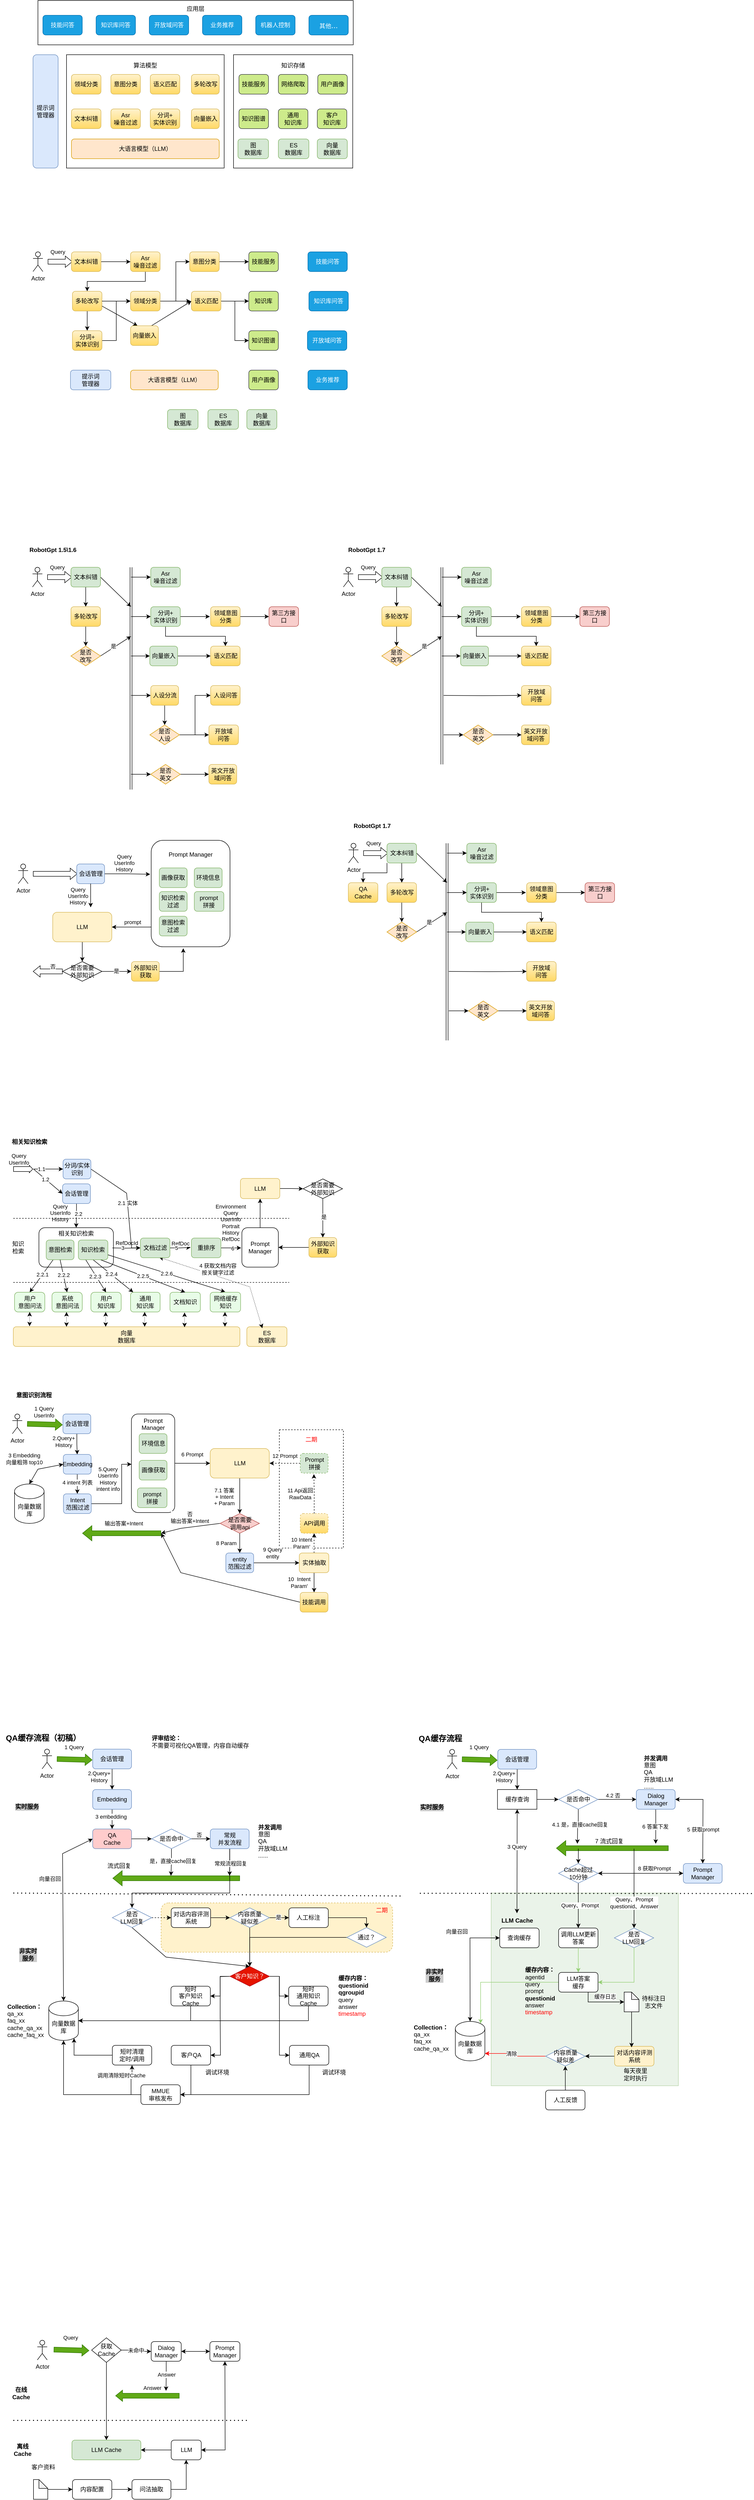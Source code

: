<mxfile version="21.7.5" type="device">
  <diagram name="第 1 页" id="2IsAd4zUsnXnslO65fH5">
    <mxGraphModel dx="1418" dy="828" grid="1" gridSize="10" guides="1" tooltips="1" connect="1" arrows="0" fold="1" page="1" pageScale="1" pageWidth="827" pageHeight="1169" math="0" shadow="0">
      <root>
        <mxCell id="0" />
        <mxCell id="1" parent="0" />
        <mxCell id="LlOYetMtLNhtTJNLt-Kj-72" value="" style="rounded=0;whiteSpace=wrap;html=1;labelBackgroundColor=none;opacity=50;fillColor=#d5e8d4;strokeColor=#82b366;" vertex="1" parent="1">
          <mxGeometry x="1010" y="3890" width="380" height="391" as="geometry" />
        </mxCell>
        <mxCell id="cMxFk8mCOA-whGPtLxo3-220" value="" style="rounded=1;whiteSpace=wrap;html=1;dashed=1;fillColor=#fff2cc;strokeColor=#d6b656;" parent="1" vertex="1">
          <mxGeometry x="340" y="3910" width="470" height="100" as="geometry" />
        </mxCell>
        <mxCell id="Vdk8yR6T2NbnqRj1BafO-82" value="&lt;font color=&quot;#ff0000&quot;&gt;二期&lt;br&gt;&lt;br&gt;&lt;br&gt;&lt;br&gt;&lt;br&gt;&lt;br&gt;&lt;br&gt;&lt;br&gt;&lt;br&gt;&lt;br&gt;&lt;br&gt;&lt;br&gt;&lt;br&gt;&lt;br&gt;&lt;br&gt;&lt;/font&gt;" style="rounded=0;whiteSpace=wrap;html=1;dashed=1;" parent="1" vertex="1">
          <mxGeometry x="580" y="2950" width="130" height="240" as="geometry" />
        </mxCell>
        <mxCell id="JHuKoLHsJUjbJj95uedV-28" value="相关知识检索&lt;br&gt;&lt;br&gt;&lt;br&gt;&lt;br&gt;&lt;br&gt;" style="rounded=1;whiteSpace=wrap;html=1;" parent="1" vertex="1">
          <mxGeometry x="92" y="2540" width="151.25" height="80" as="geometry" />
        </mxCell>
        <mxCell id="9dT04foE-P5w3eRzSOSi-28" style="edgeStyle=orthogonalEdgeStyle;rounded=0;orthogonalLoop=1;jettySize=auto;html=1;entryX=1;entryY=0.5;entryDx=0;entryDy=0;exitX=0.001;exitY=0.815;exitDx=0;exitDy=0;exitPerimeter=0;" parent="1" source="9dT04foE-P5w3eRzSOSi-2" target="9dT04foE-P5w3eRzSOSi-23" edge="1">
          <mxGeometry relative="1" as="geometry">
            <mxPoint x="310" y="1930" as="sourcePoint" />
          </mxGeometry>
        </mxCell>
        <mxCell id="9dT04foE-P5w3eRzSOSi-30" value="prompt" style="edgeLabel;html=1;align=center;verticalAlign=middle;resizable=0;points=[];" parent="9dT04foE-P5w3eRzSOSi-28" vertex="1" connectable="0">
          <mxGeometry x="0.227" relative="1" as="geometry">
            <mxPoint x="11" y="-10" as="offset" />
          </mxGeometry>
        </mxCell>
        <mxCell id="9dT04foE-P5w3eRzSOSi-2" value="Prompt Manager&lt;br&gt;&lt;br&gt;&lt;br&gt;&lt;br&gt;&lt;br&gt;&lt;br&gt;&lt;br&gt;&lt;br&gt;&lt;br&gt;&lt;br&gt;&lt;br&gt;&lt;br&gt;" style="rounded=1;whiteSpace=wrap;html=1;" parent="1" vertex="1">
          <mxGeometry x="319.88" y="1754" width="160" height="216" as="geometry" />
        </mxCell>
        <mxCell id="Qh1LjhPjBVEHw7r-CYuR-25" value="知识存储&lt;br&gt;&lt;br&gt;&lt;br&gt;&lt;br&gt;&lt;br&gt;&lt;br&gt;&lt;br&gt;&lt;br&gt;&lt;br&gt;&lt;br&gt;&lt;br&gt;&lt;br&gt;&lt;br&gt;&lt;br&gt;" style="rounded=0;whiteSpace=wrap;html=1;fillStyle=cross-hatch;" parent="1" vertex="1">
          <mxGeometry x="487" y="160" width="242" height="230" as="geometry" />
        </mxCell>
        <mxCell id="Qh1LjhPjBVEHw7r-CYuR-36" value="应用层&lt;br&gt;&lt;br&gt;&lt;br&gt;&lt;br&gt;&lt;br&gt;" style="rounded=0;whiteSpace=wrap;html=1;fillStyle=cross-hatch;" parent="1" vertex="1">
          <mxGeometry x="90" y="50" width="640" height="90" as="geometry" />
        </mxCell>
        <mxCell id="Qh1LjhPjBVEHw7r-CYuR-16" value="算法模型&lt;br&gt;&lt;br&gt;&lt;br&gt;&lt;br&gt;&lt;br&gt;&lt;br&gt;&lt;br&gt;&lt;br&gt;&lt;br&gt;&lt;br&gt;&lt;br&gt;&lt;br&gt;&lt;br&gt;&lt;br&gt;" style="rounded=0;whiteSpace=wrap;html=1;fillStyle=cross-hatch;" parent="1" vertex="1">
          <mxGeometry x="148" y="160" width="320" height="230" as="geometry" />
        </mxCell>
        <mxCell id="Qh1LjhPjBVEHw7r-CYuR-6" value="意图分类" style="rounded=1;whiteSpace=wrap;html=1;fillColor=#fff2cc;strokeColor=#d6b656;gradientColor=#ffd966;" parent="1" vertex="1">
          <mxGeometry x="238" y="200" width="60" height="40" as="geometry" />
        </mxCell>
        <mxCell id="Qh1LjhPjBVEHw7r-CYuR-7" value="大语言模型（LLM）" style="rounded=1;whiteSpace=wrap;html=1;fillColor=#ffe6cc;strokeColor=#d79b00;" parent="1" vertex="1">
          <mxGeometry x="158" y="331" width="300" height="40" as="geometry" />
        </mxCell>
        <mxCell id="Qh1LjhPjBVEHw7r-CYuR-8" value="提示词&lt;br&gt;管理器" style="rounded=1;whiteSpace=wrap;html=1;fillColor=#dae8fc;strokeColor=#6c8ebf;" parent="1" vertex="1">
          <mxGeometry x="156" y="800" width="82" height="40" as="geometry" />
        </mxCell>
        <mxCell id="Qh1LjhPjBVEHw7r-CYuR-9" value="Asr&lt;br&gt;噪音过滤" style="rounded=1;whiteSpace=wrap;html=1;fillColor=#fff2cc;strokeColor=#d6b656;gradientColor=#ffd966;" parent="1" vertex="1">
          <mxGeometry x="238" y="270" width="60" height="40" as="geometry" />
        </mxCell>
        <mxCell id="Qh1LjhPjBVEHw7r-CYuR-10" value="语义匹配" style="rounded=1;whiteSpace=wrap;html=1;fillColor=#fff2cc;strokeColor=#d6b656;gradientColor=#ffd966;" parent="1" vertex="1">
          <mxGeometry x="318" y="200" width="60" height="40" as="geometry" />
        </mxCell>
        <mxCell id="Qh1LjhPjBVEHw7r-CYuR-11" value="多轮改写" style="rounded=1;whiteSpace=wrap;html=1;fillColor=#fff2cc;strokeColor=#d6b656;gradientColor=#ffd966;" parent="1" vertex="1">
          <mxGeometry x="401.5" y="200" width="56.5" height="40" as="geometry" />
        </mxCell>
        <mxCell id="Qh1LjhPjBVEHw7r-CYuR-12" value="技能问答" style="rounded=1;whiteSpace=wrap;html=1;fillColor=#1ba1e2;fontColor=#ffffff;strokeColor=#006EAF;" parent="1" vertex="1">
          <mxGeometry x="100" y="80" width="80" height="40" as="geometry" />
        </mxCell>
        <mxCell id="Qh1LjhPjBVEHw7r-CYuR-13" value="知识库问答" style="rounded=1;whiteSpace=wrap;html=1;fillColor=#1ba1e2;fontColor=#ffffff;strokeColor=#006EAF;" parent="1" vertex="1">
          <mxGeometry x="208" y="80" width="80" height="40" as="geometry" />
        </mxCell>
        <mxCell id="Qh1LjhPjBVEHw7r-CYuR-14" value="开放域问答" style="rounded=1;whiteSpace=wrap;html=1;fillColor=#1ba1e2;fontColor=#ffffff;strokeColor=#006EAF;" parent="1" vertex="1">
          <mxGeometry x="316" y="80" width="80" height="40" as="geometry" />
        </mxCell>
        <mxCell id="Qh1LjhPjBVEHw7r-CYuR-17" value="分词+&lt;br&gt;实体识别" style="rounded=1;whiteSpace=wrap;html=1;fillColor=#fff2cc;strokeColor=#d6b656;gradientColor=#ffd966;" parent="1" vertex="1">
          <mxGeometry x="318" y="270" width="60" height="40" as="geometry" />
        </mxCell>
        <mxCell id="Qh1LjhPjBVEHw7r-CYuR-18" value="文本纠错" style="rounded=1;whiteSpace=wrap;html=1;fillColor=#fff2cc;strokeColor=#d6b656;gradientColor=#ffd966;" parent="1" vertex="1">
          <mxGeometry x="158" y="270" width="60" height="40" as="geometry" />
        </mxCell>
        <mxCell id="Qh1LjhPjBVEHw7r-CYuR-19" value="领域分类" style="rounded=1;whiteSpace=wrap;html=1;fillColor=#fff2cc;strokeColor=#d6b656;gradientColor=#ffd966;" parent="1" vertex="1">
          <mxGeometry x="158" y="200" width="60" height="40" as="geometry" />
        </mxCell>
        <mxCell id="Qh1LjhPjBVEHw7r-CYuR-20" value="向量嵌入" style="rounded=1;whiteSpace=wrap;html=1;fillColor=#fff2cc;strokeColor=#d6b656;gradientColor=#ffd966;" parent="1" vertex="1">
          <mxGeometry x="401.5" y="270" width="56.5" height="40" as="geometry" />
        </mxCell>
        <mxCell id="Qh1LjhPjBVEHw7r-CYuR-21" value="技能服务" style="rounded=1;whiteSpace=wrap;html=1;fillColor=#cdeb8b;strokeColor=#36393d;" parent="1" vertex="1">
          <mxGeometry x="498" y="200" width="60" height="40" as="geometry" />
        </mxCell>
        <mxCell id="Qh1LjhPjBVEHw7r-CYuR-22" value="客户&lt;br&gt;知识库" style="rounded=1;whiteSpace=wrap;html=1;fillColor=#cdeb8b;strokeColor=#36393d;" parent="1" vertex="1">
          <mxGeometry x="657" y="270" width="60" height="40" as="geometry" />
        </mxCell>
        <mxCell id="Qh1LjhPjBVEHw7r-CYuR-23" value="通用&lt;br&gt;知识库" style="rounded=1;whiteSpace=wrap;html=1;fillColor=#cdeb8b;strokeColor=#36393d;" parent="1" vertex="1">
          <mxGeometry x="578" y="270" width="60" height="40" as="geometry" />
        </mxCell>
        <mxCell id="Qh1LjhPjBVEHw7r-CYuR-24" value="知识图谱" style="rounded=1;whiteSpace=wrap;html=1;fillColor=#cdeb8b;strokeColor=#36393d;" parent="1" vertex="1">
          <mxGeometry x="498" y="270" width="60" height="40" as="geometry" />
        </mxCell>
        <mxCell id="Qh1LjhPjBVEHw7r-CYuR-26" value="图&lt;br&gt;数据库" style="rounded=1;whiteSpace=wrap;html=1;fillColor=#d5e8d4;strokeColor=#82b366;" parent="1" vertex="1">
          <mxGeometry x="496" y="331" width="62" height="40" as="geometry" />
        </mxCell>
        <mxCell id="Qh1LjhPjBVEHw7r-CYuR-27" value="ES&lt;br&gt;数据库" style="rounded=1;whiteSpace=wrap;html=1;fillColor=#d5e8d4;strokeColor=#82b366;" parent="1" vertex="1">
          <mxGeometry x="578" y="331" width="62" height="40" as="geometry" />
        </mxCell>
        <mxCell id="Qh1LjhPjBVEHw7r-CYuR-28" value="向量&lt;br&gt;数据库" style="rounded=1;whiteSpace=wrap;html=1;fillColor=#d5e8d4;strokeColor=#82b366;" parent="1" vertex="1">
          <mxGeometry x="657" y="331" width="61" height="40" as="geometry" />
        </mxCell>
        <mxCell id="Qh1LjhPjBVEHw7r-CYuR-29" value="业务推荐" style="rounded=1;whiteSpace=wrap;html=1;fillColor=#1ba1e2;fontColor=#ffffff;strokeColor=#006EAF;" parent="1" vertex="1">
          <mxGeometry x="424" y="80" width="80" height="40" as="geometry" />
        </mxCell>
        <mxCell id="Qh1LjhPjBVEHw7r-CYuR-30" value="用户画像" style="rounded=1;whiteSpace=wrap;html=1;fillColor=#cdeb8b;strokeColor=#36393d;" parent="1" vertex="1">
          <mxGeometry x="658" y="200" width="60" height="40" as="geometry" />
        </mxCell>
        <mxCell id="Qh1LjhPjBVEHw7r-CYuR-31" value="网络爬取" style="rounded=1;whiteSpace=wrap;html=1;fillColor=#cdeb8b;strokeColor=#36393d;" parent="1" vertex="1">
          <mxGeometry x="578" y="200" width="60" height="40" as="geometry" />
        </mxCell>
        <mxCell id="Qh1LjhPjBVEHw7r-CYuR-32" value="机器人控制" style="rounded=1;whiteSpace=wrap;html=1;fillColor=#1ba1e2;fontColor=#ffffff;strokeColor=#006EAF;" parent="1" vertex="1">
          <mxGeometry x="532" y="80" width="80" height="40" as="geometry" />
        </mxCell>
        <mxCell id="Qh1LjhPjBVEHw7r-CYuR-33" value="其他&lt;font style=&quot;font-size: 16px;&quot;&gt;...&lt;/font&gt;" style="rounded=1;whiteSpace=wrap;html=1;fillColor=#1ba1e2;fontColor=#ffffff;strokeColor=#006EAF;" parent="1" vertex="1">
          <mxGeometry x="640" y="80" width="80" height="40" as="geometry" />
        </mxCell>
        <mxCell id="Qh1LjhPjBVEHw7r-CYuR-37" value="Actor" style="shape=umlActor;verticalLabelPosition=bottom;verticalAlign=top;html=1;outlineConnect=0;" parent="1" vertex="1">
          <mxGeometry x="80" y="560" width="20" height="40" as="geometry" />
        </mxCell>
        <mxCell id="Qh1LjhPjBVEHw7r-CYuR-38" value="" style="shape=flexArrow;endArrow=classic;html=1;rounded=0;endWidth=12;endSize=4.33;" parent="1" edge="1">
          <mxGeometry width="50" height="50" relative="1" as="geometry">
            <mxPoint x="110" y="580" as="sourcePoint" />
            <mxPoint x="160" y="580" as="targetPoint" />
          </mxGeometry>
        </mxCell>
        <mxCell id="Qh1LjhPjBVEHw7r-CYuR-39" value="Query" style="edgeLabel;html=1;align=center;verticalAlign=middle;resizable=0;points=[];" parent="Qh1LjhPjBVEHw7r-CYuR-38" vertex="1" connectable="0">
          <mxGeometry x="-0.52" y="2" relative="1" as="geometry">
            <mxPoint x="8" y="-18" as="offset" />
          </mxGeometry>
        </mxCell>
        <mxCell id="Qh1LjhPjBVEHw7r-CYuR-42" style="edgeStyle=orthogonalEdgeStyle;rounded=0;orthogonalLoop=1;jettySize=auto;html=1;exitX=1;exitY=0.5;exitDx=0;exitDy=0;entryX=0;entryY=0.5;entryDx=0;entryDy=0;" parent="1" source="Qh1LjhPjBVEHw7r-CYuR-40" target="Qh1LjhPjBVEHw7r-CYuR-41" edge="1">
          <mxGeometry relative="1" as="geometry" />
        </mxCell>
        <mxCell id="Qh1LjhPjBVEHw7r-CYuR-40" value="文本纠错" style="rounded=1;whiteSpace=wrap;html=1;fillColor=#fff2cc;strokeColor=#d6b656;gradientColor=#ffd966;" parent="1" vertex="1">
          <mxGeometry x="158" y="560" width="60" height="40" as="geometry" />
        </mxCell>
        <mxCell id="Qh1LjhPjBVEHw7r-CYuR-45" style="edgeStyle=orthogonalEdgeStyle;rounded=0;orthogonalLoop=1;jettySize=auto;html=1;exitX=0.5;exitY=1;exitDx=0;exitDy=0;entryX=0.5;entryY=0;entryDx=0;entryDy=0;" parent="1" source="Qh1LjhPjBVEHw7r-CYuR-41" target="Qh1LjhPjBVEHw7r-CYuR-43" edge="1">
          <mxGeometry relative="1" as="geometry" />
        </mxCell>
        <mxCell id="Qh1LjhPjBVEHw7r-CYuR-41" value="Asr&lt;br style=&quot;border-color: var(--border-color);&quot;&gt;噪音过滤" style="rounded=1;whiteSpace=wrap;html=1;fillColor=#fff2cc;strokeColor=#d6b656;gradientColor=#ffd966;" parent="1" vertex="1">
          <mxGeometry x="278" y="560" width="60" height="40" as="geometry" />
        </mxCell>
        <mxCell id="Qh1LjhPjBVEHw7r-CYuR-46" style="edgeStyle=orthogonalEdgeStyle;rounded=0;orthogonalLoop=1;jettySize=auto;html=1;exitX=0.5;exitY=1;exitDx=0;exitDy=0;entryX=0.5;entryY=0;entryDx=0;entryDy=0;" parent="1" source="Qh1LjhPjBVEHw7r-CYuR-43" target="Qh1LjhPjBVEHw7r-CYuR-44" edge="1">
          <mxGeometry relative="1" as="geometry" />
        </mxCell>
        <mxCell id="Qh1LjhPjBVEHw7r-CYuR-43" value="多轮改写" style="rounded=1;whiteSpace=wrap;html=1;fillColor=#fff2cc;strokeColor=#d6b656;gradientColor=#ffd966;" parent="1" vertex="1">
          <mxGeometry x="160" y="640" width="60" height="40" as="geometry" />
        </mxCell>
        <mxCell id="Qh1LjhPjBVEHw7r-CYuR-49" style="edgeStyle=orthogonalEdgeStyle;rounded=0;orthogonalLoop=1;jettySize=auto;html=1;exitX=1;exitY=0.5;exitDx=0;exitDy=0;entryX=0;entryY=0.5;entryDx=0;entryDy=0;" parent="1" source="Qh1LjhPjBVEHw7r-CYuR-43" target="Qh1LjhPjBVEHw7r-CYuR-48" edge="1">
          <mxGeometry relative="1" as="geometry" />
        </mxCell>
        <mxCell id="Qh1LjhPjBVEHw7r-CYuR-56" style="edgeStyle=orthogonalEdgeStyle;rounded=0;orthogonalLoop=1;jettySize=auto;html=1;exitX=1;exitY=0.5;exitDx=0;exitDy=0;entryX=0;entryY=0.5;entryDx=0;entryDy=0;" parent="1" source="Qh1LjhPjBVEHw7r-CYuR-44" target="Qh1LjhPjBVEHw7r-CYuR-48" edge="1">
          <mxGeometry relative="1" as="geometry" />
        </mxCell>
        <mxCell id="Qh1LjhPjBVEHw7r-CYuR-44" value="分词+&lt;br&gt;实体识别" style="rounded=1;whiteSpace=wrap;html=1;fillColor=#fff2cc;strokeColor=#d6b656;gradientColor=#ffd966;" parent="1" vertex="1">
          <mxGeometry x="160" y="720" width="60" height="40" as="geometry" />
        </mxCell>
        <mxCell id="Qh1LjhPjBVEHw7r-CYuR-51" style="edgeStyle=orthogonalEdgeStyle;rounded=0;orthogonalLoop=1;jettySize=auto;html=1;exitX=1;exitY=0.5;exitDx=0;exitDy=0;entryX=0;entryY=0.5;entryDx=0;entryDy=0;" parent="1" source="Qh1LjhPjBVEHw7r-CYuR-48" target="Qh1LjhPjBVEHw7r-CYuR-50" edge="1">
          <mxGeometry relative="1" as="geometry">
            <Array as="points">
              <mxPoint x="370" y="660" />
              <mxPoint x="370" y="580" />
            </Array>
          </mxGeometry>
        </mxCell>
        <mxCell id="Qh1LjhPjBVEHw7r-CYuR-58" style="edgeStyle=orthogonalEdgeStyle;rounded=0;orthogonalLoop=1;jettySize=auto;html=1;exitX=1;exitY=0.5;exitDx=0;exitDy=0;" parent="1" source="Qh1LjhPjBVEHw7r-CYuR-48" edge="1">
          <mxGeometry relative="1" as="geometry">
            <mxPoint x="400" y="660" as="targetPoint" />
          </mxGeometry>
        </mxCell>
        <mxCell id="_FVbefLX-QKdetm8-caL-20" style="rounded=0;orthogonalLoop=1;jettySize=auto;html=1;exitX=1;exitY=0.75;exitDx=0;exitDy=0;entryX=0.25;entryY=0;entryDx=0;entryDy=0;" parent="1" source="Qh1LjhPjBVEHw7r-CYuR-43" target="_FVbefLX-QKdetm8-caL-19" edge="1">
          <mxGeometry relative="1" as="geometry" />
        </mxCell>
        <mxCell id="Qh1LjhPjBVEHw7r-CYuR-48" value="领域分类" style="rounded=1;whiteSpace=wrap;html=1;fillColor=#fff2cc;strokeColor=#d6b656;gradientColor=#ffd966;" parent="1" vertex="1">
          <mxGeometry x="278" y="640" width="60" height="40" as="geometry" />
        </mxCell>
        <mxCell id="Qh1LjhPjBVEHw7r-CYuR-55" style="edgeStyle=orthogonalEdgeStyle;rounded=0;orthogonalLoop=1;jettySize=auto;html=1;exitX=1;exitY=0.5;exitDx=0;exitDy=0;entryX=0;entryY=0.5;entryDx=0;entryDy=0;" parent="1" source="Qh1LjhPjBVEHw7r-CYuR-50" target="Qh1LjhPjBVEHw7r-CYuR-54" edge="1">
          <mxGeometry relative="1" as="geometry" />
        </mxCell>
        <mxCell id="Qh1LjhPjBVEHw7r-CYuR-50" value="意图分类" style="rounded=1;whiteSpace=wrap;html=1;fillColor=#fff2cc;strokeColor=#d6b656;gradientColor=#ffd966;" parent="1" vertex="1">
          <mxGeometry x="398" y="560" width="60" height="40" as="geometry" />
        </mxCell>
        <mxCell id="_FVbefLX-QKdetm8-caL-9" style="edgeStyle=orthogonalEdgeStyle;rounded=0;orthogonalLoop=1;jettySize=auto;html=1;exitX=1;exitY=0.5;exitDx=0;exitDy=0;entryX=0;entryY=0.5;entryDx=0;entryDy=0;" parent="1" source="Qh1LjhPjBVEHw7r-CYuR-53" target="Qh1LjhPjBVEHw7r-CYuR-61" edge="1">
          <mxGeometry relative="1" as="geometry" />
        </mxCell>
        <mxCell id="_FVbefLX-QKdetm8-caL-18" style="edgeStyle=orthogonalEdgeStyle;rounded=0;orthogonalLoop=1;jettySize=auto;html=1;exitX=1;exitY=0.5;exitDx=0;exitDy=0;entryX=0;entryY=0.5;entryDx=0;entryDy=0;" parent="1" source="Qh1LjhPjBVEHw7r-CYuR-53" target="_FVbefLX-QKdetm8-caL-17" edge="1">
          <mxGeometry relative="1" as="geometry" />
        </mxCell>
        <mxCell id="Qh1LjhPjBVEHw7r-CYuR-53" value="语义匹配" style="rounded=1;whiteSpace=wrap;html=1;fillColor=#fff2cc;strokeColor=#d6b656;gradientColor=#ffd966;" parent="1" vertex="1">
          <mxGeometry x="401.5" y="640" width="60" height="40" as="geometry" />
        </mxCell>
        <mxCell id="Qh1LjhPjBVEHw7r-CYuR-54" value="技能服务" style="rounded=1;whiteSpace=wrap;html=1;fillColor=#cdeb8b;strokeColor=#36393d;" parent="1" vertex="1">
          <mxGeometry x="518" y="560" width="60" height="40" as="geometry" />
        </mxCell>
        <mxCell id="Qh1LjhPjBVEHw7r-CYuR-57" value="大语言模型（LLM）" style="rounded=1;whiteSpace=wrap;html=1;fillColor=#ffe6cc;strokeColor=#d79b00;movable=1;resizable=1;rotatable=1;deletable=1;editable=1;locked=0;connectable=1;" parent="1" vertex="1">
          <mxGeometry x="278" y="800" width="178" height="40" as="geometry" />
        </mxCell>
        <mxCell id="Qh1LjhPjBVEHw7r-CYuR-59" value="技能问答" style="rounded=1;whiteSpace=wrap;html=1;fillColor=#1ba1e2;fontColor=#ffffff;strokeColor=#006EAF;" parent="1" vertex="1">
          <mxGeometry x="638" y="560" width="80" height="40" as="geometry" />
        </mxCell>
        <mxCell id="Qh1LjhPjBVEHw7r-CYuR-60" value="知识库问答" style="rounded=1;whiteSpace=wrap;html=1;fillColor=#1ba1e2;fontColor=#ffffff;strokeColor=#006EAF;" parent="1" vertex="1">
          <mxGeometry x="640" y="640" width="80" height="40" as="geometry" />
        </mxCell>
        <mxCell id="Qh1LjhPjBVEHw7r-CYuR-61" value="知识库" style="rounded=1;whiteSpace=wrap;html=1;fillColor=#cdeb8b;strokeColor=#36393d;" parent="1" vertex="1">
          <mxGeometry x="518" y="640" width="60" height="40" as="geometry" />
        </mxCell>
        <mxCell id="mllX7h126u6g7e8m-Z3b-2" value="提示词&lt;br&gt;管理器" style="rounded=1;whiteSpace=wrap;html=1;fillColor=#dae8fc;strokeColor=#6c8ebf;" parent="1" vertex="1">
          <mxGeometry x="80" y="160" width="51" height="230" as="geometry" />
        </mxCell>
        <mxCell id="_FVbefLX-QKdetm8-caL-3" value="开放域问答" style="rounded=1;whiteSpace=wrap;html=1;fillColor=#1ba1e2;fontColor=#ffffff;strokeColor=#006EAF;" parent="1" vertex="1">
          <mxGeometry x="637" y="720" width="80" height="40" as="geometry" />
        </mxCell>
        <mxCell id="_FVbefLX-QKdetm8-caL-4" value="业务推荐" style="rounded=1;whiteSpace=wrap;html=1;fillColor=#1ba1e2;fontColor=#ffffff;strokeColor=#006EAF;" parent="1" vertex="1">
          <mxGeometry x="638" y="800" width="80" height="40" as="geometry" />
        </mxCell>
        <mxCell id="_FVbefLX-QKdetm8-caL-16" value="用户画像" style="rounded=1;whiteSpace=wrap;html=1;fillColor=#cdeb8b;strokeColor=#36393d;" parent="1" vertex="1">
          <mxGeometry x="518" y="800" width="60" height="40" as="geometry" />
        </mxCell>
        <mxCell id="_FVbefLX-QKdetm8-caL-17" value="知识图谱" style="rounded=1;whiteSpace=wrap;html=1;fillColor=#cdeb8b;strokeColor=#36393d;" parent="1" vertex="1">
          <mxGeometry x="518" y="720" width="60" height="40" as="geometry" />
        </mxCell>
        <mxCell id="_FVbefLX-QKdetm8-caL-21" style="rounded=0;orthogonalLoop=1;jettySize=auto;html=1;exitX=0.75;exitY=0;exitDx=0;exitDy=0;entryX=0;entryY=0.5;entryDx=0;entryDy=0;" parent="1" source="_FVbefLX-QKdetm8-caL-19" target="Qh1LjhPjBVEHw7r-CYuR-53" edge="1">
          <mxGeometry relative="1" as="geometry" />
        </mxCell>
        <mxCell id="_FVbefLX-QKdetm8-caL-19" value="向量嵌入" style="rounded=1;whiteSpace=wrap;html=1;fillColor=#fff2cc;strokeColor=#d6b656;gradientColor=#ffd966;" parent="1" vertex="1">
          <mxGeometry x="278" y="710" width="56.5" height="40" as="geometry" />
        </mxCell>
        <mxCell id="_FVbefLX-QKdetm8-caL-22" value="图&lt;br&gt;数据库" style="rounded=1;whiteSpace=wrap;html=1;fillColor=#d5e8d4;strokeColor=#82b366;" parent="1" vertex="1">
          <mxGeometry x="353" y="880" width="62" height="40" as="geometry" />
        </mxCell>
        <mxCell id="_FVbefLX-QKdetm8-caL-23" value="ES&lt;br&gt;数据库" style="rounded=1;whiteSpace=wrap;html=1;fillColor=#d5e8d4;strokeColor=#82b366;" parent="1" vertex="1">
          <mxGeometry x="435" y="880" width="62" height="40" as="geometry" />
        </mxCell>
        <mxCell id="_FVbefLX-QKdetm8-caL-24" value="向量&lt;br&gt;数据库" style="rounded=1;whiteSpace=wrap;html=1;fillColor=#d5e8d4;strokeColor=#82b366;" parent="1" vertex="1">
          <mxGeometry x="514" y="880" width="61" height="40" as="geometry" />
        </mxCell>
        <mxCell id="B0URk4bAJOQ_Uvy1PQAy-1" value="Actor" style="shape=umlActor;verticalLabelPosition=bottom;verticalAlign=top;html=1;outlineConnect=0;" parent="1" vertex="1">
          <mxGeometry x="79" y="1200" width="20" height="40" as="geometry" />
        </mxCell>
        <mxCell id="B0URk4bAJOQ_Uvy1PQAy-2" value="" style="shape=flexArrow;endArrow=classic;html=1;rounded=0;endWidth=12;endSize=4.33;" parent="1" edge="1">
          <mxGeometry width="50" height="50" relative="1" as="geometry">
            <mxPoint x="109" y="1220" as="sourcePoint" />
            <mxPoint x="159" y="1220" as="targetPoint" />
          </mxGeometry>
        </mxCell>
        <mxCell id="B0URk4bAJOQ_Uvy1PQAy-3" value="Query" style="edgeLabel;html=1;align=center;verticalAlign=middle;resizable=0;points=[];" parent="B0URk4bAJOQ_Uvy1PQAy-2" vertex="1" connectable="0">
          <mxGeometry x="-0.52" y="2" relative="1" as="geometry">
            <mxPoint x="8" y="-18" as="offset" />
          </mxGeometry>
        </mxCell>
        <mxCell id="B0URk4bAJOQ_Uvy1PQAy-8" style="edgeStyle=orthogonalEdgeStyle;rounded=0;orthogonalLoop=1;jettySize=auto;html=1;exitX=0.5;exitY=1;exitDx=0;exitDy=0;entryX=0.5;entryY=0;entryDx=0;entryDy=0;" parent="1" source="B0URk4bAJOQ_Uvy1PQAy-4" target="B0URk4bAJOQ_Uvy1PQAy-7" edge="1">
          <mxGeometry relative="1" as="geometry" />
        </mxCell>
        <mxCell id="B0URk4bAJOQ_Uvy1PQAy-17" style="rounded=0;orthogonalLoop=1;jettySize=auto;html=1;exitX=1;exitY=0.5;exitDx=0;exitDy=0;" parent="1" source="B0URk4bAJOQ_Uvy1PQAy-4" edge="1">
          <mxGeometry relative="1" as="geometry">
            <mxPoint x="279" y="1280" as="targetPoint" />
          </mxGeometry>
        </mxCell>
        <mxCell id="B0URk4bAJOQ_Uvy1PQAy-4" value="文本纠错" style="rounded=1;whiteSpace=wrap;html=1;fillColor=#d5e8d4;strokeColor=#82b366;" parent="1" vertex="1">
          <mxGeometry x="157" y="1200" width="60" height="40" as="geometry" />
        </mxCell>
        <mxCell id="B0URk4bAJOQ_Uvy1PQAy-5" value="Asr&lt;br style=&quot;border-color: var(--border-color);&quot;&gt;噪音过滤" style="rounded=1;whiteSpace=wrap;html=1;fillColor=#d5e8d4;strokeColor=#82b366;" parent="1" vertex="1">
          <mxGeometry x="319" y="1200" width="60" height="40" as="geometry" />
        </mxCell>
        <mxCell id="B0URk4bAJOQ_Uvy1PQAy-20" style="edgeStyle=orthogonalEdgeStyle;rounded=0;orthogonalLoop=1;jettySize=auto;html=1;exitX=0.5;exitY=1;exitDx=0;exitDy=0;" parent="1" source="B0URk4bAJOQ_Uvy1PQAy-7" target="B0URk4bAJOQ_Uvy1PQAy-19" edge="1">
          <mxGeometry relative="1" as="geometry" />
        </mxCell>
        <mxCell id="B0URk4bAJOQ_Uvy1PQAy-7" value="多轮改写" style="rounded=1;whiteSpace=wrap;html=1;fillColor=#fff2cc;strokeColor=#d6b656;gradientColor=#ffd966;" parent="1" vertex="1">
          <mxGeometry x="157" y="1280" width="60" height="40" as="geometry" />
        </mxCell>
        <mxCell id="B0URk4bAJOQ_Uvy1PQAy-13" style="edgeStyle=orthogonalEdgeStyle;rounded=0;orthogonalLoop=1;jettySize=auto;html=1;exitX=1;exitY=0.5;exitDx=0;exitDy=0;" parent="1" source="B0URk4bAJOQ_Uvy1PQAy-9" edge="1">
          <mxGeometry relative="1" as="geometry">
            <mxPoint x="439" y="1300" as="targetPoint" />
          </mxGeometry>
        </mxCell>
        <mxCell id="B0URk4bAJOQ_Uvy1PQAy-15" style="edgeStyle=orthogonalEdgeStyle;rounded=0;orthogonalLoop=1;jettySize=auto;html=1;exitX=0.5;exitY=1;exitDx=0;exitDy=0;" parent="1" source="B0URk4bAJOQ_Uvy1PQAy-9" target="B0URk4bAJOQ_Uvy1PQAy-11" edge="1">
          <mxGeometry relative="1" as="geometry" />
        </mxCell>
        <mxCell id="B0URk4bAJOQ_Uvy1PQAy-9" value="分词+&lt;br&gt;实体识别" style="rounded=1;whiteSpace=wrap;html=1;fillColor=#d5e8d4;strokeColor=#82b366;" parent="1" vertex="1">
          <mxGeometry x="319" y="1280" width="60" height="40" as="geometry" />
        </mxCell>
        <mxCell id="B0URk4bAJOQ_Uvy1PQAy-40" style="edgeStyle=orthogonalEdgeStyle;rounded=0;orthogonalLoop=1;jettySize=auto;html=1;exitX=1;exitY=0.5;exitDx=0;exitDy=0;entryX=0;entryY=0.5;entryDx=0;entryDy=0;" parent="1" source="B0URk4bAJOQ_Uvy1PQAy-10" target="B0URk4bAJOQ_Uvy1PQAy-39" edge="1">
          <mxGeometry relative="1" as="geometry" />
        </mxCell>
        <mxCell id="B0URk4bAJOQ_Uvy1PQAy-10" value="领域意图分类" style="rounded=1;whiteSpace=wrap;html=1;fillColor=#fff2cc;strokeColor=#d6b656;gradientColor=#ffd966;" parent="1" vertex="1">
          <mxGeometry x="440.5" y="1280" width="60" height="40" as="geometry" />
        </mxCell>
        <mxCell id="B0URk4bAJOQ_Uvy1PQAy-11" value="语义匹配" style="rounded=1;whiteSpace=wrap;html=1;fillColor=#fff2cc;strokeColor=#d6b656;gradientColor=#ffd966;" parent="1" vertex="1">
          <mxGeometry x="440.5" y="1360" width="60" height="40" as="geometry" />
        </mxCell>
        <mxCell id="B0URk4bAJOQ_Uvy1PQAy-14" style="edgeStyle=orthogonalEdgeStyle;rounded=0;orthogonalLoop=1;jettySize=auto;html=1;exitX=1;exitY=0.5;exitDx=0;exitDy=0;entryX=0;entryY=0.5;entryDx=0;entryDy=0;" parent="1" source="B0URk4bAJOQ_Uvy1PQAy-12" target="B0URk4bAJOQ_Uvy1PQAy-11" edge="1">
          <mxGeometry relative="1" as="geometry" />
        </mxCell>
        <mxCell id="B0URk4bAJOQ_Uvy1PQAy-12" value="向量嵌入" style="rounded=1;whiteSpace=wrap;html=1;fillColor=#d5e8d4;strokeColor=#82b366;" parent="1" vertex="1">
          <mxGeometry x="317" y="1360" width="56.5" height="40" as="geometry" />
        </mxCell>
        <mxCell id="B0URk4bAJOQ_Uvy1PQAy-22" style="rounded=0;orthogonalLoop=1;jettySize=auto;html=1;exitX=1;exitY=0.5;exitDx=0;exitDy=0;" parent="1" source="B0URk4bAJOQ_Uvy1PQAy-19" edge="1">
          <mxGeometry relative="1" as="geometry">
            <mxPoint x="279" y="1340" as="targetPoint" />
          </mxGeometry>
        </mxCell>
        <mxCell id="B0URk4bAJOQ_Uvy1PQAy-26" value="是" style="edgeLabel;html=1;align=center;verticalAlign=middle;resizable=0;points=[];" parent="B0URk4bAJOQ_Uvy1PQAy-22" vertex="1" connectable="0">
          <mxGeometry x="-0.137" y="3" relative="1" as="geometry">
            <mxPoint as="offset" />
          </mxGeometry>
        </mxCell>
        <mxCell id="B0URk4bAJOQ_Uvy1PQAy-19" value="是否&lt;br&gt;改写" style="rhombus;whiteSpace=wrap;html=1;fillColor=#ffe6cc;strokeColor=#d79b00;" parent="1" vertex="1">
          <mxGeometry x="157" y="1360" width="60" height="40" as="geometry" />
        </mxCell>
        <mxCell id="B0URk4bAJOQ_Uvy1PQAy-21" value="" style="endArrow=none;html=1;rounded=0;shape=link;" parent="1" edge="1">
          <mxGeometry width="50" height="50" relative="1" as="geometry">
            <mxPoint x="279" y="1651" as="sourcePoint" />
            <mxPoint x="279" y="1200" as="targetPoint" />
          </mxGeometry>
        </mxCell>
        <mxCell id="B0URk4bAJOQ_Uvy1PQAy-23" value="" style="endArrow=classic;html=1;rounded=0;entryX=0;entryY=0.5;entryDx=0;entryDy=0;" parent="1" target="B0URk4bAJOQ_Uvy1PQAy-5" edge="1">
          <mxGeometry width="50" height="50" relative="1" as="geometry">
            <mxPoint x="279" y="1220" as="sourcePoint" />
            <mxPoint x="449" y="1480" as="targetPoint" />
          </mxGeometry>
        </mxCell>
        <mxCell id="B0URk4bAJOQ_Uvy1PQAy-24" value="" style="endArrow=classic;html=1;rounded=0;entryX=0;entryY=0.5;entryDx=0;entryDy=0;" parent="1" target="B0URk4bAJOQ_Uvy1PQAy-9" edge="1">
          <mxGeometry width="50" height="50" relative="1" as="geometry">
            <mxPoint x="279" y="1300" as="sourcePoint" />
            <mxPoint x="509" y="1510" as="targetPoint" />
          </mxGeometry>
        </mxCell>
        <mxCell id="B0URk4bAJOQ_Uvy1PQAy-25" value="" style="endArrow=classic;html=1;rounded=0;entryX=0;entryY=0.5;entryDx=0;entryDy=0;" parent="1" target="B0URk4bAJOQ_Uvy1PQAy-12" edge="1">
          <mxGeometry width="50" height="50" relative="1" as="geometry">
            <mxPoint x="279" y="1380" as="sourcePoint" />
            <mxPoint x="459" y="1460" as="targetPoint" />
          </mxGeometry>
        </mxCell>
        <mxCell id="B0URk4bAJOQ_Uvy1PQAy-32" style="edgeStyle=orthogonalEdgeStyle;rounded=0;orthogonalLoop=1;jettySize=auto;html=1;exitX=0.5;exitY=1;exitDx=0;exitDy=0;entryX=0.5;entryY=0;entryDx=0;entryDy=0;" parent="1" source="B0URk4bAJOQ_Uvy1PQAy-27" target="B0URk4bAJOQ_Uvy1PQAy-31" edge="1">
          <mxGeometry relative="1" as="geometry" />
        </mxCell>
        <mxCell id="B0URk4bAJOQ_Uvy1PQAy-27" value="人设分流" style="rounded=1;whiteSpace=wrap;html=1;fillColor=#fff2cc;strokeColor=#d6b656;gradientColor=#ffd966;" parent="1" vertex="1">
          <mxGeometry x="319" y="1440" width="56.5" height="40" as="geometry" />
        </mxCell>
        <mxCell id="B0URk4bAJOQ_Uvy1PQAy-28" value="" style="endArrow=classic;html=1;rounded=0;entryX=0;entryY=0.5;entryDx=0;entryDy=0;" parent="1" target="B0URk4bAJOQ_Uvy1PQAy-27" edge="1">
          <mxGeometry width="50" height="50" relative="1" as="geometry">
            <mxPoint x="279" y="1460" as="sourcePoint" />
            <mxPoint x="399" y="1520" as="targetPoint" />
          </mxGeometry>
        </mxCell>
        <mxCell id="B0URk4bAJOQ_Uvy1PQAy-29" value="人设问答" style="rounded=1;whiteSpace=wrap;html=1;fillColor=#fff2cc;strokeColor=#d6b656;gradientColor=#ffd966;" parent="1" vertex="1">
          <mxGeometry x="440.5" y="1440" width="60" height="40" as="geometry" />
        </mxCell>
        <mxCell id="B0URk4bAJOQ_Uvy1PQAy-30" value="开放域&lt;br&gt;问答" style="rounded=1;whiteSpace=wrap;html=1;fillColor=#fff2cc;strokeColor=#d6b656;gradientColor=#ffd966;" parent="1" vertex="1">
          <mxGeometry x="437" y="1520" width="60" height="40" as="geometry" />
        </mxCell>
        <mxCell id="B0URk4bAJOQ_Uvy1PQAy-33" style="edgeStyle=orthogonalEdgeStyle;rounded=0;orthogonalLoop=1;jettySize=auto;html=1;exitX=1;exitY=0.5;exitDx=0;exitDy=0;entryX=0;entryY=0.5;entryDx=0;entryDy=0;" parent="1" source="B0URk4bAJOQ_Uvy1PQAy-31" target="B0URk4bAJOQ_Uvy1PQAy-29" edge="1">
          <mxGeometry relative="1" as="geometry" />
        </mxCell>
        <mxCell id="B0URk4bAJOQ_Uvy1PQAy-34" style="edgeStyle=orthogonalEdgeStyle;rounded=0;orthogonalLoop=1;jettySize=auto;html=1;exitX=1;exitY=0.5;exitDx=0;exitDy=0;entryX=0;entryY=0.5;entryDx=0;entryDy=0;" parent="1" source="B0URk4bAJOQ_Uvy1PQAy-31" target="B0URk4bAJOQ_Uvy1PQAy-30" edge="1">
          <mxGeometry relative="1" as="geometry" />
        </mxCell>
        <mxCell id="B0URk4bAJOQ_Uvy1PQAy-31" value="是否&lt;br&gt;人设" style="rhombus;whiteSpace=wrap;html=1;fillColor=#ffe6cc;strokeColor=#d79b00;" parent="1" vertex="1">
          <mxGeometry x="317.25" y="1520" width="60" height="40" as="geometry" />
        </mxCell>
        <mxCell id="B0URk4bAJOQ_Uvy1PQAy-35" value="英文开放域问答" style="rounded=1;whiteSpace=wrap;html=1;fillColor=#fff2cc;strokeColor=#d6b656;gradientColor=#ffd966;" parent="1" vertex="1">
          <mxGeometry x="437" y="1600" width="56.5" height="40" as="geometry" />
        </mxCell>
        <mxCell id="B0URk4bAJOQ_Uvy1PQAy-38" style="edgeStyle=orthogonalEdgeStyle;rounded=0;orthogonalLoop=1;jettySize=auto;html=1;exitX=1;exitY=0.5;exitDx=0;exitDy=0;entryX=0;entryY=0.5;entryDx=0;entryDy=0;" parent="1" source="B0URk4bAJOQ_Uvy1PQAy-36" target="B0URk4bAJOQ_Uvy1PQAy-35" edge="1">
          <mxGeometry relative="1" as="geometry" />
        </mxCell>
        <mxCell id="B0URk4bAJOQ_Uvy1PQAy-36" value="是否&lt;br&gt;英文" style="rhombus;whiteSpace=wrap;html=1;fillColor=#ffe6cc;strokeColor=#d79b00;" parent="1" vertex="1">
          <mxGeometry x="319" y="1600" width="60" height="40" as="geometry" />
        </mxCell>
        <mxCell id="B0URk4bAJOQ_Uvy1PQAy-37" value="" style="endArrow=classic;html=1;rounded=0;entryX=0;entryY=0.5;entryDx=0;entryDy=0;" parent="1" target="B0URk4bAJOQ_Uvy1PQAy-36" edge="1">
          <mxGeometry width="50" height="50" relative="1" as="geometry">
            <mxPoint x="279" y="1620" as="sourcePoint" />
            <mxPoint x="339" y="1650" as="targetPoint" />
          </mxGeometry>
        </mxCell>
        <mxCell id="B0URk4bAJOQ_Uvy1PQAy-39" value="第三方接口" style="rounded=1;whiteSpace=wrap;html=1;fillColor=#f8cecc;strokeColor=#b85450;" parent="1" vertex="1">
          <mxGeometry x="559" y="1280" width="60" height="40" as="geometry" />
        </mxCell>
        <mxCell id="9dT04foE-P5w3eRzSOSi-1" value="画像获取" style="rounded=1;whiteSpace=wrap;html=1;fillColor=#d5e8d4;strokeColor=#82b366;" parent="1" vertex="1">
          <mxGeometry x="336.38" y="1810" width="56.5" height="40" as="geometry" />
        </mxCell>
        <mxCell id="9dT04foE-P5w3eRzSOSi-3" value="Actor" style="shape=umlActor;verticalLabelPosition=bottom;verticalAlign=top;html=1;outlineConnect=0;" parent="1" vertex="1">
          <mxGeometry x="50" y="1802" width="20" height="40" as="geometry" />
        </mxCell>
        <mxCell id="9dT04foE-P5w3eRzSOSi-4" value="" style="shape=flexArrow;endArrow=classic;html=1;rounded=0;endWidth=12;endSize=4.33;" parent="1" edge="1">
          <mxGeometry width="50" height="50" relative="1" as="geometry">
            <mxPoint x="80" y="1822" as="sourcePoint" />
            <mxPoint x="170" y="1822" as="targetPoint" />
          </mxGeometry>
        </mxCell>
        <mxCell id="9dT04foE-P5w3eRzSOSi-10" value="知识检索&lt;br&gt;过滤" style="rounded=1;whiteSpace=wrap;html=1;fillColor=#d5e8d4;strokeColor=#82b366;" parent="1" vertex="1">
          <mxGeometry x="336.38" y="1858" width="56.5" height="40" as="geometry" />
        </mxCell>
        <mxCell id="9dT04foE-P5w3eRzSOSi-14" value="意图检索&lt;br&gt;过滤" style="rounded=1;whiteSpace=wrap;html=1;fillColor=#d5e8d4;strokeColor=#82b366;" parent="1" vertex="1">
          <mxGeometry x="336.38" y="1908" width="56.5" height="40" as="geometry" />
        </mxCell>
        <mxCell id="9dT04foE-P5w3eRzSOSi-16" value="环境信息" style="rounded=1;whiteSpace=wrap;html=1;fillColor=#d5e8d4;strokeColor=#82b366;" parent="1" vertex="1">
          <mxGeometry x="407.38" y="1810" width="56.5" height="40" as="geometry" />
        </mxCell>
        <mxCell id="9dT04foE-P5w3eRzSOSi-17" value="prompt&lt;br&gt;拼接" style="rounded=1;whiteSpace=wrap;html=1;fillColor=#d5e8d4;strokeColor=#82b366;" parent="1" vertex="1">
          <mxGeometry x="407.38" y="1858" width="60" height="40" as="geometry" />
        </mxCell>
        <mxCell id="9dT04foE-P5w3eRzSOSi-21" style="edgeStyle=orthogonalEdgeStyle;rounded=0;orthogonalLoop=1;jettySize=auto;html=1;exitX=1;exitY=0.5;exitDx=0;exitDy=0;entryX=-0.013;entryY=0.319;entryDx=0;entryDy=0;entryPerimeter=0;" parent="1" source="9dT04foE-P5w3eRzSOSi-18" target="9dT04foE-P5w3eRzSOSi-2" edge="1">
          <mxGeometry relative="1" as="geometry" />
        </mxCell>
        <mxCell id="9dT04foE-P5w3eRzSOSi-22" value="Query&lt;br style=&quot;border-color: var(--border-color);&quot;&gt;UserInfo&lt;br&gt;History" style="edgeLabel;html=1;align=center;verticalAlign=middle;resizable=0;points=[];" parent="9dT04foE-P5w3eRzSOSi-21" vertex="1" connectable="0">
          <mxGeometry x="-0.151" y="4" relative="1" as="geometry">
            <mxPoint y="-18" as="offset" />
          </mxGeometry>
        </mxCell>
        <mxCell id="9dT04foE-P5w3eRzSOSi-18" value="会话管理" style="rounded=1;whiteSpace=wrap;html=1;fillColor=#dae8fc;strokeColor=#6c8ebf;" parent="1" vertex="1">
          <mxGeometry x="168.75" y="1802" width="56.5" height="40" as="geometry" />
        </mxCell>
        <mxCell id="9dT04foE-P5w3eRzSOSi-32" style="edgeStyle=orthogonalEdgeStyle;rounded=0;orthogonalLoop=1;jettySize=auto;html=1;exitX=0.5;exitY=1;exitDx=0;exitDy=0;entryX=0.5;entryY=0;entryDx=0;entryDy=0;" parent="1" source="9dT04foE-P5w3eRzSOSi-23" target="9dT04foE-P5w3eRzSOSi-31" edge="1">
          <mxGeometry relative="1" as="geometry" />
        </mxCell>
        <mxCell id="9dT04foE-P5w3eRzSOSi-23" value="LLM" style="rounded=1;whiteSpace=wrap;html=1;fillColor=#fff2cc;strokeColor=#d6b656;" parent="1" vertex="1">
          <mxGeometry x="120" y="1900" width="120" height="60" as="geometry" />
        </mxCell>
        <mxCell id="9dT04foE-P5w3eRzSOSi-24" value="" style="endArrow=classic;html=1;rounded=0;exitX=0.5;exitY=1;exitDx=0;exitDy=0;" parent="1" source="9dT04foE-P5w3eRzSOSi-18" edge="1">
          <mxGeometry width="50" height="50" relative="1" as="geometry">
            <mxPoint x="170" y="1910" as="sourcePoint" />
            <mxPoint x="197" y="1890" as="targetPoint" />
          </mxGeometry>
        </mxCell>
        <mxCell id="9dT04foE-P5w3eRzSOSi-29" value="Query&lt;br style=&quot;border-color: var(--border-color);&quot;&gt;UserInfo&lt;br style=&quot;border-color: var(--border-color);&quot;&gt;History" style="edgeLabel;html=1;align=center;verticalAlign=middle;resizable=0;points=[];" parent="9dT04foE-P5w3eRzSOSi-24" vertex="1" connectable="0">
          <mxGeometry x="-0.316" relative="1" as="geometry">
            <mxPoint x="-26" y="8" as="offset" />
          </mxGeometry>
        </mxCell>
        <mxCell id="9dT04foE-P5w3eRzSOSi-38" style="edgeStyle=orthogonalEdgeStyle;rounded=0;orthogonalLoop=1;jettySize=auto;html=1;exitX=1;exitY=0.5;exitDx=0;exitDy=0;entryX=0;entryY=0.5;entryDx=0;entryDy=0;" parent="1" source="9dT04foE-P5w3eRzSOSi-31" target="9dT04foE-P5w3eRzSOSi-37" edge="1">
          <mxGeometry relative="1" as="geometry" />
        </mxCell>
        <mxCell id="9dT04foE-P5w3eRzSOSi-39" value="是" style="edgeLabel;html=1;align=center;verticalAlign=middle;resizable=0;points=[];" parent="9dT04foE-P5w3eRzSOSi-38" vertex="1" connectable="0">
          <mxGeometry x="-0.029" y="1" relative="1" as="geometry">
            <mxPoint as="offset" />
          </mxGeometry>
        </mxCell>
        <mxCell id="9dT04foE-P5w3eRzSOSi-31" value="是否需要&lt;br&gt;外部知识" style="rhombus;whiteSpace=wrap;html=1;" parent="1" vertex="1">
          <mxGeometry x="140" y="2000" width="80" height="40" as="geometry" />
        </mxCell>
        <mxCell id="9dT04foE-P5w3eRzSOSi-33" value="" style="shape=flexArrow;endArrow=classic;html=1;rounded=0;exitX=0;exitY=0.5;exitDx=0;exitDy=0;endWidth=12;endSize=4.33;" parent="1" source="9dT04foE-P5w3eRzSOSi-31" edge="1">
          <mxGeometry width="50" height="50" relative="1" as="geometry">
            <mxPoint x="30" y="2060" as="sourcePoint" />
            <mxPoint x="80" y="2020" as="targetPoint" />
          </mxGeometry>
        </mxCell>
        <mxCell id="9dT04foE-P5w3eRzSOSi-35" value="否" style="edgeLabel;html=1;align=center;verticalAlign=middle;resizable=0;points=[];" parent="9dT04foE-P5w3eRzSOSi-33" vertex="1" connectable="0">
          <mxGeometry x="-0.433" y="-8" relative="1" as="geometry">
            <mxPoint x="-3" y="-2" as="offset" />
          </mxGeometry>
        </mxCell>
        <mxCell id="9dT04foE-P5w3eRzSOSi-40" style="edgeStyle=orthogonalEdgeStyle;rounded=0;orthogonalLoop=1;jettySize=auto;html=1;exitX=1;exitY=0.5;exitDx=0;exitDy=0;entryX=0.407;entryY=1.014;entryDx=0;entryDy=0;entryPerimeter=0;" parent="1" source="9dT04foE-P5w3eRzSOSi-37" target="9dT04foE-P5w3eRzSOSi-2" edge="1">
          <mxGeometry relative="1" as="geometry" />
        </mxCell>
        <mxCell id="9dT04foE-P5w3eRzSOSi-37" value="外部知识获取" style="rounded=1;whiteSpace=wrap;html=1;fillColor=#fff2cc;strokeColor=#d6b656;gradientColor=#ffd966;" parent="1" vertex="1">
          <mxGeometry x="279.75" y="2000" width="56.5" height="40" as="geometry" />
        </mxCell>
        <mxCell id="JHuKoLHsJUjbJj95uedV-1" value="用户&lt;br&gt;知识库" style="rounded=1;whiteSpace=wrap;html=1;fillColor=#E8FCE7;strokeColor=#82b366;arcSize=18;" parent="1" vertex="1">
          <mxGeometry x="197.5" y="2671" width="61.5" height="40" as="geometry" />
        </mxCell>
        <mxCell id="JHuKoLHsJUjbJj95uedV-2" value="相关知识检索" style="text;html=1;strokeColor=none;fillColor=none;align=center;verticalAlign=middle;whiteSpace=wrap;rounded=0;fontStyle=1" parent="1" vertex="1">
          <mxGeometry x="13.25" y="2351" width="120" height="30" as="geometry" />
        </mxCell>
        <mxCell id="JHuKoLHsJUjbJj95uedV-5" value="通用&lt;br&gt;知识库" style="rounded=1;whiteSpace=wrap;html=1;fillColor=#E8FCE7;strokeColor=#82b366;" parent="1" vertex="1">
          <mxGeometry x="278" y="2671" width="60" height="40" as="geometry" />
        </mxCell>
        <mxCell id="JHuKoLHsJUjbJj95uedV-6" value="文档知识" style="rounded=1;whiteSpace=wrap;html=1;fillColor=#E8FCE7;strokeColor=#82b366;" parent="1" vertex="1">
          <mxGeometry x="358" y="2671" width="61.75" height="40" as="geometry" />
        </mxCell>
        <mxCell id="JHuKoLHsJUjbJj95uedV-7" value="向量&lt;br&gt;数据库" style="rounded=1;whiteSpace=wrap;html=1;fillColor=#fff2cc;strokeColor=#d6b656;" parent="1" vertex="1">
          <mxGeometry x="40" y="2741" width="460" height="40" as="geometry" />
        </mxCell>
        <mxCell id="JHuKoLHsJUjbJj95uedV-9" style="rounded=0;orthogonalLoop=1;jettySize=auto;html=1;exitX=0.25;exitY=1;exitDx=0;exitDy=0;entryX=0.5;entryY=0;entryDx=0;entryDy=0;" parent="1" source="JHuKoLHsJUjbJj95uedV-8" target="JHuKoLHsJUjbJj95uedV-1" edge="1">
          <mxGeometry relative="1" as="geometry" />
        </mxCell>
        <mxCell id="JHuKoLHsJUjbJj95uedV-68" value="2.2.3" style="edgeLabel;html=1;align=center;verticalAlign=middle;resizable=0;points=[];" parent="JHuKoLHsJUjbJj95uedV-9" vertex="1" connectable="0">
          <mxGeometry x="-0.029" y="-2" relative="1" as="geometry">
            <mxPoint as="offset" />
          </mxGeometry>
        </mxCell>
        <mxCell id="JHuKoLHsJUjbJj95uedV-10" style="rounded=0;orthogonalLoop=1;jettySize=auto;html=1;exitX=0.5;exitY=1;exitDx=0;exitDy=0;" parent="1" source="JHuKoLHsJUjbJj95uedV-8" target="JHuKoLHsJUjbJj95uedV-5" edge="1">
          <mxGeometry relative="1" as="geometry" />
        </mxCell>
        <mxCell id="JHuKoLHsJUjbJj95uedV-69" value="2.2.4" style="edgeLabel;html=1;align=center;verticalAlign=middle;resizable=0;points=[];" parent="JHuKoLHsJUjbJj95uedV-10" vertex="1" connectable="0">
          <mxGeometry x="-0.112" y="1" relative="1" as="geometry">
            <mxPoint as="offset" />
          </mxGeometry>
        </mxCell>
        <mxCell id="JHuKoLHsJUjbJj95uedV-11" value="2.2.5" style="rounded=0;orthogonalLoop=1;jettySize=auto;html=1;exitX=0.75;exitY=1;exitDx=0;exitDy=0;entryX=0.5;entryY=0;entryDx=0;entryDy=0;" parent="1" source="JHuKoLHsJUjbJj95uedV-8" target="JHuKoLHsJUjbJj95uedV-6" edge="1">
          <mxGeometry x="-0.001" relative="1" as="geometry">
            <Array as="points" />
            <mxPoint as="offset" />
          </mxGeometry>
        </mxCell>
        <mxCell id="JHuKoLHsJUjbJj95uedV-18" style="edgeStyle=orthogonalEdgeStyle;rounded=0;orthogonalLoop=1;jettySize=auto;html=1;exitX=1;exitY=0.5;exitDx=0;exitDy=0;entryX=0;entryY=0.5;entryDx=0;entryDy=0;" parent="1" target="JHuKoLHsJUjbJj95uedV-56" edge="1">
          <mxGeometry relative="1" as="geometry">
            <mxPoint x="241.25" y="2581" as="sourcePoint" />
            <mxPoint x="290" y="2581" as="targetPoint" />
          </mxGeometry>
        </mxCell>
        <mxCell id="JHuKoLHsJUjbJj95uedV-31" value="RefDocId" style="edgeLabel;html=1;align=center;verticalAlign=middle;resizable=0;points=[];" parent="JHuKoLHsJUjbJj95uedV-18" vertex="1" connectable="0">
          <mxGeometry x="-0.041" y="-1" relative="1" as="geometry">
            <mxPoint x="1" y="-12" as="offset" />
          </mxGeometry>
        </mxCell>
        <mxCell id="JHuKoLHsJUjbJj95uedV-65" value="3" style="edgeLabel;html=1;align=center;verticalAlign=middle;resizable=0;points=[];" parent="JHuKoLHsJUjbJj95uedV-18" vertex="1" connectable="0">
          <mxGeometry x="-0.276" y="1" relative="1" as="geometry">
            <mxPoint as="offset" />
          </mxGeometry>
        </mxCell>
        <mxCell id="JHuKoLHsJUjbJj95uedV-8" value="知识检索" style="rounded=1;whiteSpace=wrap;html=1;fillColor=#d5e8d4;strokeColor=#82b366;" parent="1" vertex="1">
          <mxGeometry x="172" y="2565" width="60" height="40" as="geometry" />
        </mxCell>
        <mxCell id="JHuKoLHsJUjbJj95uedV-13" value="" style="endArrow=classic;startArrow=classic;html=1;rounded=0;dashed=1;dashPattern=1 2;" parent="1" edge="1">
          <mxGeometry width="50" height="50" relative="1" as="geometry">
            <mxPoint x="148" y="2741" as="sourcePoint" />
            <mxPoint x="148" y="2711" as="targetPoint" />
          </mxGeometry>
        </mxCell>
        <mxCell id="JHuKoLHsJUjbJj95uedV-14" value="" style="endArrow=classic;startArrow=classic;html=1;rounded=0;dashed=1;dashPattern=1 2;" parent="1" edge="1">
          <mxGeometry width="50" height="50" relative="1" as="geometry">
            <mxPoint x="227.5" y="2741" as="sourcePoint" />
            <mxPoint x="227.5" y="2711" as="targetPoint" />
          </mxGeometry>
        </mxCell>
        <mxCell id="JHuKoLHsJUjbJj95uedV-16" value="" style="endArrow=classic;startArrow=classic;html=1;rounded=0;dashed=1;dashPattern=1 2;" parent="1" edge="1">
          <mxGeometry width="50" height="50" relative="1" as="geometry">
            <mxPoint x="306.63" y="2741" as="sourcePoint" />
            <mxPoint x="306.63" y="2711" as="targetPoint" />
          </mxGeometry>
        </mxCell>
        <mxCell id="JHuKoLHsJUjbJj95uedV-30" style="edgeStyle=orthogonalEdgeStyle;rounded=0;orthogonalLoop=1;jettySize=auto;html=1;exitX=1;exitY=0.5;exitDx=0;exitDy=0;" parent="1" source="JHuKoLHsJUjbJj95uedV-17" edge="1">
          <mxGeometry relative="1" as="geometry">
            <mxPoint x="502.5" y="2581" as="targetPoint" />
          </mxGeometry>
        </mxCell>
        <mxCell id="JHuKoLHsJUjbJj95uedV-70" value="6" style="edgeLabel;html=1;align=center;verticalAlign=middle;resizable=0;points=[];" parent="JHuKoLHsJUjbJj95uedV-30" vertex="1" connectable="0">
          <mxGeometry x="0.157" relative="1" as="geometry">
            <mxPoint as="offset" />
          </mxGeometry>
        </mxCell>
        <mxCell id="6rvX-wpiXOfWMyyo8gyd-12" value="Environment&lt;br&gt;Query&lt;br style=&quot;border-color: var(--border-color);&quot;&gt;UserInfo&lt;br&gt;Portrait&lt;br style=&quot;border-color: var(--border-color);&quot;&gt;History&lt;br&gt;RefDoc" style="edgeLabel;html=1;align=center;verticalAlign=middle;resizable=0;points=[];" parent="JHuKoLHsJUjbJj95uedV-30" vertex="1" connectable="0">
          <mxGeometry x="-0.269" y="-2" relative="1" as="geometry">
            <mxPoint x="4" y="-53" as="offset" />
          </mxGeometry>
        </mxCell>
        <mxCell id="JHuKoLHsJUjbJj95uedV-17" value="重排序" style="rounded=1;whiteSpace=wrap;html=1;fillColor=#d5e8d4;strokeColor=#82b366;" parent="1" vertex="1">
          <mxGeometry x="401.5" y="2561" width="60" height="40" as="geometry" />
        </mxCell>
        <mxCell id="JHuKoLHsJUjbJj95uedV-23" style="rounded=0;orthogonalLoop=1;jettySize=auto;html=1;exitX=0.25;exitY=1;exitDx=0;exitDy=0;entryX=0.5;entryY=0;entryDx=0;entryDy=0;" parent="1" source="JHuKoLHsJUjbJj95uedV-21" target="JHuKoLHsJUjbJj95uedV-22" edge="1">
          <mxGeometry relative="1" as="geometry" />
        </mxCell>
        <mxCell id="JHuKoLHsJUjbJj95uedV-67" value="2.2.1" style="edgeLabel;html=1;align=center;verticalAlign=middle;resizable=0;points=[];" parent="JHuKoLHsJUjbJj95uedV-23" vertex="1" connectable="0">
          <mxGeometry x="-0.053" relative="1" as="geometry">
            <mxPoint y="-1" as="offset" />
          </mxGeometry>
        </mxCell>
        <mxCell id="JHuKoLHsJUjbJj95uedV-21" value="意图检索" style="rounded=1;whiteSpace=wrap;html=1;fillColor=#d5e8d4;strokeColor=#82b366;" parent="1" vertex="1">
          <mxGeometry x="106.75" y="2565" width="56.5" height="40" as="geometry" />
        </mxCell>
        <mxCell id="JHuKoLHsJUjbJj95uedV-22" value="用户&lt;br&gt;意图问法" style="rounded=1;whiteSpace=wrap;html=1;fillColor=#E8FCE7;strokeColor=#82b366;arcSize=18;" parent="1" vertex="1">
          <mxGeometry x="42.5" y="2671" width="61.5" height="40" as="geometry" />
        </mxCell>
        <mxCell id="6rvX-wpiXOfWMyyo8gyd-21" style="edgeStyle=orthogonalEdgeStyle;rounded=0;orthogonalLoop=1;jettySize=auto;html=1;exitX=0.5;exitY=0;exitDx=0;exitDy=0;entryX=0.5;entryY=1;entryDx=0;entryDy=0;" parent="1" source="JHuKoLHsJUjbJj95uedV-29" target="6rvX-wpiXOfWMyyo8gyd-20" edge="1">
          <mxGeometry relative="1" as="geometry" />
        </mxCell>
        <mxCell id="JHuKoLHsJUjbJj95uedV-29" value="Prompt&lt;br&gt;Manager" style="rounded=1;whiteSpace=wrap;html=1;" parent="1" vertex="1">
          <mxGeometry x="504" y="2540" width="74" height="80" as="geometry" />
        </mxCell>
        <mxCell id="JHuKoLHsJUjbJj95uedV-34" style="edgeStyle=orthogonalEdgeStyle;rounded=0;orthogonalLoop=1;jettySize=auto;html=1;entryX=0.5;entryY=0;entryDx=0;entryDy=0;exitX=0.5;exitY=1;exitDx=0;exitDy=0;" parent="1" source="JHuKoLHsJUjbJj95uedV-36" target="JHuKoLHsJUjbJj95uedV-28" edge="1">
          <mxGeometry relative="1" as="geometry">
            <mxPoint x="271.63" y="2402" as="targetPoint" />
            <mxPoint x="330" y="2401" as="sourcePoint" />
            <Array as="points">
              <mxPoint x="169" y="2501" />
              <mxPoint x="168" y="2501" />
            </Array>
          </mxGeometry>
        </mxCell>
        <mxCell id="JHuKoLHsJUjbJj95uedV-35" value="Query&lt;br style=&quot;border-color: var(--border-color);&quot;&gt;UserInfo&lt;br&gt;History" style="edgeLabel;html=1;align=center;verticalAlign=middle;resizable=0;points=[];" parent="JHuKoLHsJUjbJj95uedV-34" vertex="1" connectable="0">
          <mxGeometry x="-0.151" y="4" relative="1" as="geometry">
            <mxPoint x="-37" y="-2" as="offset" />
          </mxGeometry>
        </mxCell>
        <mxCell id="JHuKoLHsJUjbJj95uedV-64" value="2.2" style="edgeLabel;html=1;align=center;verticalAlign=middle;resizable=0;points=[];" parent="JHuKoLHsJUjbJj95uedV-34" vertex="1" connectable="0">
          <mxGeometry x="-0.153" y="4" relative="1" as="geometry">
            <mxPoint as="offset" />
          </mxGeometry>
        </mxCell>
        <mxCell id="JHuKoLHsJUjbJj95uedV-36" value="会话管理" style="rounded=1;whiteSpace=wrap;html=1;fillColor=#dae8fc;strokeColor=#6c8ebf;" parent="1" vertex="1">
          <mxGeometry x="140" y="2451" width="56.5" height="40" as="geometry" />
        </mxCell>
        <mxCell id="JHuKoLHsJUjbJj95uedV-39" value="" style="shape=flexArrow;endArrow=classic;html=1;rounded=0;endWidth=4;endSize=2;" parent="1" edge="1">
          <mxGeometry width="50" height="50" relative="1" as="geometry">
            <mxPoint x="40" y="2421" as="sourcePoint" />
            <mxPoint x="80" y="2421" as="targetPoint" />
          </mxGeometry>
        </mxCell>
        <mxCell id="JHuKoLHsJUjbJj95uedV-40" value="Query&lt;br style=&quot;border-color: var(--border-color);&quot;&gt;UserInfo" style="edgeLabel;html=1;align=center;verticalAlign=middle;resizable=0;points=[];" parent="JHuKoLHsJUjbJj95uedV-39" vertex="1" connectable="0">
          <mxGeometry x="-0.45" y="-2" relative="1" as="geometry">
            <mxPoint y="-22" as="offset" />
          </mxGeometry>
        </mxCell>
        <mxCell id="JHuKoLHsJUjbJj95uedV-41" value="" style="endArrow=classic;html=1;rounded=0;entryX=0;entryY=0.5;entryDx=0;entryDy=0;" parent="1" target="JHuKoLHsJUjbJj95uedV-36" edge="1">
          <mxGeometry width="50" height="50" relative="1" as="geometry">
            <mxPoint x="81" y="2421" as="sourcePoint" />
            <mxPoint x="131" y="2341" as="targetPoint" />
          </mxGeometry>
        </mxCell>
        <mxCell id="JHuKoLHsJUjbJj95uedV-63" value="1.2" style="edgeLabel;html=1;align=center;verticalAlign=middle;resizable=0;points=[];" parent="JHuKoLHsJUjbJj95uedV-41" vertex="1" connectable="0">
          <mxGeometry x="-0.185" y="-1" relative="1" as="geometry">
            <mxPoint as="offset" />
          </mxGeometry>
        </mxCell>
        <mxCell id="JHuKoLHsJUjbJj95uedV-47" value="ES&lt;br&gt;数据库" style="rounded=1;whiteSpace=wrap;html=1;fillColor=#fff2cc;strokeColor=#d6b656;" parent="1" vertex="1">
          <mxGeometry x="514" y="2741" width="81.5" height="40" as="geometry" />
        </mxCell>
        <mxCell id="JHuKoLHsJUjbJj95uedV-49" value="" style="endArrow=classic;startArrow=classic;html=1;rounded=0;dashed=1;dashPattern=1 2;entryX=0.5;entryY=1;entryDx=0;entryDy=0;" parent="1" target="JHuKoLHsJUjbJj95uedV-22" edge="1">
          <mxGeometry width="50" height="50" relative="1" as="geometry">
            <mxPoint x="73" y="2740" as="sourcePoint" />
            <mxPoint x="165" y="2721" as="targetPoint" />
          </mxGeometry>
        </mxCell>
        <mxCell id="JHuKoLHsJUjbJj95uedV-50" value="" style="endArrow=classic;startArrow=classic;html=1;rounded=0;dashed=1;dashPattern=1 2;exitX=0.387;exitY=0.075;exitDx=0;exitDy=0;exitPerimeter=0;entryX=0.633;entryY=0.975;entryDx=0;entryDy=0;entryPerimeter=0;" parent="1" source="JHuKoLHsJUjbJj95uedV-47" target="JHuKoLHsJUjbJj95uedV-56" edge="1">
          <mxGeometry width="50" height="50" relative="1" as="geometry">
            <mxPoint x="530.88" y="2753" as="sourcePoint" />
            <mxPoint x="340" y="2600" as="targetPoint" />
            <Array as="points">
              <mxPoint x="520" y="2660" />
            </Array>
          </mxGeometry>
        </mxCell>
        <mxCell id="JHuKoLHsJUjbJj95uedV-57" value="4 获取文档内容&lt;br&gt;按关键字过滤" style="edgeLabel;html=1;align=center;verticalAlign=middle;resizable=0;points=[];" parent="JHuKoLHsJUjbJj95uedV-50" vertex="1" connectable="0">
          <mxGeometry x="0.141" y="-1" relative="1" as="geometry">
            <mxPoint x="4" y="-13" as="offset" />
          </mxGeometry>
        </mxCell>
        <mxCell id="JHuKoLHsJUjbJj95uedV-54" style="rounded=0;orthogonalLoop=1;jettySize=auto;html=1;exitX=1;exitY=0.5;exitDx=0;exitDy=0;entryX=0;entryY=0.5;entryDx=0;entryDy=0;" parent="1" source="JHuKoLHsJUjbJj95uedV-52" target="JHuKoLHsJUjbJj95uedV-56" edge="1">
          <mxGeometry relative="1" as="geometry">
            <Array as="points">
              <mxPoint x="270" y="2470" />
              <mxPoint x="280" y="2581" />
            </Array>
          </mxGeometry>
        </mxCell>
        <mxCell id="JHuKoLHsJUjbJj95uedV-55" value="2.1 实体" style="edgeLabel;html=1;align=center;verticalAlign=middle;resizable=0;points=[];" parent="JHuKoLHsJUjbJj95uedV-54" vertex="1" connectable="0">
          <mxGeometry x="-0.011" relative="1" as="geometry">
            <mxPoint as="offset" />
          </mxGeometry>
        </mxCell>
        <mxCell id="JHuKoLHsJUjbJj95uedV-52" value="分词/实体识别" style="rounded=1;whiteSpace=wrap;html=1;fillColor=#dae8fc;strokeColor=#6c8ebf;" parent="1" vertex="1">
          <mxGeometry x="141" y="2401" width="56.5" height="40" as="geometry" />
        </mxCell>
        <mxCell id="JHuKoLHsJUjbJj95uedV-53" value="" style="endArrow=classic;html=1;rounded=0;entryX=0;entryY=0.5;entryDx=0;entryDy=0;" parent="1" target="JHuKoLHsJUjbJj95uedV-52" edge="1">
          <mxGeometry width="50" height="50" relative="1" as="geometry">
            <mxPoint x="81" y="2421" as="sourcePoint" />
            <mxPoint x="131" y="2371" as="targetPoint" />
          </mxGeometry>
        </mxCell>
        <mxCell id="JHuKoLHsJUjbJj95uedV-62" value="1.1" style="edgeLabel;html=1;align=center;verticalAlign=middle;resizable=0;points=[];" parent="JHuKoLHsJUjbJj95uedV-53" vertex="1" connectable="0">
          <mxGeometry x="-0.467" relative="1" as="geometry">
            <mxPoint as="offset" />
          </mxGeometry>
        </mxCell>
        <mxCell id="JHuKoLHsJUjbJj95uedV-60" style="edgeStyle=orthogonalEdgeStyle;rounded=0;orthogonalLoop=1;jettySize=auto;html=1;exitX=1;exitY=0.5;exitDx=0;exitDy=0;" parent="1" source="JHuKoLHsJUjbJj95uedV-56" edge="1">
          <mxGeometry relative="1" as="geometry">
            <mxPoint x="400" y="2580" as="targetPoint" />
          </mxGeometry>
        </mxCell>
        <mxCell id="JHuKoLHsJUjbJj95uedV-61" value="RefDoc" style="edgeLabel;html=1;align=center;verticalAlign=middle;resizable=0;points=[];" parent="JHuKoLHsJUjbJj95uedV-60" vertex="1" connectable="0">
          <mxGeometry x="-0.106" y="1" relative="1" as="geometry">
            <mxPoint x="2" y="-8" as="offset" />
          </mxGeometry>
        </mxCell>
        <mxCell id="JHuKoLHsJUjbJj95uedV-66" value="5" style="edgeLabel;html=1;align=center;verticalAlign=middle;resizable=0;points=[];" parent="JHuKoLHsJUjbJj95uedV-60" vertex="1" connectable="0">
          <mxGeometry x="-0.388" relative="1" as="geometry">
            <mxPoint as="offset" />
          </mxGeometry>
        </mxCell>
        <mxCell id="JHuKoLHsJUjbJj95uedV-56" value="文档过滤" style="rounded=1;whiteSpace=wrap;html=1;fillColor=#d5e8d4;strokeColor=#82b366;" parent="1" vertex="1">
          <mxGeometry x="298" y="2561" width="60" height="40" as="geometry" />
        </mxCell>
        <mxCell id="JHuKoLHsJUjbJj95uedV-71" value="知识&lt;br&gt;检索" style="text;html=1;strokeColor=none;fillColor=none;align=center;verticalAlign=middle;whiteSpace=wrap;rounded=0;" parent="1" vertex="1">
          <mxGeometry x="20" y="2565" width="60" height="30" as="geometry" />
        </mxCell>
        <mxCell id="JHuKoLHsJUjbJj95uedV-73" value="" style="endArrow=none;dashed=1;html=1;rounded=0;" parent="1" edge="1">
          <mxGeometry width="50" height="50" relative="1" as="geometry">
            <mxPoint x="40" y="2521" as="sourcePoint" />
            <mxPoint x="600" y="2521" as="targetPoint" />
          </mxGeometry>
        </mxCell>
        <mxCell id="JHuKoLHsJUjbJj95uedV-74" value="" style="endArrow=none;dashed=1;html=1;rounded=0;" parent="1" edge="1">
          <mxGeometry width="50" height="50" relative="1" as="geometry">
            <mxPoint x="40" y="2651" as="sourcePoint" />
            <mxPoint x="600" y="2651" as="targetPoint" />
          </mxGeometry>
        </mxCell>
        <mxCell id="6rvX-wpiXOfWMyyo8gyd-1" value="系统&lt;br&gt;意图问法" style="rounded=1;whiteSpace=wrap;html=1;fillColor=#E8FCE7;strokeColor=#82b366;arcSize=18;" parent="1" vertex="1">
          <mxGeometry x="118.5" y="2671" width="61.5" height="40" as="geometry" />
        </mxCell>
        <mxCell id="6rvX-wpiXOfWMyyo8gyd-2" value="" style="endArrow=classic;startArrow=classic;html=1;rounded=0;dashed=1;dashPattern=1 2;" parent="1" edge="1">
          <mxGeometry width="50" height="50" relative="1" as="geometry">
            <mxPoint x="387.63" y="2742" as="sourcePoint" />
            <mxPoint x="387.63" y="2712" as="targetPoint" />
          </mxGeometry>
        </mxCell>
        <mxCell id="6rvX-wpiXOfWMyyo8gyd-3" value="网络缓存&lt;br&gt;知识" style="rounded=1;whiteSpace=wrap;html=1;fillColor=#E8FCE7;strokeColor=#82b366;" parent="1" vertex="1">
          <mxGeometry x="439.63" y="2671" width="61.75" height="40" as="geometry" />
        </mxCell>
        <mxCell id="6rvX-wpiXOfWMyyo8gyd-4" value="2.2.6" style="rounded=0;orthogonalLoop=1;jettySize=auto;html=1;exitX=1;exitY=0.75;exitDx=0;exitDy=0;" parent="1" source="JHuKoLHsJUjbJj95uedV-8" edge="1">
          <mxGeometry relative="1" as="geometry">
            <Array as="points" />
            <mxPoint x="227" y="2615" as="sourcePoint" />
            <mxPoint x="470" y="2670" as="targetPoint" />
          </mxGeometry>
        </mxCell>
        <mxCell id="6rvX-wpiXOfWMyyo8gyd-5" style="rounded=0;orthogonalLoop=1;jettySize=auto;html=1;exitX=0.5;exitY=1;exitDx=0;exitDy=0;entryX=0.5;entryY=0;entryDx=0;entryDy=0;" parent="1" source="JHuKoLHsJUjbJj95uedV-21" target="6rvX-wpiXOfWMyyo8gyd-1" edge="1">
          <mxGeometry relative="1" as="geometry">
            <mxPoint x="131" y="2615" as="sourcePoint" />
            <mxPoint x="83" y="2681" as="targetPoint" />
          </mxGeometry>
        </mxCell>
        <mxCell id="6rvX-wpiXOfWMyyo8gyd-6" value="2.2.2" style="edgeLabel;html=1;align=center;verticalAlign=middle;resizable=0;points=[];" parent="6rvX-wpiXOfWMyyo8gyd-5" vertex="1" connectable="0">
          <mxGeometry x="-0.053" relative="1" as="geometry">
            <mxPoint y="-1" as="offset" />
          </mxGeometry>
        </mxCell>
        <mxCell id="6rvX-wpiXOfWMyyo8gyd-11" value="" style="endArrow=classic;startArrow=classic;html=1;rounded=0;dashed=1;dashPattern=1 2;" parent="1" edge="1">
          <mxGeometry width="50" height="50" relative="1" as="geometry">
            <mxPoint x="469.63" y="2741" as="sourcePoint" />
            <mxPoint x="469.63" y="2711" as="targetPoint" />
          </mxGeometry>
        </mxCell>
        <mxCell id="6rvX-wpiXOfWMyyo8gyd-23" style="edgeStyle=orthogonalEdgeStyle;rounded=0;orthogonalLoop=1;jettySize=auto;html=1;exitX=0.5;exitY=1;exitDx=0;exitDy=0;entryX=0.5;entryY=0;entryDx=0;entryDy=0;" parent="1" source="6rvX-wpiXOfWMyyo8gyd-13" target="6rvX-wpiXOfWMyyo8gyd-15" edge="1">
          <mxGeometry relative="1" as="geometry" />
        </mxCell>
        <mxCell id="6rvX-wpiXOfWMyyo8gyd-24" value="是" style="edgeLabel;html=1;align=center;verticalAlign=middle;resizable=0;points=[];" parent="6rvX-wpiXOfWMyyo8gyd-23" vertex="1" connectable="0">
          <mxGeometry x="-0.076" y="1" relative="1" as="geometry">
            <mxPoint as="offset" />
          </mxGeometry>
        </mxCell>
        <mxCell id="6rvX-wpiXOfWMyyo8gyd-13" value="是否需要&lt;br&gt;外部知识" style="rhombus;whiteSpace=wrap;html=1;" parent="1" vertex="1">
          <mxGeometry x="628.25" y="2441" width="80" height="40" as="geometry" />
        </mxCell>
        <mxCell id="6rvX-wpiXOfWMyyo8gyd-19" style="edgeStyle=orthogonalEdgeStyle;rounded=0;orthogonalLoop=1;jettySize=auto;html=1;exitX=0;exitY=0.5;exitDx=0;exitDy=0;entryX=1;entryY=0.5;entryDx=0;entryDy=0;" parent="1" source="6rvX-wpiXOfWMyyo8gyd-15" target="JHuKoLHsJUjbJj95uedV-29" edge="1">
          <mxGeometry relative="1" as="geometry" />
        </mxCell>
        <mxCell id="6rvX-wpiXOfWMyyo8gyd-15" value="外部知识获取" style="rounded=1;whiteSpace=wrap;html=1;fillColor=#fff2cc;strokeColor=#d6b656;gradientColor=#ffd966;" parent="1" vertex="1">
          <mxGeometry x="640" y="2560" width="56.5" height="40" as="geometry" />
        </mxCell>
        <mxCell id="6rvX-wpiXOfWMyyo8gyd-22" style="edgeStyle=orthogonalEdgeStyle;rounded=0;orthogonalLoop=1;jettySize=auto;html=1;exitX=1;exitY=0.5;exitDx=0;exitDy=0;entryX=0;entryY=0.5;entryDx=0;entryDy=0;" parent="1" source="6rvX-wpiXOfWMyyo8gyd-20" target="6rvX-wpiXOfWMyyo8gyd-13" edge="1">
          <mxGeometry relative="1" as="geometry" />
        </mxCell>
        <mxCell id="6rvX-wpiXOfWMyyo8gyd-20" value="LLM" style="rounded=1;whiteSpace=wrap;html=1;fillColor=#fff2cc;strokeColor=#d6b656;" parent="1" vertex="1">
          <mxGeometry x="501" y="2440" width="80" height="41" as="geometry" />
        </mxCell>
        <mxCell id="Vdk8yR6T2NbnqRj1BafO-1" value="意图识别流程" style="text;html=1;strokeColor=none;fillColor=none;align=center;verticalAlign=middle;whiteSpace=wrap;rounded=0;fontStyle=1" parent="1" vertex="1">
          <mxGeometry x="21.75" y="2865" width="120" height="30" as="geometry" />
        </mxCell>
        <mxCell id="Vdk8yR6T2NbnqRj1BafO-56" style="edgeStyle=orthogonalEdgeStyle;rounded=0;orthogonalLoop=1;jettySize=auto;html=1;exitX=1;exitY=0.5;exitDx=0;exitDy=0;entryX=0;entryY=0.5;entryDx=0;entryDy=0;" parent="1" source="Vdk8yR6T2NbnqRj1BafO-10" target="Vdk8yR6T2NbnqRj1BafO-22" edge="1">
          <mxGeometry relative="1" as="geometry">
            <Array as="points">
              <mxPoint x="420" y="3018" />
              <mxPoint x="420" y="3018" />
            </Array>
          </mxGeometry>
        </mxCell>
        <mxCell id="Vdk8yR6T2NbnqRj1BafO-57" value="6 Prompt" style="edgeLabel;html=1;align=center;verticalAlign=middle;resizable=0;points=[];" parent="Vdk8yR6T2NbnqRj1BafO-56" vertex="1" connectable="0">
          <mxGeometry x="-0.158" relative="1" as="geometry">
            <mxPoint x="4" y="-18" as="offset" />
          </mxGeometry>
        </mxCell>
        <mxCell id="Vdk8yR6T2NbnqRj1BafO-10" value="Prompt Manager&lt;br&gt;&lt;br&gt;&lt;br&gt;&lt;br&gt;&lt;br&gt;&lt;br&gt;&lt;br&gt;&lt;br&gt;&lt;br&gt;&lt;br&gt;&lt;br&gt;&lt;br&gt;" style="rounded=1;whiteSpace=wrap;html=1;" parent="1" vertex="1">
          <mxGeometry x="279.75" y="2918" width="88" height="200" as="geometry" />
        </mxCell>
        <mxCell id="Vdk8yR6T2NbnqRj1BafO-11" value="画像获取" style="rounded=1;whiteSpace=wrap;html=1;fillColor=#d5e8d4;strokeColor=#82b366;" parent="1" vertex="1">
          <mxGeometry x="295.5" y="3012" width="56.5" height="40" as="geometry" />
        </mxCell>
        <mxCell id="Vdk8yR6T2NbnqRj1BafO-12" value="Actor" style="shape=umlActor;verticalLabelPosition=bottom;verticalAlign=top;html=1;outlineConnect=0;" parent="1" vertex="1">
          <mxGeometry x="38.12" y="2918" width="20" height="40" as="geometry" />
        </mxCell>
        <mxCell id="Vdk8yR6T2NbnqRj1BafO-13" value="" style="shape=flexArrow;endArrow=classic;html=1;rounded=0;endWidth=12;endSize=4.33;fillColor=#60a917;strokeColor=#2D7600;" parent="1" edge="1">
          <mxGeometry width="50" height="50" relative="1" as="geometry">
            <mxPoint x="68.12" y="2938" as="sourcePoint" />
            <mxPoint x="140" y="2940" as="targetPoint" />
          </mxGeometry>
        </mxCell>
        <mxCell id="Vdk8yR6T2NbnqRj1BafO-32" value="1 Query&lt;br&gt;UserInfo" style="edgeLabel;html=1;align=center;verticalAlign=middle;resizable=0;points=[];" parent="Vdk8yR6T2NbnqRj1BafO-13" vertex="1" connectable="0">
          <mxGeometry x="-0.358" y="-3" relative="1" as="geometry">
            <mxPoint x="11" y="-28" as="offset" />
          </mxGeometry>
        </mxCell>
        <mxCell id="Vdk8yR6T2NbnqRj1BafO-16" value="环境信息" style="rounded=1;whiteSpace=wrap;html=1;fillColor=#d5e8d4;strokeColor=#82b366;" parent="1" vertex="1">
          <mxGeometry x="295.5" y="2958" width="56.5" height="40" as="geometry" />
        </mxCell>
        <mxCell id="Vdk8yR6T2NbnqRj1BafO-17" value="prompt&lt;br&gt;拼接" style="rounded=1;whiteSpace=wrap;html=1;fillColor=#d5e8d4;strokeColor=#82b366;" parent="1" vertex="1">
          <mxGeometry x="292" y="3068" width="60" height="40" as="geometry" />
        </mxCell>
        <mxCell id="Vdk8yR6T2NbnqRj1BafO-50" style="edgeStyle=orthogonalEdgeStyle;rounded=0;orthogonalLoop=1;jettySize=auto;html=1;exitX=0.5;exitY=1;exitDx=0;exitDy=0;entryX=0.5;entryY=0;entryDx=0;entryDy=0;" parent="1" source="Vdk8yR6T2NbnqRj1BafO-20" target="Vdk8yR6T2NbnqRj1BafO-33" edge="1">
          <mxGeometry relative="1" as="geometry" />
        </mxCell>
        <mxCell id="Vdk8yR6T2NbnqRj1BafO-51" value="2.Query+&lt;br style=&quot;border-color: var(--border-color);&quot;&gt;History" style="edgeLabel;html=1;align=center;verticalAlign=middle;resizable=0;points=[];" parent="Vdk8yR6T2NbnqRj1BafO-50" vertex="1" connectable="0">
          <mxGeometry x="-0.252" y="3" relative="1" as="geometry">
            <mxPoint x="-30" as="offset" />
          </mxGeometry>
        </mxCell>
        <mxCell id="Vdk8yR6T2NbnqRj1BafO-20" value="会话管理" style="rounded=1;whiteSpace=wrap;html=1;fillColor=#dae8fc;strokeColor=#6c8ebf;" parent="1" vertex="1">
          <mxGeometry x="140.75" y="2918" width="56.5" height="40" as="geometry" />
        </mxCell>
        <mxCell id="Vdk8yR6T2NbnqRj1BafO-21" style="edgeStyle=orthogonalEdgeStyle;rounded=0;orthogonalLoop=1;jettySize=auto;html=1;exitX=0.5;exitY=1;exitDx=0;exitDy=0;entryX=0.5;entryY=0;entryDx=0;entryDy=0;" parent="1" source="Vdk8yR6T2NbnqRj1BafO-22" target="Vdk8yR6T2NbnqRj1BafO-27" edge="1">
          <mxGeometry relative="1" as="geometry" />
        </mxCell>
        <mxCell id="Vdk8yR6T2NbnqRj1BafO-60" value="7.1 答案 &lt;br&gt;+ Intent&lt;br&gt;+ Param" style="edgeLabel;html=1;align=center;verticalAlign=middle;resizable=0;points=[];" parent="Vdk8yR6T2NbnqRj1BafO-21" vertex="1" connectable="0">
          <mxGeometry x="0.061" relative="1" as="geometry">
            <mxPoint x="-32" as="offset" />
          </mxGeometry>
        </mxCell>
        <mxCell id="Vdk8yR6T2NbnqRj1BafO-22" value="LLM" style="rounded=1;whiteSpace=wrap;html=1;fillColor=#fff2cc;strokeColor=#d6b656;" parent="1" vertex="1">
          <mxGeometry x="439.63" y="2988" width="120" height="60" as="geometry" />
        </mxCell>
        <mxCell id="Vdk8yR6T2NbnqRj1BafO-25" style="edgeStyle=orthogonalEdgeStyle;rounded=0;orthogonalLoop=1;jettySize=auto;html=1;exitX=0.5;exitY=1;exitDx=0;exitDy=0;entryX=0.5;entryY=0;entryDx=0;entryDy=0;" parent="1" source="Vdk8yR6T2NbnqRj1BafO-27" target="Vdk8yR6T2NbnqRj1BafO-66" edge="1">
          <mxGeometry relative="1" as="geometry" />
        </mxCell>
        <mxCell id="Vdk8yR6T2NbnqRj1BafO-70" value="8 Param" style="edgeLabel;html=1;align=center;verticalAlign=middle;resizable=0;points=[];" parent="Vdk8yR6T2NbnqRj1BafO-25" vertex="1" connectable="0">
          <mxGeometry x="-0.343" relative="1" as="geometry">
            <mxPoint x="-28" y="7" as="offset" />
          </mxGeometry>
        </mxCell>
        <mxCell id="Vdk8yR6T2NbnqRj1BafO-72" style="rounded=0;orthogonalLoop=1;jettySize=auto;html=1;exitX=0;exitY=0.5;exitDx=0;exitDy=0;" parent="1" source="Vdk8yR6T2NbnqRj1BafO-27" edge="1">
          <mxGeometry relative="1" as="geometry">
            <mxPoint x="340" y="3160" as="targetPoint" />
            <Array as="points">
              <mxPoint x="380" y="3150" />
            </Array>
          </mxGeometry>
        </mxCell>
        <mxCell id="Vdk8yR6T2NbnqRj1BafO-73" value="否&lt;br&gt;输出答案+Intent" style="edgeLabel;html=1;align=center;verticalAlign=middle;resizable=0;points=[];" parent="Vdk8yR6T2NbnqRj1BafO-72" vertex="1" connectable="0">
          <mxGeometry x="-0.278" y="3" relative="1" as="geometry">
            <mxPoint x="-19" y="-21" as="offset" />
          </mxGeometry>
        </mxCell>
        <mxCell id="Vdk8yR6T2NbnqRj1BafO-27" value="是否需要&lt;br&gt;调用api" style="rhombus;whiteSpace=wrap;html=1;fillColor=#f8cecc;strokeColor=#b85450;" parent="1" vertex="1">
          <mxGeometry x="459.63" y="3120" width="80" height="40" as="geometry" />
        </mxCell>
        <mxCell id="Vdk8yR6T2NbnqRj1BafO-30" style="edgeStyle=orthogonalEdgeStyle;rounded=0;orthogonalLoop=1;jettySize=auto;html=1;exitX=0.5;exitY=0;exitDx=0;exitDy=0;entryX=0.5;entryY=1;entryDx=0;entryDy=0;dashed=1;" parent="1" source="Vdk8yR6T2NbnqRj1BafO-31" edge="1">
          <mxGeometry relative="1" as="geometry">
            <mxPoint x="651.15" y="3162" as="sourcePoint" />
            <mxPoint x="650.15" y="3040" as="targetPoint" />
          </mxGeometry>
        </mxCell>
        <mxCell id="Vdk8yR6T2NbnqRj1BafO-61" value="11 Api返回&lt;br&gt;RawData" style="edgeLabel;html=1;align=center;verticalAlign=middle;resizable=0;points=[];" parent="Vdk8yR6T2NbnqRj1BafO-30" vertex="1" connectable="0">
          <mxGeometry x="-0.35" relative="1" as="geometry">
            <mxPoint x="-29" y="-14" as="offset" />
          </mxGeometry>
        </mxCell>
        <mxCell id="Vdk8yR6T2NbnqRj1BafO-31" value="API调用" style="rounded=1;whiteSpace=wrap;html=1;fillColor=#fff2cc;strokeColor=#d6b656;gradientColor=#ffd966;dashed=1;" parent="1" vertex="1">
          <mxGeometry x="622.5" y="3120" width="56.5" height="40" as="geometry" />
        </mxCell>
        <mxCell id="Vdk8yR6T2NbnqRj1BafO-46" style="edgeStyle=orthogonalEdgeStyle;rounded=0;orthogonalLoop=1;jettySize=auto;html=1;exitX=0.5;exitY=1;exitDx=0;exitDy=0;entryX=0.5;entryY=0;entryDx=0;entryDy=0;" parent="1" source="Vdk8yR6T2NbnqRj1BafO-33" target="Vdk8yR6T2NbnqRj1BafO-45" edge="1">
          <mxGeometry relative="1" as="geometry" />
        </mxCell>
        <mxCell id="Vdk8yR6T2NbnqRj1BafO-54" value="4 intent 列表" style="edgeLabel;html=1;align=center;verticalAlign=middle;resizable=0;points=[];" parent="Vdk8yR6T2NbnqRj1BafO-46" vertex="1" connectable="0">
          <mxGeometry x="-0.154" relative="1" as="geometry">
            <mxPoint as="offset" />
          </mxGeometry>
        </mxCell>
        <mxCell id="Vdk8yR6T2NbnqRj1BafO-33" value="Embedding" style="rounded=1;whiteSpace=wrap;html=1;fillColor=#dae8fc;strokeColor=#6c8ebf;" parent="1" vertex="1">
          <mxGeometry x="141.5" y="3000" width="56.5" height="40" as="geometry" />
        </mxCell>
        <mxCell id="Vdk8yR6T2NbnqRj1BafO-37" value="向量数据库" style="shape=cylinder3;whiteSpace=wrap;html=1;boundedLbl=1;backgroundOutline=1;size=15;" parent="1" vertex="1">
          <mxGeometry x="42.5" y="3060" width="60" height="80" as="geometry" />
        </mxCell>
        <mxCell id="Vdk8yR6T2NbnqRj1BafO-43" value="" style="endArrow=classic;startArrow=classic;html=1;rounded=0;entryX=0;entryY=0.5;entryDx=0;entryDy=0;exitX=0.5;exitY=0;exitDx=0;exitDy=0;exitPerimeter=0;" parent="1" source="Vdk8yR6T2NbnqRj1BafO-37" target="Vdk8yR6T2NbnqRj1BafO-33" edge="1">
          <mxGeometry width="50" height="50" relative="1" as="geometry">
            <mxPoint x="60" y="3070" as="sourcePoint" />
            <mxPoint x="110" y="3020" as="targetPoint" />
            <Array as="points">
              <mxPoint x="90" y="3030" />
            </Array>
          </mxGeometry>
        </mxCell>
        <mxCell id="Vdk8yR6T2NbnqRj1BafO-44" value="3 Embedding&lt;br style=&quot;border-color: var(--border-color);&quot;&gt;向量粗筛 top10" style="edgeLabel;html=1;align=center;verticalAlign=middle;resizable=0;points=[];" parent="Vdk8yR6T2NbnqRj1BafO-43" vertex="1" connectable="0">
          <mxGeometry x="-0.04" y="5" relative="1" as="geometry">
            <mxPoint x="-34" y="-15" as="offset" />
          </mxGeometry>
        </mxCell>
        <mxCell id="Vdk8yR6T2NbnqRj1BafO-52" style="edgeStyle=orthogonalEdgeStyle;rounded=0;orthogonalLoop=1;jettySize=auto;html=1;exitX=1;exitY=0.5;exitDx=0;exitDy=0;" parent="1" source="Vdk8yR6T2NbnqRj1BafO-45" edge="1">
          <mxGeometry relative="1" as="geometry">
            <mxPoint x="280" y="3020" as="targetPoint" />
            <Array as="points">
              <mxPoint x="260" y="3100" />
              <mxPoint x="260" y="3020" />
            </Array>
          </mxGeometry>
        </mxCell>
        <mxCell id="Vdk8yR6T2NbnqRj1BafO-55" value="5.Query&lt;br&gt;UserInfo&lt;br style=&quot;border-color: var(--border-color);&quot;&gt;History&lt;br&gt;intent info" style="edgeLabel;html=1;align=center;verticalAlign=middle;resizable=0;points=[];" parent="Vdk8yR6T2NbnqRj1BafO-52" vertex="1" connectable="0">
          <mxGeometry x="0.177" relative="1" as="geometry">
            <mxPoint x="-28" y="-17" as="offset" />
          </mxGeometry>
        </mxCell>
        <mxCell id="Vdk8yR6T2NbnqRj1BafO-45" value="Intent&lt;br&gt;范围过滤" style="rounded=1;whiteSpace=wrap;html=1;fillColor=#dae8fc;strokeColor=#6c8ebf;" parent="1" vertex="1">
          <mxGeometry x="141.75" y="3080" width="56.5" height="40" as="geometry" />
        </mxCell>
        <mxCell id="Vdk8yR6T2NbnqRj1BafO-58" value="" style="shape=flexArrow;endArrow=classic;html=1;rounded=0;fillColor=#60a917;strokeColor=#2D7600;" parent="1" edge="1">
          <mxGeometry width="50" height="50" relative="1" as="geometry">
            <mxPoint x="340" y="3160" as="sourcePoint" />
            <mxPoint x="180" y="3160" as="targetPoint" />
          </mxGeometry>
        </mxCell>
        <mxCell id="Vdk8yR6T2NbnqRj1BafO-59" value="输出答案+Intent" style="edgeLabel;html=1;align=center;verticalAlign=middle;resizable=0;points=[];" parent="Vdk8yR6T2NbnqRj1BafO-58" vertex="1" connectable="0">
          <mxGeometry x="0.075" y="-6" relative="1" as="geometry">
            <mxPoint x="10" y="-14" as="offset" />
          </mxGeometry>
        </mxCell>
        <mxCell id="Vdk8yR6T2NbnqRj1BafO-64" style="edgeStyle=orthogonalEdgeStyle;rounded=0;orthogonalLoop=1;jettySize=auto;html=1;exitX=0;exitY=0.5;exitDx=0;exitDy=0;dashed=1;" parent="1" source="Vdk8yR6T2NbnqRj1BafO-63" edge="1">
          <mxGeometry relative="1" as="geometry">
            <mxPoint x="560" y="3018" as="targetPoint" />
          </mxGeometry>
        </mxCell>
        <mxCell id="Vdk8yR6T2NbnqRj1BafO-65" value="12 Prompt" style="edgeLabel;html=1;align=center;verticalAlign=middle;resizable=0;points=[];" parent="Vdk8yR6T2NbnqRj1BafO-64" vertex="1" connectable="0">
          <mxGeometry x="-0.146" y="-2" relative="1" as="geometry">
            <mxPoint x="-5" y="-13" as="offset" />
          </mxGeometry>
        </mxCell>
        <mxCell id="Vdk8yR6T2NbnqRj1BafO-63" value="Prompt&lt;br&gt;拼接" style="rounded=1;whiteSpace=wrap;html=1;fillColor=#d5e8d4;strokeColor=#82b366;dashed=1;" parent="1" vertex="1">
          <mxGeometry x="622.5" y="2998" width="56.5" height="40" as="geometry" />
        </mxCell>
        <mxCell id="Vdk8yR6T2NbnqRj1BafO-74" style="edgeStyle=orthogonalEdgeStyle;rounded=0;orthogonalLoop=1;jettySize=auto;html=1;exitX=1;exitY=0.5;exitDx=0;exitDy=0;entryX=0;entryY=0.5;entryDx=0;entryDy=0;" parent="1" source="Vdk8yR6T2NbnqRj1BafO-66" target="Vdk8yR6T2NbnqRj1BafO-71" edge="1">
          <mxGeometry relative="1" as="geometry">
            <mxPoint x="610" y="3220" as="targetPoint" />
          </mxGeometry>
        </mxCell>
        <mxCell id="Vdk8yR6T2NbnqRj1BafO-76" value="9 Query&lt;br&gt;entity" style="edgeLabel;html=1;align=center;verticalAlign=middle;resizable=0;points=[];" parent="Vdk8yR6T2NbnqRj1BafO-74" vertex="1" connectable="0">
          <mxGeometry x="-0.129" y="-1" relative="1" as="geometry">
            <mxPoint x="-3" y="-21" as="offset" />
          </mxGeometry>
        </mxCell>
        <mxCell id="Vdk8yR6T2NbnqRj1BafO-66" value="entity&lt;br&gt;范围过滤" style="rounded=1;whiteSpace=wrap;html=1;fillColor=#dae8fc;strokeColor=#6c8ebf;" parent="1" vertex="1">
          <mxGeometry x="471.38" y="3200" width="56.5" height="40" as="geometry" />
        </mxCell>
        <mxCell id="Vdk8yR6T2NbnqRj1BafO-75" style="edgeStyle=orthogonalEdgeStyle;rounded=0;orthogonalLoop=1;jettySize=auto;html=1;exitX=0.5;exitY=0;exitDx=0;exitDy=0;entryX=0.5;entryY=1;entryDx=0;entryDy=0;dashed=1;" parent="1" source="Vdk8yR6T2NbnqRj1BafO-71" target="Vdk8yR6T2NbnqRj1BafO-31" edge="1">
          <mxGeometry relative="1" as="geometry" />
        </mxCell>
        <mxCell id="Vdk8yR6T2NbnqRj1BafO-77" value="10 Intent&lt;br&gt;Param‘" style="edgeLabel;html=1;align=center;verticalAlign=middle;resizable=0;points=[];" parent="Vdk8yR6T2NbnqRj1BafO-75" vertex="1" connectable="0">
          <mxGeometry x="-0.107" y="-2" relative="1" as="geometry">
            <mxPoint x="-28" y="-2" as="offset" />
          </mxGeometry>
        </mxCell>
        <mxCell id="Vdk8yR6T2NbnqRj1BafO-79" style="edgeStyle=orthogonalEdgeStyle;rounded=0;orthogonalLoop=1;jettySize=auto;html=1;exitX=0.5;exitY=1;exitDx=0;exitDy=0;" parent="1" source="Vdk8yR6T2NbnqRj1BafO-71" target="Vdk8yR6T2NbnqRj1BafO-78" edge="1">
          <mxGeometry relative="1" as="geometry" />
        </mxCell>
        <mxCell id="Vdk8yR6T2NbnqRj1BafO-81" value="10&amp;nbsp; Intent&lt;br&gt;Param&#39;" style="edgeLabel;html=1;align=center;verticalAlign=middle;resizable=0;points=[];" parent="Vdk8yR6T2NbnqRj1BafO-79" vertex="1" connectable="0">
          <mxGeometry x="-0.352" y="1" relative="1" as="geometry">
            <mxPoint x="-32" y="7" as="offset" />
          </mxGeometry>
        </mxCell>
        <mxCell id="Vdk8yR6T2NbnqRj1BafO-71" value="实体抽取" style="rounded=1;whiteSpace=wrap;html=1;fillColor=#fff2cc;strokeColor=#d6b656;" parent="1" vertex="1">
          <mxGeometry x="620.5" y="3200" width="60" height="40" as="geometry" />
        </mxCell>
        <mxCell id="Vdk8yR6T2NbnqRj1BafO-80" style="rounded=0;orthogonalLoop=1;jettySize=auto;html=1;exitX=0;exitY=0.5;exitDx=0;exitDy=0;" parent="1" edge="1">
          <mxGeometry relative="1" as="geometry">
            <mxPoint x="340.25" y="3160" as="targetPoint" />
            <mxPoint x="622.5" y="3300" as="sourcePoint" />
            <Array as="points">
              <mxPoint x="380" y="3240" />
            </Array>
          </mxGeometry>
        </mxCell>
        <mxCell id="Vdk8yR6T2NbnqRj1BafO-78" value="技能调用" style="rounded=1;whiteSpace=wrap;html=1;fillColor=#fff2cc;strokeColor=#d6b656;gradientColor=#ffd966;" parent="1" vertex="1">
          <mxGeometry x="622.25" y="3280" width="56.5" height="40" as="geometry" />
        </mxCell>
        <mxCell id="cMxFk8mCOA-whGPtLxo3-1" value="Actor" style="shape=umlActor;verticalLabelPosition=bottom;verticalAlign=top;html=1;outlineConnect=0;" parent="1" vertex="1">
          <mxGeometry x="710" y="1200" width="20" height="40" as="geometry" />
        </mxCell>
        <mxCell id="cMxFk8mCOA-whGPtLxo3-2" value="" style="shape=flexArrow;endArrow=classic;html=1;rounded=0;endWidth=12;endSize=4.33;" parent="1" edge="1">
          <mxGeometry width="50" height="50" relative="1" as="geometry">
            <mxPoint x="740" y="1220" as="sourcePoint" />
            <mxPoint x="790" y="1220" as="targetPoint" />
          </mxGeometry>
        </mxCell>
        <mxCell id="cMxFk8mCOA-whGPtLxo3-3" value="Query" style="edgeLabel;html=1;align=center;verticalAlign=middle;resizable=0;points=[];" parent="cMxFk8mCOA-whGPtLxo3-2" vertex="1" connectable="0">
          <mxGeometry x="-0.52" y="2" relative="1" as="geometry">
            <mxPoint x="8" y="-18" as="offset" />
          </mxGeometry>
        </mxCell>
        <mxCell id="cMxFk8mCOA-whGPtLxo3-4" style="edgeStyle=orthogonalEdgeStyle;rounded=0;orthogonalLoop=1;jettySize=auto;html=1;exitX=0.5;exitY=1;exitDx=0;exitDy=0;entryX=0.5;entryY=0;entryDx=0;entryDy=0;" parent="1" source="cMxFk8mCOA-whGPtLxo3-6" target="cMxFk8mCOA-whGPtLxo3-9" edge="1">
          <mxGeometry relative="1" as="geometry" />
        </mxCell>
        <mxCell id="cMxFk8mCOA-whGPtLxo3-5" style="rounded=0;orthogonalLoop=1;jettySize=auto;html=1;exitX=1;exitY=0.5;exitDx=0;exitDy=0;" parent="1" source="cMxFk8mCOA-whGPtLxo3-6" edge="1">
          <mxGeometry relative="1" as="geometry">
            <mxPoint x="910" y="1280" as="targetPoint" />
          </mxGeometry>
        </mxCell>
        <mxCell id="cMxFk8mCOA-whGPtLxo3-6" value="文本纠错" style="rounded=1;whiteSpace=wrap;html=1;fillColor=#d5e8d4;strokeColor=#82b366;" parent="1" vertex="1">
          <mxGeometry x="788" y="1200" width="60" height="40" as="geometry" />
        </mxCell>
        <mxCell id="cMxFk8mCOA-whGPtLxo3-7" value="Asr&lt;br style=&quot;border-color: var(--border-color);&quot;&gt;噪音过滤" style="rounded=1;whiteSpace=wrap;html=1;fillColor=#d5e8d4;strokeColor=#82b366;" parent="1" vertex="1">
          <mxGeometry x="950" y="1200" width="60" height="40" as="geometry" />
        </mxCell>
        <mxCell id="cMxFk8mCOA-whGPtLxo3-8" style="edgeStyle=orthogonalEdgeStyle;rounded=0;orthogonalLoop=1;jettySize=auto;html=1;exitX=0.5;exitY=1;exitDx=0;exitDy=0;" parent="1" source="cMxFk8mCOA-whGPtLxo3-9" target="cMxFk8mCOA-whGPtLxo3-20" edge="1">
          <mxGeometry relative="1" as="geometry" />
        </mxCell>
        <mxCell id="cMxFk8mCOA-whGPtLxo3-9" value="多轮改写" style="rounded=1;whiteSpace=wrap;html=1;fillColor=#fff2cc;strokeColor=#d6b656;gradientColor=#ffd966;" parent="1" vertex="1">
          <mxGeometry x="788" y="1280" width="60" height="40" as="geometry" />
        </mxCell>
        <mxCell id="cMxFk8mCOA-whGPtLxo3-10" style="edgeStyle=orthogonalEdgeStyle;rounded=0;orthogonalLoop=1;jettySize=auto;html=1;exitX=1;exitY=0.5;exitDx=0;exitDy=0;" parent="1" source="cMxFk8mCOA-whGPtLxo3-12" edge="1">
          <mxGeometry relative="1" as="geometry">
            <mxPoint x="1070" y="1300" as="targetPoint" />
          </mxGeometry>
        </mxCell>
        <mxCell id="cMxFk8mCOA-whGPtLxo3-11" style="edgeStyle=orthogonalEdgeStyle;rounded=0;orthogonalLoop=1;jettySize=auto;html=1;exitX=0.5;exitY=1;exitDx=0;exitDy=0;" parent="1" source="cMxFk8mCOA-whGPtLxo3-12" target="cMxFk8mCOA-whGPtLxo3-15" edge="1">
          <mxGeometry relative="1" as="geometry" />
        </mxCell>
        <mxCell id="cMxFk8mCOA-whGPtLxo3-12" value="分词+&lt;br&gt;实体识别" style="rounded=1;whiteSpace=wrap;html=1;fillColor=#d5e8d4;strokeColor=#82b366;" parent="1" vertex="1">
          <mxGeometry x="950" y="1280" width="60" height="40" as="geometry" />
        </mxCell>
        <mxCell id="cMxFk8mCOA-whGPtLxo3-13" style="edgeStyle=orthogonalEdgeStyle;rounded=0;orthogonalLoop=1;jettySize=auto;html=1;exitX=1;exitY=0.5;exitDx=0;exitDy=0;entryX=0;entryY=0.5;entryDx=0;entryDy=0;" parent="1" source="cMxFk8mCOA-whGPtLxo3-14" target="cMxFk8mCOA-whGPtLxo3-37" edge="1">
          <mxGeometry relative="1" as="geometry" />
        </mxCell>
        <mxCell id="cMxFk8mCOA-whGPtLxo3-14" value="领域意图分类" style="rounded=1;whiteSpace=wrap;html=1;fillColor=#fff2cc;strokeColor=#d6b656;gradientColor=#ffd966;" parent="1" vertex="1">
          <mxGeometry x="1071.5" y="1280" width="60" height="40" as="geometry" />
        </mxCell>
        <mxCell id="cMxFk8mCOA-whGPtLxo3-15" value="语义匹配" style="rounded=1;whiteSpace=wrap;html=1;fillColor=#fff2cc;strokeColor=#d6b656;gradientColor=#ffd966;" parent="1" vertex="1">
          <mxGeometry x="1071.5" y="1360" width="60" height="40" as="geometry" />
        </mxCell>
        <mxCell id="cMxFk8mCOA-whGPtLxo3-16" style="edgeStyle=orthogonalEdgeStyle;rounded=0;orthogonalLoop=1;jettySize=auto;html=1;exitX=1;exitY=0.5;exitDx=0;exitDy=0;entryX=0;entryY=0.5;entryDx=0;entryDy=0;" parent="1" source="cMxFk8mCOA-whGPtLxo3-17" target="cMxFk8mCOA-whGPtLxo3-15" edge="1">
          <mxGeometry relative="1" as="geometry" />
        </mxCell>
        <mxCell id="cMxFk8mCOA-whGPtLxo3-17" value="向量嵌入" style="rounded=1;whiteSpace=wrap;html=1;fillColor=#d5e8d4;strokeColor=#82b366;" parent="1" vertex="1">
          <mxGeometry x="948" y="1360" width="56.5" height="40" as="geometry" />
        </mxCell>
        <mxCell id="cMxFk8mCOA-whGPtLxo3-18" style="rounded=0;orthogonalLoop=1;jettySize=auto;html=1;exitX=1;exitY=0.5;exitDx=0;exitDy=0;" parent="1" source="cMxFk8mCOA-whGPtLxo3-20" edge="1">
          <mxGeometry relative="1" as="geometry">
            <mxPoint x="910" y="1340" as="targetPoint" />
          </mxGeometry>
        </mxCell>
        <mxCell id="cMxFk8mCOA-whGPtLxo3-19" value="是" style="edgeLabel;html=1;align=center;verticalAlign=middle;resizable=0;points=[];" parent="cMxFk8mCOA-whGPtLxo3-18" vertex="1" connectable="0">
          <mxGeometry x="-0.137" y="3" relative="1" as="geometry">
            <mxPoint as="offset" />
          </mxGeometry>
        </mxCell>
        <mxCell id="cMxFk8mCOA-whGPtLxo3-20" value="是否&lt;br&gt;改写" style="rhombus;whiteSpace=wrap;html=1;fillColor=#ffe6cc;strokeColor=#d79b00;" parent="1" vertex="1">
          <mxGeometry x="788" y="1360" width="60" height="40" as="geometry" />
        </mxCell>
        <mxCell id="cMxFk8mCOA-whGPtLxo3-21" value="" style="endArrow=none;html=1;rounded=0;shape=link;" parent="1" edge="1">
          <mxGeometry width="50" height="50" relative="1" as="geometry">
            <mxPoint x="910" y="1600" as="sourcePoint" />
            <mxPoint x="910" y="1200" as="targetPoint" />
          </mxGeometry>
        </mxCell>
        <mxCell id="cMxFk8mCOA-whGPtLxo3-22" value="" style="endArrow=classic;html=1;rounded=0;entryX=0;entryY=0.5;entryDx=0;entryDy=0;" parent="1" target="cMxFk8mCOA-whGPtLxo3-7" edge="1">
          <mxGeometry width="50" height="50" relative="1" as="geometry">
            <mxPoint x="910" y="1220" as="sourcePoint" />
            <mxPoint x="1080" y="1480" as="targetPoint" />
          </mxGeometry>
        </mxCell>
        <mxCell id="cMxFk8mCOA-whGPtLxo3-23" value="" style="endArrow=classic;html=1;rounded=0;entryX=0;entryY=0.5;entryDx=0;entryDy=0;" parent="1" target="cMxFk8mCOA-whGPtLxo3-12" edge="1">
          <mxGeometry width="50" height="50" relative="1" as="geometry">
            <mxPoint x="910" y="1300" as="sourcePoint" />
            <mxPoint x="1140" y="1510" as="targetPoint" />
          </mxGeometry>
        </mxCell>
        <mxCell id="cMxFk8mCOA-whGPtLxo3-24" value="" style="endArrow=classic;html=1;rounded=0;entryX=0;entryY=0.5;entryDx=0;entryDy=0;" parent="1" target="cMxFk8mCOA-whGPtLxo3-17" edge="1">
          <mxGeometry width="50" height="50" relative="1" as="geometry">
            <mxPoint x="910" y="1380" as="sourcePoint" />
            <mxPoint x="1090" y="1460" as="targetPoint" />
          </mxGeometry>
        </mxCell>
        <mxCell id="cMxFk8mCOA-whGPtLxo3-29" value="开放域&lt;br&gt;问答" style="rounded=1;whiteSpace=wrap;html=1;fillColor=#fff2cc;strokeColor=#d6b656;gradientColor=#ffd966;" parent="1" vertex="1">
          <mxGeometry x="1071.5" y="1440" width="60" height="40" as="geometry" />
        </mxCell>
        <mxCell id="cMxFk8mCOA-whGPtLxo3-31" style="edgeStyle=orthogonalEdgeStyle;rounded=0;orthogonalLoop=1;jettySize=auto;html=1;entryX=0;entryY=0.5;entryDx=0;entryDy=0;" parent="1" target="cMxFk8mCOA-whGPtLxo3-29" edge="1">
          <mxGeometry relative="1" as="geometry">
            <mxPoint x="913.5" y="1460" as="sourcePoint" />
          </mxGeometry>
        </mxCell>
        <mxCell id="cMxFk8mCOA-whGPtLxo3-33" value="英文开放域问答" style="rounded=1;whiteSpace=wrap;html=1;fillColor=#fff2cc;strokeColor=#d6b656;gradientColor=#ffd966;" parent="1" vertex="1">
          <mxGeometry x="1071.5" y="1520" width="56.5" height="40" as="geometry" />
        </mxCell>
        <mxCell id="cMxFk8mCOA-whGPtLxo3-34" style="edgeStyle=orthogonalEdgeStyle;rounded=0;orthogonalLoop=1;jettySize=auto;html=1;exitX=1;exitY=0.5;exitDx=0;exitDy=0;entryX=0;entryY=0.5;entryDx=0;entryDy=0;" parent="1" source="cMxFk8mCOA-whGPtLxo3-35" target="cMxFk8mCOA-whGPtLxo3-33" edge="1">
          <mxGeometry relative="1" as="geometry" />
        </mxCell>
        <mxCell id="cMxFk8mCOA-whGPtLxo3-35" value="是否&lt;br&gt;英文" style="rhombus;whiteSpace=wrap;html=1;fillColor=#ffe6cc;strokeColor=#d79b00;" parent="1" vertex="1">
          <mxGeometry x="953.5" y="1520" width="60" height="40" as="geometry" />
        </mxCell>
        <mxCell id="cMxFk8mCOA-whGPtLxo3-36" value="" style="endArrow=classic;html=1;rounded=0;entryX=0;entryY=0.5;entryDx=0;entryDy=0;" parent="1" target="cMxFk8mCOA-whGPtLxo3-35" edge="1">
          <mxGeometry width="50" height="50" relative="1" as="geometry">
            <mxPoint x="913.5" y="1540" as="sourcePoint" />
            <mxPoint x="973.5" y="1570" as="targetPoint" />
          </mxGeometry>
        </mxCell>
        <mxCell id="cMxFk8mCOA-whGPtLxo3-37" value="第三方接口" style="rounded=1;whiteSpace=wrap;html=1;fillColor=#f8cecc;strokeColor=#b85450;" parent="1" vertex="1">
          <mxGeometry x="1190" y="1280" width="60" height="40" as="geometry" />
        </mxCell>
        <mxCell id="cMxFk8mCOA-whGPtLxo3-38" value="RobotGpt 1.5\1.6" style="text;html=1;strokeColor=none;fillColor=none;align=center;verticalAlign=middle;whiteSpace=wrap;rounded=0;fontStyle=1" parent="1" vertex="1">
          <mxGeometry x="71" y="1150" width="99" height="30" as="geometry" />
        </mxCell>
        <mxCell id="cMxFk8mCOA-whGPtLxo3-39" value="RobotGpt 1.7" style="text;html=1;strokeColor=none;fillColor=none;align=center;verticalAlign=middle;whiteSpace=wrap;rounded=0;fontStyle=1" parent="1" vertex="1">
          <mxGeometry x="708.25" y="1150" width="99" height="30" as="geometry" />
        </mxCell>
        <mxCell id="cMxFk8mCOA-whGPtLxo3-40" value="Actor" style="shape=umlActor;verticalLabelPosition=bottom;verticalAlign=top;html=1;outlineConnect=0;" parent="1" vertex="1">
          <mxGeometry x="720.5" y="1760" width="20" height="40" as="geometry" />
        </mxCell>
        <mxCell id="cMxFk8mCOA-whGPtLxo3-41" value="" style="shape=flexArrow;endArrow=classic;html=1;rounded=0;endWidth=12;endSize=4.33;" parent="1" edge="1">
          <mxGeometry width="50" height="50" relative="1" as="geometry">
            <mxPoint x="750.5" y="1780" as="sourcePoint" />
            <mxPoint x="800.5" y="1780" as="targetPoint" />
          </mxGeometry>
        </mxCell>
        <mxCell id="cMxFk8mCOA-whGPtLxo3-42" value="Query" style="edgeLabel;html=1;align=center;verticalAlign=middle;resizable=0;points=[];" parent="cMxFk8mCOA-whGPtLxo3-41" vertex="1" connectable="0">
          <mxGeometry x="-0.52" y="2" relative="1" as="geometry">
            <mxPoint x="8" y="-18" as="offset" />
          </mxGeometry>
        </mxCell>
        <mxCell id="cMxFk8mCOA-whGPtLxo3-43" style="edgeStyle=orthogonalEdgeStyle;rounded=0;orthogonalLoop=1;jettySize=auto;html=1;exitX=0.5;exitY=1;exitDx=0;exitDy=0;entryX=0.5;entryY=0;entryDx=0;entryDy=0;" parent="1" source="cMxFk8mCOA-whGPtLxo3-45" target="cMxFk8mCOA-whGPtLxo3-48" edge="1">
          <mxGeometry relative="1" as="geometry" />
        </mxCell>
        <mxCell id="cMxFk8mCOA-whGPtLxo3-44" style="rounded=0;orthogonalLoop=1;jettySize=auto;html=1;exitX=1;exitY=0.5;exitDx=0;exitDy=0;" parent="1" source="cMxFk8mCOA-whGPtLxo3-45" edge="1">
          <mxGeometry relative="1" as="geometry">
            <mxPoint x="920.5" y="1840" as="targetPoint" />
          </mxGeometry>
        </mxCell>
        <mxCell id="cMxFk8mCOA-whGPtLxo3-73" style="edgeStyle=orthogonalEdgeStyle;rounded=0;orthogonalLoop=1;jettySize=auto;html=1;exitX=0;exitY=1;exitDx=0;exitDy=0;" parent="1" source="cMxFk8mCOA-whGPtLxo3-45" target="cMxFk8mCOA-whGPtLxo3-72" edge="1">
          <mxGeometry relative="1" as="geometry" />
        </mxCell>
        <mxCell id="cMxFk8mCOA-whGPtLxo3-45" value="文本纠错" style="rounded=1;whiteSpace=wrap;html=1;fillColor=#d5e8d4;strokeColor=#82b366;" parent="1" vertex="1">
          <mxGeometry x="798.5" y="1760" width="60" height="40" as="geometry" />
        </mxCell>
        <mxCell id="cMxFk8mCOA-whGPtLxo3-46" value="Asr&lt;br style=&quot;border-color: var(--border-color);&quot;&gt;噪音过滤" style="rounded=1;whiteSpace=wrap;html=1;fillColor=#d5e8d4;strokeColor=#82b366;" parent="1" vertex="1">
          <mxGeometry x="960.5" y="1760" width="60" height="40" as="geometry" />
        </mxCell>
        <mxCell id="cMxFk8mCOA-whGPtLxo3-47" style="edgeStyle=orthogonalEdgeStyle;rounded=0;orthogonalLoop=1;jettySize=auto;html=1;exitX=0.5;exitY=1;exitDx=0;exitDy=0;" parent="1" source="cMxFk8mCOA-whGPtLxo3-48" target="cMxFk8mCOA-whGPtLxo3-59" edge="1">
          <mxGeometry relative="1" as="geometry" />
        </mxCell>
        <mxCell id="cMxFk8mCOA-whGPtLxo3-48" value="多轮改写" style="rounded=1;whiteSpace=wrap;html=1;fillColor=#fff2cc;strokeColor=#d6b656;gradientColor=#ffd966;" parent="1" vertex="1">
          <mxGeometry x="798.5" y="1840" width="60" height="40" as="geometry" />
        </mxCell>
        <mxCell id="cMxFk8mCOA-whGPtLxo3-49" style="edgeStyle=orthogonalEdgeStyle;rounded=0;orthogonalLoop=1;jettySize=auto;html=1;exitX=1;exitY=0.5;exitDx=0;exitDy=0;" parent="1" source="cMxFk8mCOA-whGPtLxo3-51" edge="1">
          <mxGeometry relative="1" as="geometry">
            <mxPoint x="1080.5" y="1860" as="targetPoint" />
          </mxGeometry>
        </mxCell>
        <mxCell id="cMxFk8mCOA-whGPtLxo3-50" style="edgeStyle=orthogonalEdgeStyle;rounded=0;orthogonalLoop=1;jettySize=auto;html=1;exitX=0.5;exitY=1;exitDx=0;exitDy=0;" parent="1" source="cMxFk8mCOA-whGPtLxo3-51" target="cMxFk8mCOA-whGPtLxo3-54" edge="1">
          <mxGeometry relative="1" as="geometry" />
        </mxCell>
        <mxCell id="cMxFk8mCOA-whGPtLxo3-51" value="分词+&lt;br&gt;实体识别" style="rounded=1;whiteSpace=wrap;html=1;fillColor=#d5e8d4;strokeColor=#82b366;" parent="1" vertex="1">
          <mxGeometry x="960.5" y="1840" width="60" height="40" as="geometry" />
        </mxCell>
        <mxCell id="cMxFk8mCOA-whGPtLxo3-52" style="edgeStyle=orthogonalEdgeStyle;rounded=0;orthogonalLoop=1;jettySize=auto;html=1;exitX=1;exitY=0.5;exitDx=0;exitDy=0;entryX=0;entryY=0.5;entryDx=0;entryDy=0;" parent="1" source="cMxFk8mCOA-whGPtLxo3-53" target="cMxFk8mCOA-whGPtLxo3-70" edge="1">
          <mxGeometry relative="1" as="geometry" />
        </mxCell>
        <mxCell id="cMxFk8mCOA-whGPtLxo3-53" value="领域意图分类" style="rounded=1;whiteSpace=wrap;html=1;fillColor=#fff2cc;strokeColor=#d6b656;gradientColor=#ffd966;" parent="1" vertex="1">
          <mxGeometry x="1082" y="1840" width="60" height="40" as="geometry" />
        </mxCell>
        <mxCell id="cMxFk8mCOA-whGPtLxo3-54" value="语义匹配" style="rounded=1;whiteSpace=wrap;html=1;fillColor=#fff2cc;strokeColor=#d6b656;gradientColor=#ffd966;" parent="1" vertex="1">
          <mxGeometry x="1082" y="1920" width="60" height="40" as="geometry" />
        </mxCell>
        <mxCell id="cMxFk8mCOA-whGPtLxo3-55" style="edgeStyle=orthogonalEdgeStyle;rounded=0;orthogonalLoop=1;jettySize=auto;html=1;exitX=1;exitY=0.5;exitDx=0;exitDy=0;entryX=0;entryY=0.5;entryDx=0;entryDy=0;" parent="1" source="cMxFk8mCOA-whGPtLxo3-56" target="cMxFk8mCOA-whGPtLxo3-54" edge="1">
          <mxGeometry relative="1" as="geometry" />
        </mxCell>
        <mxCell id="cMxFk8mCOA-whGPtLxo3-56" value="向量嵌入" style="rounded=1;whiteSpace=wrap;html=1;fillColor=#d5e8d4;strokeColor=#82b366;" parent="1" vertex="1">
          <mxGeometry x="958.5" y="1920" width="56.5" height="40" as="geometry" />
        </mxCell>
        <mxCell id="cMxFk8mCOA-whGPtLxo3-57" style="rounded=0;orthogonalLoop=1;jettySize=auto;html=1;exitX=1;exitY=0.5;exitDx=0;exitDy=0;" parent="1" source="cMxFk8mCOA-whGPtLxo3-59" edge="1">
          <mxGeometry relative="1" as="geometry">
            <mxPoint x="920.5" y="1900" as="targetPoint" />
          </mxGeometry>
        </mxCell>
        <mxCell id="cMxFk8mCOA-whGPtLxo3-58" value="是" style="edgeLabel;html=1;align=center;verticalAlign=middle;resizable=0;points=[];" parent="cMxFk8mCOA-whGPtLxo3-57" vertex="1" connectable="0">
          <mxGeometry x="-0.137" y="3" relative="1" as="geometry">
            <mxPoint as="offset" />
          </mxGeometry>
        </mxCell>
        <mxCell id="cMxFk8mCOA-whGPtLxo3-59" value="是否&lt;br&gt;改写" style="rhombus;whiteSpace=wrap;html=1;fillColor=#ffe6cc;strokeColor=#d79b00;" parent="1" vertex="1">
          <mxGeometry x="798.5" y="1920" width="60" height="40" as="geometry" />
        </mxCell>
        <mxCell id="cMxFk8mCOA-whGPtLxo3-60" value="" style="endArrow=none;html=1;rounded=0;shape=link;" parent="1" edge="1">
          <mxGeometry width="50" height="50" relative="1" as="geometry">
            <mxPoint x="920.5" y="2160" as="sourcePoint" />
            <mxPoint x="920.5" y="1760" as="targetPoint" />
          </mxGeometry>
        </mxCell>
        <mxCell id="cMxFk8mCOA-whGPtLxo3-61" value="" style="endArrow=classic;html=1;rounded=0;entryX=0;entryY=0.5;entryDx=0;entryDy=0;" parent="1" target="cMxFk8mCOA-whGPtLxo3-46" edge="1">
          <mxGeometry width="50" height="50" relative="1" as="geometry">
            <mxPoint x="920.5" y="1780" as="sourcePoint" />
            <mxPoint x="1090.5" y="2040" as="targetPoint" />
          </mxGeometry>
        </mxCell>
        <mxCell id="cMxFk8mCOA-whGPtLxo3-62" value="" style="endArrow=classic;html=1;rounded=0;entryX=0;entryY=0.5;entryDx=0;entryDy=0;" parent="1" target="cMxFk8mCOA-whGPtLxo3-51" edge="1">
          <mxGeometry width="50" height="50" relative="1" as="geometry">
            <mxPoint x="920.5" y="1860" as="sourcePoint" />
            <mxPoint x="1150.5" y="2070" as="targetPoint" />
          </mxGeometry>
        </mxCell>
        <mxCell id="cMxFk8mCOA-whGPtLxo3-63" value="" style="endArrow=classic;html=1;rounded=0;entryX=0;entryY=0.5;entryDx=0;entryDy=0;" parent="1" target="cMxFk8mCOA-whGPtLxo3-56" edge="1">
          <mxGeometry width="50" height="50" relative="1" as="geometry">
            <mxPoint x="920.5" y="1940" as="sourcePoint" />
            <mxPoint x="1100.5" y="2020" as="targetPoint" />
          </mxGeometry>
        </mxCell>
        <mxCell id="cMxFk8mCOA-whGPtLxo3-64" value="开放域&lt;br&gt;问答" style="rounded=1;whiteSpace=wrap;html=1;fillColor=#fff2cc;strokeColor=#d6b656;gradientColor=#ffd966;" parent="1" vertex="1">
          <mxGeometry x="1082" y="2000" width="60" height="40" as="geometry" />
        </mxCell>
        <mxCell id="cMxFk8mCOA-whGPtLxo3-65" style="edgeStyle=orthogonalEdgeStyle;rounded=0;orthogonalLoop=1;jettySize=auto;html=1;entryX=0;entryY=0.5;entryDx=0;entryDy=0;" parent="1" target="cMxFk8mCOA-whGPtLxo3-64" edge="1">
          <mxGeometry relative="1" as="geometry">
            <mxPoint x="924" y="2020" as="sourcePoint" />
          </mxGeometry>
        </mxCell>
        <mxCell id="cMxFk8mCOA-whGPtLxo3-66" value="英文开放域问答" style="rounded=1;whiteSpace=wrap;html=1;fillColor=#fff2cc;strokeColor=#d6b656;gradientColor=#ffd966;" parent="1" vertex="1">
          <mxGeometry x="1082" y="2080" width="56.5" height="40" as="geometry" />
        </mxCell>
        <mxCell id="cMxFk8mCOA-whGPtLxo3-67" style="edgeStyle=orthogonalEdgeStyle;rounded=0;orthogonalLoop=1;jettySize=auto;html=1;exitX=1;exitY=0.5;exitDx=0;exitDy=0;entryX=0;entryY=0.5;entryDx=0;entryDy=0;" parent="1" source="cMxFk8mCOA-whGPtLxo3-68" target="cMxFk8mCOA-whGPtLxo3-66" edge="1">
          <mxGeometry relative="1" as="geometry" />
        </mxCell>
        <mxCell id="cMxFk8mCOA-whGPtLxo3-68" value="是否&lt;br&gt;英文" style="rhombus;whiteSpace=wrap;html=1;fillColor=#ffe6cc;strokeColor=#d79b00;" parent="1" vertex="1">
          <mxGeometry x="964" y="2080" width="60" height="40" as="geometry" />
        </mxCell>
        <mxCell id="cMxFk8mCOA-whGPtLxo3-69" value="" style="endArrow=classic;html=1;rounded=0;entryX=0;entryY=0.5;entryDx=0;entryDy=0;" parent="1" target="cMxFk8mCOA-whGPtLxo3-68" edge="1">
          <mxGeometry width="50" height="50" relative="1" as="geometry">
            <mxPoint x="924" y="2100" as="sourcePoint" />
            <mxPoint x="984" y="2130" as="targetPoint" />
          </mxGeometry>
        </mxCell>
        <mxCell id="cMxFk8mCOA-whGPtLxo3-70" value="第三方接口" style="rounded=1;whiteSpace=wrap;html=1;fillColor=#f8cecc;strokeColor=#b85450;" parent="1" vertex="1">
          <mxGeometry x="1200.5" y="1840" width="60" height="40" as="geometry" />
        </mxCell>
        <mxCell id="cMxFk8mCOA-whGPtLxo3-71" value="RobotGpt 1.7" style="text;html=1;strokeColor=none;fillColor=none;align=center;verticalAlign=middle;whiteSpace=wrap;rounded=0;fontStyle=1" parent="1" vertex="1">
          <mxGeometry x="718.75" y="1710" width="99" height="30" as="geometry" />
        </mxCell>
        <mxCell id="cMxFk8mCOA-whGPtLxo3-72" value="QA&lt;br&gt;Cache" style="rounded=1;whiteSpace=wrap;html=1;fillColor=#fff2cc;strokeColor=#d6b656;gradientColor=#ffd966;" parent="1" vertex="1">
          <mxGeometry x="720" y="1840" width="60" height="40" as="geometry" />
        </mxCell>
        <mxCell id="cMxFk8mCOA-whGPtLxo3-75" value="QA缓存流程（初稿）" style="text;html=1;strokeColor=none;fillColor=none;align=center;verticalAlign=middle;whiteSpace=wrap;rounded=0;fontStyle=1;fontSize=16;" parent="1" vertex="1">
          <mxGeometry x="21.75" y="3560" width="158.25" height="30" as="geometry" />
        </mxCell>
        <mxCell id="cMxFk8mCOA-whGPtLxo3-80" value="Actor" style="shape=umlActor;verticalLabelPosition=bottom;verticalAlign=top;html=1;outlineConnect=0;" parent="1" vertex="1">
          <mxGeometry x="98.49" y="3598" width="20" height="40" as="geometry" />
        </mxCell>
        <mxCell id="cMxFk8mCOA-whGPtLxo3-81" value="" style="shape=flexArrow;endArrow=classic;html=1;rounded=0;endWidth=12;endSize=4.33;fillColor=#60a917;strokeColor=#2D7600;" parent="1" edge="1">
          <mxGeometry width="50" height="50" relative="1" as="geometry">
            <mxPoint x="128.49" y="3618" as="sourcePoint" />
            <mxPoint x="200.37" y="3620" as="targetPoint" />
          </mxGeometry>
        </mxCell>
        <mxCell id="cMxFk8mCOA-whGPtLxo3-82" value="1 Query" style="edgeLabel;html=1;align=center;verticalAlign=middle;resizable=0;points=[];" parent="cMxFk8mCOA-whGPtLxo3-81" vertex="1" connectable="0">
          <mxGeometry x="-0.358" y="-3" relative="1" as="geometry">
            <mxPoint x="11" y="-28" as="offset" />
          </mxGeometry>
        </mxCell>
        <mxCell id="cMxFk8mCOA-whGPtLxo3-85" style="edgeStyle=orthogonalEdgeStyle;rounded=0;orthogonalLoop=1;jettySize=auto;html=1;exitX=0.5;exitY=1;exitDx=0;exitDy=0;entryX=0.5;entryY=0;entryDx=0;entryDy=0;" parent="1" source="cMxFk8mCOA-whGPtLxo3-87" target="cMxFk8mCOA-whGPtLxo3-101" edge="1">
          <mxGeometry relative="1" as="geometry" />
        </mxCell>
        <mxCell id="cMxFk8mCOA-whGPtLxo3-86" value="2.Query+&lt;br style=&quot;border-color: var(--border-color);&quot;&gt;History" style="edgeLabel;html=1;align=center;verticalAlign=middle;resizable=0;points=[];" parent="cMxFk8mCOA-whGPtLxo3-85" vertex="1" connectable="0">
          <mxGeometry x="-0.252" y="3" relative="1" as="geometry">
            <mxPoint x="-30" as="offset" />
          </mxGeometry>
        </mxCell>
        <mxCell id="cMxFk8mCOA-whGPtLxo3-87" value="会话管理" style="rounded=1;whiteSpace=wrap;html=1;fillColor=#dae8fc;strokeColor=#6c8ebf;" parent="1" vertex="1">
          <mxGeometry x="201.12" y="3598" width="78.88" height="40" as="geometry" />
        </mxCell>
        <mxCell id="cMxFk8mCOA-whGPtLxo3-143" style="edgeStyle=orthogonalEdgeStyle;rounded=0;orthogonalLoop=1;jettySize=auto;html=1;exitX=0.5;exitY=1;exitDx=0;exitDy=0;entryX=0.5;entryY=0;entryDx=0;entryDy=0;" parent="1" source="cMxFk8mCOA-whGPtLxo3-101" target="cMxFk8mCOA-whGPtLxo3-123" edge="1">
          <mxGeometry relative="1" as="geometry" />
        </mxCell>
        <mxCell id="cMxFk8mCOA-whGPtLxo3-227" value="3 embedding" style="edgeLabel;html=1;align=center;verticalAlign=middle;resizable=0;points=[];" parent="cMxFk8mCOA-whGPtLxo3-143" vertex="1" connectable="0">
          <mxGeometry x="-0.25" y="-3" relative="1" as="geometry">
            <mxPoint as="offset" />
          </mxGeometry>
        </mxCell>
        <mxCell id="cMxFk8mCOA-whGPtLxo3-101" value="Embedding" style="rounded=1;whiteSpace=wrap;html=1;fillColor=#dae8fc;strokeColor=#6c8ebf;" parent="1" vertex="1">
          <mxGeometry x="201.12" y="3680" width="78.88" height="40" as="geometry" />
        </mxCell>
        <mxCell id="cMxFk8mCOA-whGPtLxo3-102" value="向量数据库" style="shape=cylinder3;whiteSpace=wrap;html=1;boundedLbl=1;backgroundOutline=1;size=15;" parent="1" vertex="1">
          <mxGeometry x="112" y="4109" width="60" height="80" as="geometry" />
        </mxCell>
        <mxCell id="cMxFk8mCOA-whGPtLxo3-103" value="" style="endArrow=classic;startArrow=classic;html=1;rounded=0;entryX=0;entryY=0.5;entryDx=0;entryDy=0;exitX=0.5;exitY=0;exitDx=0;exitDy=0;exitPerimeter=0;" parent="1" source="cMxFk8mCOA-whGPtLxo3-102" target="cMxFk8mCOA-whGPtLxo3-123" edge="1">
          <mxGeometry width="50" height="50" relative="1" as="geometry">
            <mxPoint x="120.37" y="3750" as="sourcePoint" />
            <mxPoint x="170.37" y="3700" as="targetPoint" />
            <Array as="points">
              <mxPoint x="140" y="3810" />
            </Array>
          </mxGeometry>
        </mxCell>
        <mxCell id="cMxFk8mCOA-whGPtLxo3-104" value="向量召回" style="edgeLabel;html=1;align=center;verticalAlign=middle;resizable=0;points=[];" parent="cMxFk8mCOA-whGPtLxo3-103" vertex="1" connectable="0">
          <mxGeometry x="-0.04" y="5" relative="1" as="geometry">
            <mxPoint x="-22" y="-72" as="offset" />
          </mxGeometry>
        </mxCell>
        <mxCell id="cMxFk8mCOA-whGPtLxo3-108" value="" style="shape=flexArrow;endArrow=classic;html=1;rounded=0;fillColor=#60a917;strokeColor=#2D7600;" parent="1" edge="1">
          <mxGeometry width="50" height="50" relative="1" as="geometry">
            <mxPoint x="500" y="3860" as="sourcePoint" />
            <mxPoint x="241.5" y="3860" as="targetPoint" />
          </mxGeometry>
        </mxCell>
        <mxCell id="cMxFk8mCOA-whGPtLxo3-123" value="QA&lt;br&gt;Cache" style="rounded=1;whiteSpace=wrap;html=1;fillColor=#FFCCCC;strokeColor=#6c8ebf;" parent="1" vertex="1">
          <mxGeometry x="201.12" y="3760" width="78.88" height="40" as="geometry" />
        </mxCell>
        <mxCell id="cMxFk8mCOA-whGPtLxo3-129" style="edgeStyle=orthogonalEdgeStyle;rounded=0;orthogonalLoop=1;jettySize=auto;html=1;exitX=0.5;exitY=1;exitDx=0;exitDy=0;" parent="1" source="cMxFk8mCOA-whGPtLxo3-125" edge="1">
          <mxGeometry relative="1" as="geometry">
            <mxPoint x="360" y="3855" as="targetPoint" />
          </mxGeometry>
        </mxCell>
        <mxCell id="cMxFk8mCOA-whGPtLxo3-145" value="是，直接cache回复" style="edgeLabel;html=1;align=center;verticalAlign=middle;resizable=0;points=[];" parent="cMxFk8mCOA-whGPtLxo3-129" vertex="1" connectable="0">
          <mxGeometry x="-0.099" y="2" relative="1" as="geometry">
            <mxPoint x="1" as="offset" />
          </mxGeometry>
        </mxCell>
        <mxCell id="cMxFk8mCOA-whGPtLxo3-144" style="edgeStyle=orthogonalEdgeStyle;rounded=0;orthogonalLoop=1;jettySize=auto;html=1;exitX=1;exitY=0.5;exitDx=0;exitDy=0;entryX=0;entryY=0.5;entryDx=0;entryDy=0;" parent="1" source="cMxFk8mCOA-whGPtLxo3-125" target="cMxFk8mCOA-whGPtLxo3-127" edge="1">
          <mxGeometry relative="1" as="geometry">
            <mxPoint x="480" y="3780" as="targetPoint" />
          </mxGeometry>
        </mxCell>
        <mxCell id="cMxFk8mCOA-whGPtLxo3-146" value="否" style="edgeLabel;html=1;align=center;verticalAlign=middle;resizable=0;points=[];" parent="cMxFk8mCOA-whGPtLxo3-144" vertex="1" connectable="0">
          <mxGeometry x="-0.28" y="1" relative="1" as="geometry">
            <mxPoint x="2" y="-7" as="offset" />
          </mxGeometry>
        </mxCell>
        <mxCell id="cMxFk8mCOA-whGPtLxo3-125" value="是否命中" style="rhombus;whiteSpace=wrap;html=1;fillColor=#FFFFFF;strokeColor=#6c8ebf;rounded=0;" parent="1" vertex="1">
          <mxGeometry x="321" y="3760" width="80" height="40" as="geometry" />
        </mxCell>
        <mxCell id="cMxFk8mCOA-whGPtLxo3-131" style="edgeStyle=orthogonalEdgeStyle;rounded=0;orthogonalLoop=1;jettySize=auto;html=1;exitX=0.5;exitY=1;exitDx=0;exitDy=0;" parent="1" source="cMxFk8mCOA-whGPtLxo3-127" edge="1">
          <mxGeometry relative="1" as="geometry">
            <mxPoint x="479" y="3855" as="targetPoint" />
          </mxGeometry>
        </mxCell>
        <mxCell id="cMxFk8mCOA-whGPtLxo3-202" style="edgeStyle=orthogonalEdgeStyle;rounded=0;orthogonalLoop=1;jettySize=auto;html=1;exitX=1;exitY=0.5;exitDx=0;exitDy=0;entryX=0;entryY=0.5;entryDx=0;entryDy=0;dashed=1;" parent="1" source="cMxFk8mCOA-whGPtLxo3-132" target="cMxFk8mCOA-whGPtLxo3-149" edge="1">
          <mxGeometry relative="1" as="geometry" />
        </mxCell>
        <mxCell id="cMxFk8mCOA-whGPtLxo3-219" style="rounded=0;orthogonalLoop=1;jettySize=auto;html=1;exitX=0.5;exitY=1;exitDx=0;exitDy=0;entryX=0.5;entryY=0;entryDx=0;entryDy=0;" parent="1" source="cMxFk8mCOA-whGPtLxo3-132" target="cMxFk8mCOA-whGPtLxo3-207" edge="1">
          <mxGeometry relative="1" as="geometry">
            <Array as="points">
              <mxPoint x="350" y="4020" />
            </Array>
          </mxGeometry>
        </mxCell>
        <mxCell id="cMxFk8mCOA-whGPtLxo3-132" value="是否&lt;br&gt;LLM回复" style="rhombus;whiteSpace=wrap;html=1;fillColor=#FFFFFF;strokeColor=#6c8ebf;rounded=0;" parent="1" vertex="1">
          <mxGeometry x="241" y="3920" width="80" height="40" as="geometry" />
        </mxCell>
        <mxCell id="cMxFk8mCOA-whGPtLxo3-153" style="edgeStyle=orthogonalEdgeStyle;rounded=0;orthogonalLoop=1;jettySize=auto;html=1;exitX=0.5;exitY=1;exitDx=0;exitDy=0;entryX=1;entryY=0.5;entryDx=0;entryDy=0;entryPerimeter=0;" parent="1" source="cMxFk8mCOA-whGPtLxo3-136" target="cMxFk8mCOA-whGPtLxo3-102" edge="1">
          <mxGeometry relative="1" as="geometry" />
        </mxCell>
        <mxCell id="cMxFk8mCOA-whGPtLxo3-136" value="短时&lt;br&gt;客户知识Cache" style="rounded=1;whiteSpace=wrap;html=1;" parent="1" vertex="1">
          <mxGeometry x="360" y="4079" width="80" height="40" as="geometry" />
        </mxCell>
        <mxCell id="cMxFk8mCOA-whGPtLxo3-152" style="edgeStyle=orthogonalEdgeStyle;rounded=0;orthogonalLoop=1;jettySize=auto;html=1;exitX=0.5;exitY=1;exitDx=0;exitDy=0;entryX=1;entryY=0.5;entryDx=0;entryDy=0;entryPerimeter=0;" parent="1" source="cMxFk8mCOA-whGPtLxo3-141" target="cMxFk8mCOA-whGPtLxo3-102" edge="1">
          <mxGeometry relative="1" as="geometry">
            <Array as="points">
              <mxPoint x="639" y="4149" />
            </Array>
          </mxGeometry>
        </mxCell>
        <mxCell id="cMxFk8mCOA-whGPtLxo3-141" value="短时&lt;br&gt;通用知识Cache" style="rounded=1;whiteSpace=wrap;html=1;" parent="1" vertex="1">
          <mxGeometry x="599" y="4079" width="80" height="40" as="geometry" />
        </mxCell>
        <mxCell id="cMxFk8mCOA-whGPtLxo3-142" value="" style="edgeStyle=orthogonalEdgeStyle;rounded=0;orthogonalLoop=1;jettySize=auto;html=1;entryX=0;entryY=0.5;entryDx=0;entryDy=0;" parent="1" source="cMxFk8mCOA-whGPtLxo3-123" target="cMxFk8mCOA-whGPtLxo3-125" edge="1">
          <mxGeometry relative="1" as="geometry">
            <mxPoint x="228" y="3750" as="sourcePoint" />
            <mxPoint x="320" y="3780" as="targetPoint" />
          </mxGeometry>
        </mxCell>
        <mxCell id="cMxFk8mCOA-whGPtLxo3-205" style="edgeStyle=orthogonalEdgeStyle;rounded=0;orthogonalLoop=1;jettySize=auto;html=1;exitX=0.5;exitY=1;exitDx=0;exitDy=0;entryX=0.5;entryY=0;entryDx=0;entryDy=0;" parent="1" source="cMxFk8mCOA-whGPtLxo3-127" target="cMxFk8mCOA-whGPtLxo3-132" edge="1">
          <mxGeometry relative="1" as="geometry">
            <Array as="points">
              <mxPoint x="479" y="3890" />
              <mxPoint x="281" y="3890" />
            </Array>
          </mxGeometry>
        </mxCell>
        <mxCell id="cMxFk8mCOA-whGPtLxo3-229" value="常规流程回复" style="edgeLabel;html=1;align=center;verticalAlign=middle;resizable=0;points=[];" parent="cMxFk8mCOA-whGPtLxo3-205" vertex="1" connectable="0">
          <mxGeometry x="-0.893" y="3" relative="1" as="geometry">
            <mxPoint x="-2" y="13" as="offset" />
          </mxGeometry>
        </mxCell>
        <mxCell id="cMxFk8mCOA-whGPtLxo3-127" value="常规&lt;br&gt;并发流程" style="rounded=1;whiteSpace=wrap;html=1;fillColor=#dae8fc;strokeColor=#6c8ebf;" parent="1" vertex="1">
          <mxGeometry x="439.88" y="3760" width="78.88" height="40" as="geometry" />
        </mxCell>
        <mxCell id="cMxFk8mCOA-whGPtLxo3-206" style="edgeStyle=orthogonalEdgeStyle;rounded=0;orthogonalLoop=1;jettySize=auto;html=1;exitX=1;exitY=0.5;exitDx=0;exitDy=0;entryX=0;entryY=0.5;entryDx=0;entryDy=0;" parent="1" source="cMxFk8mCOA-whGPtLxo3-149" target="cMxFk8mCOA-whGPtLxo3-158" edge="1">
          <mxGeometry relative="1" as="geometry" />
        </mxCell>
        <mxCell id="cMxFk8mCOA-whGPtLxo3-149" value="对话内容评测&lt;br&gt;系统" style="rounded=1;whiteSpace=wrap;html=1;" parent="1" vertex="1">
          <mxGeometry x="360.5" y="3920" width="80" height="40" as="geometry" />
        </mxCell>
        <mxCell id="cMxFk8mCOA-whGPtLxo3-151" value="&lt;div&gt;&lt;b&gt;缓存内容：&lt;/b&gt;&lt;/div&gt;&lt;div&gt;&lt;b&gt;questionid&lt;/b&gt;&lt;/div&gt;&lt;div&gt;&lt;b&gt;qgroupid&lt;/b&gt;&lt;/div&gt;&lt;div&gt;query&lt;/div&gt;&lt;div&gt;answer&lt;/div&gt;&lt;div&gt;&lt;font color=&quot;#ff0000&quot;&gt;timestamp&lt;/font&gt;&lt;/div&gt;" style="text;html=1;strokeColor=none;fillColor=none;align=left;verticalAlign=middle;whiteSpace=wrap;rounded=0;" parent="1" vertex="1">
          <mxGeometry x="697.5" y="4069" width="66" height="60" as="geometry" />
        </mxCell>
        <mxCell id="cMxFk8mCOA-whGPtLxo3-173" style="edgeStyle=orthogonalEdgeStyle;rounded=0;orthogonalLoop=1;jettySize=auto;html=1;exitX=1;exitY=0.5;exitDx=0;exitDy=0;entryX=0.5;entryY=0;entryDx=0;entryDy=0;" parent="1" source="cMxFk8mCOA-whGPtLxo3-157" target="cMxFk8mCOA-whGPtLxo3-175" edge="1">
          <mxGeometry relative="1" as="geometry" />
        </mxCell>
        <mxCell id="cMxFk8mCOA-whGPtLxo3-157" value="人工标注" style="rounded=1;whiteSpace=wrap;html=1;" parent="1" vertex="1">
          <mxGeometry x="599.38" y="3920" width="80" height="40" as="geometry" />
        </mxCell>
        <mxCell id="cMxFk8mCOA-whGPtLxo3-172" style="edgeStyle=orthogonalEdgeStyle;rounded=0;orthogonalLoop=1;jettySize=auto;html=1;exitX=1;exitY=0.5;exitDx=0;exitDy=0;entryX=0;entryY=0.5;entryDx=0;entryDy=0;" parent="1" source="cMxFk8mCOA-whGPtLxo3-158" target="cMxFk8mCOA-whGPtLxo3-157" edge="1">
          <mxGeometry relative="1" as="geometry" />
        </mxCell>
        <mxCell id="cMxFk8mCOA-whGPtLxo3-178" value="是" style="edgeLabel;html=1;align=center;verticalAlign=middle;resizable=0;points=[];" parent="cMxFk8mCOA-whGPtLxo3-172" vertex="1" connectable="0">
          <mxGeometry x="-0.114" y="1" relative="1" as="geometry">
            <mxPoint as="offset" />
          </mxGeometry>
        </mxCell>
        <mxCell id="cMxFk8mCOA-whGPtLxo3-208" style="edgeStyle=orthogonalEdgeStyle;rounded=0;orthogonalLoop=1;jettySize=auto;html=1;exitX=0.5;exitY=1;exitDx=0;exitDy=0;entryX=0.5;entryY=0;entryDx=0;entryDy=0;" parent="1" source="cMxFk8mCOA-whGPtLxo3-158" target="cMxFk8mCOA-whGPtLxo3-207" edge="1">
          <mxGeometry relative="1" as="geometry" />
        </mxCell>
        <mxCell id="cMxFk8mCOA-whGPtLxo3-158" value="内容质量&lt;br&gt;疑似差" style="rhombus;whiteSpace=wrap;html=1;fillColor=#FFFFFF;strokeColor=#6c8ebf;rounded=0;" parent="1" vertex="1">
          <mxGeometry x="479.88" y="3920" width="80" height="40" as="geometry" />
        </mxCell>
        <mxCell id="cMxFk8mCOA-whGPtLxo3-182" style="edgeStyle=orthogonalEdgeStyle;rounded=0;orthogonalLoop=1;jettySize=auto;html=1;exitX=0.5;exitY=1;exitDx=0;exitDy=0;entryX=1;entryY=0.5;entryDx=0;entryDy=0;" parent="1" source="cMxFk8mCOA-whGPtLxo3-161" target="cMxFk8mCOA-whGPtLxo3-181" edge="1">
          <mxGeometry relative="1" as="geometry" />
        </mxCell>
        <mxCell id="cMxFk8mCOA-whGPtLxo3-161" value="客户QA" style="rounded=1;whiteSpace=wrap;html=1;" parent="1" vertex="1">
          <mxGeometry x="360.5" y="4199" width="80" height="40" as="geometry" />
        </mxCell>
        <mxCell id="cMxFk8mCOA-whGPtLxo3-183" style="edgeStyle=orthogonalEdgeStyle;rounded=0;orthogonalLoop=1;jettySize=auto;html=1;exitX=0.5;exitY=1;exitDx=0;exitDy=0;entryX=1;entryY=0.5;entryDx=0;entryDy=0;" parent="1" source="cMxFk8mCOA-whGPtLxo3-164" target="cMxFk8mCOA-whGPtLxo3-181" edge="1">
          <mxGeometry relative="1" as="geometry" />
        </mxCell>
        <mxCell id="cMxFk8mCOA-whGPtLxo3-164" value="通用QA" style="rounded=1;whiteSpace=wrap;html=1;" parent="1" vertex="1">
          <mxGeometry x="600.5" y="4199" width="80" height="40" as="geometry" />
        </mxCell>
        <mxCell id="cMxFk8mCOA-whGPtLxo3-200" style="edgeStyle=orthogonalEdgeStyle;rounded=0;orthogonalLoop=1;jettySize=auto;html=1;exitX=0;exitY=0.5;exitDx=0;exitDy=0;entryX=0.5;entryY=0;entryDx=0;entryDy=0;" parent="1" source="cMxFk8mCOA-whGPtLxo3-175" target="cMxFk8mCOA-whGPtLxo3-207" edge="1">
          <mxGeometry relative="1" as="geometry">
            <mxPoint x="840.5" y="4100" as="targetPoint" />
          </mxGeometry>
        </mxCell>
        <mxCell id="cMxFk8mCOA-whGPtLxo3-175" value="通过？" style="rhombus;whiteSpace=wrap;html=1;fillColor=#FFFFFF;strokeColor=#6c8ebf;rounded=0;" parent="1" vertex="1">
          <mxGeometry x="717" y="3960" width="80" height="40" as="geometry" />
        </mxCell>
        <mxCell id="cMxFk8mCOA-whGPtLxo3-184" style="edgeStyle=orthogonalEdgeStyle;rounded=0;orthogonalLoop=1;jettySize=auto;html=1;exitX=0;exitY=0.5;exitDx=0;exitDy=0;entryX=0.5;entryY=1;entryDx=0;entryDy=0;entryPerimeter=0;" parent="1" source="cMxFk8mCOA-whGPtLxo3-181" target="cMxFk8mCOA-whGPtLxo3-102" edge="1">
          <mxGeometry relative="1" as="geometry" />
        </mxCell>
        <mxCell id="cMxFk8mCOA-whGPtLxo3-187" style="edgeStyle=orthogonalEdgeStyle;rounded=0;orthogonalLoop=1;jettySize=auto;html=1;exitX=0;exitY=0.5;exitDx=0;exitDy=0;entryX=0.5;entryY=1;entryDx=0;entryDy=0;" parent="1" source="cMxFk8mCOA-whGPtLxo3-181" target="cMxFk8mCOA-whGPtLxo3-185" edge="1">
          <mxGeometry relative="1" as="geometry" />
        </mxCell>
        <mxCell id="cMxFk8mCOA-whGPtLxo3-188" value="调用清除短时Cache" style="edgeLabel;html=1;align=center;verticalAlign=middle;resizable=0;points=[];" parent="cMxFk8mCOA-whGPtLxo3-187" vertex="1" connectable="0">
          <mxGeometry x="0.746" relative="1" as="geometry">
            <mxPoint x="-22" y="10" as="offset" />
          </mxGeometry>
        </mxCell>
        <mxCell id="cMxFk8mCOA-whGPtLxo3-181" value="MMUE&lt;br&gt;审核发布" style="rounded=1;whiteSpace=wrap;html=1;" parent="1" vertex="1">
          <mxGeometry x="299" y="4279" width="80" height="40" as="geometry" />
        </mxCell>
        <mxCell id="cMxFk8mCOA-whGPtLxo3-218" style="edgeStyle=orthogonalEdgeStyle;rounded=0;orthogonalLoop=1;jettySize=auto;html=1;exitX=0;exitY=0.5;exitDx=0;exitDy=0;entryX=0.855;entryY=1;entryDx=0;entryDy=-4.35;entryPerimeter=0;" parent="1" source="cMxFk8mCOA-whGPtLxo3-185" target="cMxFk8mCOA-whGPtLxo3-102" edge="1">
          <mxGeometry relative="1" as="geometry" />
        </mxCell>
        <mxCell id="cMxFk8mCOA-whGPtLxo3-185" value="短时清理&lt;br&gt;定时/调用" style="rounded=1;whiteSpace=wrap;html=1;" parent="1" vertex="1">
          <mxGeometry x="241" y="4199" width="80" height="40" as="geometry" />
        </mxCell>
        <mxCell id="cMxFk8mCOA-whGPtLxo3-189" value="" style="endArrow=none;dashed=1;html=1;dashPattern=1 3;strokeWidth=2;rounded=0;" parent="1" edge="1">
          <mxGeometry width="50" height="50" relative="1" as="geometry">
            <mxPoint x="40" y="3890" as="sourcePoint" />
            <mxPoint x="829" y="3896" as="targetPoint" />
          </mxGeometry>
        </mxCell>
        <mxCell id="cMxFk8mCOA-whGPtLxo3-190" value="实时服务" style="text;html=1;strokeColor=none;fillColor=none;align=center;verticalAlign=middle;whiteSpace=wrap;rounded=0;fontStyle=1;labelBackgroundColor=#CCCCCC;" parent="1" vertex="1">
          <mxGeometry x="38" y="3700" width="60" height="30" as="geometry" />
        </mxCell>
        <mxCell id="cMxFk8mCOA-whGPtLxo3-191" value="非实时&lt;br&gt;服务" style="text;html=1;strokeColor=none;fillColor=none;align=center;verticalAlign=middle;whiteSpace=wrap;rounded=0;fontStyle=1;labelBackgroundColor=#CCCCCC;" parent="1" vertex="1">
          <mxGeometry x="40" y="4000" width="60" height="30" as="geometry" />
        </mxCell>
        <mxCell id="cMxFk8mCOA-whGPtLxo3-213" style="edgeStyle=orthogonalEdgeStyle;rounded=0;orthogonalLoop=1;jettySize=auto;html=1;exitX=0.926;exitY=0.5;exitDx=0;exitDy=0;entryX=0;entryY=0.5;entryDx=0;entryDy=0;exitPerimeter=0;" parent="1" source="cMxFk8mCOA-whGPtLxo3-207" target="cMxFk8mCOA-whGPtLxo3-141" edge="1">
          <mxGeometry relative="1" as="geometry">
            <mxPoint x="559.88" y="4059" as="sourcePoint" />
          </mxGeometry>
        </mxCell>
        <mxCell id="cMxFk8mCOA-whGPtLxo3-214" style="edgeStyle=orthogonalEdgeStyle;rounded=0;orthogonalLoop=1;jettySize=auto;html=1;exitX=1;exitY=0.5;exitDx=0;exitDy=0;entryX=0;entryY=0.5;entryDx=0;entryDy=0;" parent="1" source="cMxFk8mCOA-whGPtLxo3-207" target="cMxFk8mCOA-whGPtLxo3-164" edge="1">
          <mxGeometry relative="1" as="geometry">
            <mxPoint x="559.88" y="4059" as="sourcePoint" />
          </mxGeometry>
        </mxCell>
        <mxCell id="cMxFk8mCOA-whGPtLxo3-216" style="edgeStyle=orthogonalEdgeStyle;rounded=0;orthogonalLoop=1;jettySize=auto;html=1;exitX=0;exitY=0.5;exitDx=0;exitDy=0;entryX=1;entryY=0.5;entryDx=0;entryDy=0;" parent="1" target="cMxFk8mCOA-whGPtLxo3-136" edge="1">
          <mxGeometry relative="1" as="geometry">
            <mxPoint x="479.88" y="4059" as="sourcePoint" />
          </mxGeometry>
        </mxCell>
        <mxCell id="cMxFk8mCOA-whGPtLxo3-217" style="edgeStyle=orthogonalEdgeStyle;rounded=0;orthogonalLoop=1;jettySize=auto;html=1;exitX=0;exitY=0.5;exitDx=0;exitDy=0;entryX=1;entryY=0.5;entryDx=0;entryDy=0;" parent="1" source="cMxFk8mCOA-whGPtLxo3-207" target="cMxFk8mCOA-whGPtLxo3-161" edge="1">
          <mxGeometry relative="1" as="geometry">
            <mxPoint x="479.88" y="4059" as="sourcePoint" />
          </mxGeometry>
        </mxCell>
        <mxCell id="cMxFk8mCOA-whGPtLxo3-207" value="客户知识？" style="rhombus;whiteSpace=wrap;html=1;fillColor=#e51400;strokeColor=#B20000;rounded=0;fontColor=#ffffff;" parent="1" vertex="1">
          <mxGeometry x="479.88" y="4039" width="80" height="40" as="geometry" />
        </mxCell>
        <mxCell id="cMxFk8mCOA-whGPtLxo3-221" value="二期" style="text;html=1;strokeColor=none;fillColor=none;align=center;verticalAlign=middle;whiteSpace=wrap;rounded=0;fontColor=#FF0000;" parent="1" vertex="1">
          <mxGeometry x="757.75" y="3910" width="60" height="30" as="geometry" />
        </mxCell>
        <mxCell id="cMxFk8mCOA-whGPtLxo3-226" value="&lt;div&gt;&lt;b&gt;Collection：&lt;/b&gt;&lt;/div&gt;&lt;div&gt;qa_xx&lt;/div&gt;&lt;div&gt;faq_xx&lt;/div&gt;&lt;div&gt;cache_qa_xx&lt;/div&gt;&lt;div&gt;cache_faq_xx&lt;/div&gt;" style="text;html=1;strokeColor=none;fillColor=none;align=left;verticalAlign=middle;whiteSpace=wrap;rounded=0;" parent="1" vertex="1">
          <mxGeometry x="26" y="4119" width="66" height="60" as="geometry" />
        </mxCell>
        <mxCell id="cMxFk8mCOA-whGPtLxo3-230" value="&lt;b&gt;并发调用&lt;/b&gt;&lt;br&gt;意图&lt;br&gt;QA&lt;br&gt;开放域LLM&lt;br&gt;......" style="text;html=1;strokeColor=none;fillColor=none;align=left;verticalAlign=middle;whiteSpace=wrap;rounded=0;" parent="1" vertex="1">
          <mxGeometry x="534.5" y="3750" width="66" height="70" as="geometry" />
        </mxCell>
        <mxCell id="cMxFk8mCOA-whGPtLxo3-231" value="流式回复" style="text;html=1;strokeColor=none;fillColor=none;align=center;verticalAlign=middle;whiteSpace=wrap;rounded=0;" parent="1" vertex="1">
          <mxGeometry x="225.25" y="3820" width="60" height="30" as="geometry" />
        </mxCell>
        <mxCell id="LlOYetMtLNhtTJNLt-Kj-124" style="edgeStyle=orthogonalEdgeStyle;rounded=0;orthogonalLoop=1;jettySize=auto;html=1;exitX=1;exitY=0.5;exitDx=0;exitDy=0;entryX=0.5;entryY=1;entryDx=0;entryDy=0;" edge="1" parent="1" source="snFyKTin7xzLyo7-nf5_-1" target="LlOYetMtLNhtTJNLt-Kj-121">
          <mxGeometry relative="1" as="geometry" />
        </mxCell>
        <mxCell id="snFyKTin7xzLyo7-nf5_-1" value="问法抽取" style="rounded=1;whiteSpace=wrap;html=1;" parent="1" vertex="1">
          <mxGeometry x="280.88" y="5080" width="79.12" height="40" as="geometry" />
        </mxCell>
        <mxCell id="snFyKTin7xzLyo7-nf5_-4" style="edgeStyle=orthogonalEdgeStyle;rounded=0;orthogonalLoop=1;jettySize=auto;html=1;exitX=1;exitY=0.5;exitDx=0;exitDy=0;exitPerimeter=0;entryX=0;entryY=0.5;entryDx=0;entryDy=0;" parent="1" source="snFyKTin7xzLyo7-nf5_-2" target="snFyKTin7xzLyo7-nf5_-18" edge="1">
          <mxGeometry relative="1" as="geometry" />
        </mxCell>
        <mxCell id="snFyKTin7xzLyo7-nf5_-2" value="" style="shape=note;whiteSpace=wrap;html=1;backgroundOutline=1;darkOpacity=0.05;size=18;" parent="1" vertex="1">
          <mxGeometry x="81" y="5080" width="29" height="40" as="geometry" />
        </mxCell>
        <mxCell id="snFyKTin7xzLyo7-nf5_-3" value="客户资料" style="text;html=1;strokeColor=none;fillColor=none;align=center;verticalAlign=middle;whiteSpace=wrap;rounded=0;" parent="1" vertex="1">
          <mxGeometry x="71" y="5040" width="60" height="30" as="geometry" />
        </mxCell>
        <mxCell id="snFyKTin7xzLyo7-nf5_-10" value="Actor" style="shape=umlActor;verticalLabelPosition=bottom;verticalAlign=top;html=1;outlineConnect=0;" parent="1" vertex="1">
          <mxGeometry x="88.8" y="4797.36" width="20" height="40" as="geometry" />
        </mxCell>
        <mxCell id="snFyKTin7xzLyo7-nf5_-11" value="" style="shape=flexArrow;endArrow=classic;html=1;rounded=0;endWidth=12;endSize=4.33;fillColor=#60a917;strokeColor=#2D7600;" parent="1" edge="1">
          <mxGeometry width="50" height="50" relative="1" as="geometry">
            <mxPoint x="122.05" y="4816.36" as="sourcePoint" />
            <mxPoint x="193.93" y="4818.36" as="targetPoint" />
          </mxGeometry>
        </mxCell>
        <mxCell id="snFyKTin7xzLyo7-nf5_-12" value="Query" style="edgeLabel;html=1;align=center;verticalAlign=middle;resizable=0;points=[];" parent="snFyKTin7xzLyo7-nf5_-11" vertex="1" connectable="0">
          <mxGeometry x="-0.358" y="-3" relative="1" as="geometry">
            <mxPoint x="11" y="-28" as="offset" />
          </mxGeometry>
        </mxCell>
        <mxCell id="snFyKTin7xzLyo7-nf5_-16" value="未命中" style="edgeStyle=orthogonalEdgeStyle;rounded=0;orthogonalLoop=1;jettySize=auto;html=1;exitX=1;exitY=0.5;exitDx=0;exitDy=0;entryX=0;entryY=0.5;entryDx=0;entryDy=0;" parent="1" source="snFyKTin7xzLyo7-nf5_-15" target="snFyKTin7xzLyo7-nf5_-30" edge="1">
          <mxGeometry relative="1" as="geometry">
            <Array as="points" />
          </mxGeometry>
        </mxCell>
        <mxCell id="LlOYetMtLNhtTJNLt-Kj-118" style="edgeStyle=orthogonalEdgeStyle;rounded=0;orthogonalLoop=1;jettySize=auto;html=1;exitX=0.5;exitY=1;exitDx=0;exitDy=0;entryX=0.5;entryY=0;entryDx=0;entryDy=0;" edge="1" parent="1" source="snFyKTin7xzLyo7-nf5_-15" target="snFyKTin7xzLyo7-nf5_-24">
          <mxGeometry relative="1" as="geometry" />
        </mxCell>
        <mxCell id="snFyKTin7xzLyo7-nf5_-15" value="获取Cache" style="rhombus;whiteSpace=wrap;html=1;" parent="1" vertex="1">
          <mxGeometry x="199" y="4792.36" width="60" height="50" as="geometry" />
        </mxCell>
        <mxCell id="snFyKTin7xzLyo7-nf5_-19" style="edgeStyle=orthogonalEdgeStyle;rounded=0;orthogonalLoop=1;jettySize=auto;html=1;exitX=1;exitY=0.5;exitDx=0;exitDy=0;entryX=0;entryY=0.5;entryDx=0;entryDy=0;" parent="1" source="snFyKTin7xzLyo7-nf5_-18" target="snFyKTin7xzLyo7-nf5_-1" edge="1">
          <mxGeometry relative="1" as="geometry" />
        </mxCell>
        <mxCell id="snFyKTin7xzLyo7-nf5_-18" value="内容配置" style="rounded=1;whiteSpace=wrap;html=1;" parent="1" vertex="1">
          <mxGeometry x="160.12" y="5080" width="79.88" height="40" as="geometry" />
        </mxCell>
        <mxCell id="snFyKTin7xzLyo7-nf5_-24" value="LLM Cache" style="rounded=1;whiteSpace=wrap;html=1;fillColor=#d5e8d4;strokeColor=#82b366;" parent="1" vertex="1">
          <mxGeometry x="159" y="5000" width="140" height="40" as="geometry" />
        </mxCell>
        <mxCell id="snFyKTin7xzLyo7-nf5_-28" value="" style="shape=flexArrow;endArrow=classic;html=1;rounded=0;endWidth=12;endSize=4.33;fillColor=#60a917;strokeColor=#2D7600;" parent="1" edge="1">
          <mxGeometry width="50" height="50" relative="1" as="geometry">
            <mxPoint x="377.25" y="4910" as="sourcePoint" />
            <mxPoint x="247.25" y="4910" as="targetPoint" />
          </mxGeometry>
        </mxCell>
        <mxCell id="snFyKTin7xzLyo7-nf5_-29" value="Answer" style="edgeLabel;html=1;align=center;verticalAlign=middle;resizable=0;points=[];" parent="snFyKTin7xzLyo7-nf5_-28" vertex="1" connectable="0">
          <mxGeometry x="-0.358" y="-3" relative="1" as="geometry">
            <mxPoint x="-14" y="-13" as="offset" />
          </mxGeometry>
        </mxCell>
        <mxCell id="LlOYetMtLNhtTJNLt-Kj-116" style="edgeStyle=orthogonalEdgeStyle;rounded=0;orthogonalLoop=1;jettySize=auto;html=1;exitX=0.5;exitY=1;exitDx=0;exitDy=0;" edge="1" parent="1" source="snFyKTin7xzLyo7-nf5_-30">
          <mxGeometry relative="1" as="geometry">
            <mxPoint x="350" y="4900" as="targetPoint" />
          </mxGeometry>
        </mxCell>
        <mxCell id="LlOYetMtLNhtTJNLt-Kj-120" value="Answer" style="edgeLabel;html=1;align=center;verticalAlign=middle;resizable=0;points=[];" vertex="1" connectable="0" parent="LlOYetMtLNhtTJNLt-Kj-116">
          <mxGeometry x="-0.102" relative="1" as="geometry">
            <mxPoint as="offset" />
          </mxGeometry>
        </mxCell>
        <mxCell id="snFyKTin7xzLyo7-nf5_-30" value="Dialog&lt;br&gt;Manager" style="rounded=1;whiteSpace=wrap;html=1;" parent="1" vertex="1">
          <mxGeometry x="319.88" y="4800" width="61" height="40" as="geometry" />
        </mxCell>
        <mxCell id="snFyKTin7xzLyo7-nf5_-45" value="" style="endArrow=none;dashed=1;html=1;dashPattern=1 3;strokeWidth=2;rounded=0;" parent="1" edge="1">
          <mxGeometry width="50" height="50" relative="1" as="geometry">
            <mxPoint x="40" y="4960" as="sourcePoint" />
            <mxPoint x="520" y="4960" as="targetPoint" />
          </mxGeometry>
        </mxCell>
        <mxCell id="snFyKTin7xzLyo7-nf5_-46" value="调试环境" style="text;html=1;strokeColor=none;fillColor=none;align=center;verticalAlign=middle;whiteSpace=wrap;rounded=0;" parent="1" vertex="1">
          <mxGeometry x="424" y="4239" width="60" height="30" as="geometry" />
        </mxCell>
        <mxCell id="snFyKTin7xzLyo7-nf5_-47" value="调试环境" style="text;html=1;strokeColor=none;fillColor=none;align=center;verticalAlign=middle;whiteSpace=wrap;rounded=0;" parent="1" vertex="1">
          <mxGeometry x="660.5" y="4239" width="60" height="30" as="geometry" />
        </mxCell>
        <mxCell id="LlOYetMtLNhtTJNLt-Kj-2" value="QA缓存流程" style="text;html=1;strokeColor=none;fillColor=none;align=center;verticalAlign=middle;whiteSpace=wrap;rounded=0;fontStyle=1;fontSize=16;" vertex="1" parent="1">
          <mxGeometry x="847" y="3560.5" width="120" height="30" as="geometry" />
        </mxCell>
        <mxCell id="LlOYetMtLNhtTJNLt-Kj-3" value="Actor" style="shape=umlActor;verticalLabelPosition=bottom;verticalAlign=top;html=1;outlineConnect=0;" vertex="1" parent="1">
          <mxGeometry x="920.74" y="3598.5" width="20" height="40" as="geometry" />
        </mxCell>
        <mxCell id="LlOYetMtLNhtTJNLt-Kj-4" value="" style="shape=flexArrow;endArrow=classic;html=1;rounded=0;endWidth=12;endSize=4.33;fillColor=#60a917;strokeColor=#2D7600;" edge="1" parent="1">
          <mxGeometry width="50" height="50" relative="1" as="geometry">
            <mxPoint x="950.74" y="3618.5" as="sourcePoint" />
            <mxPoint x="1022.62" y="3620.5" as="targetPoint" />
          </mxGeometry>
        </mxCell>
        <mxCell id="LlOYetMtLNhtTJNLt-Kj-5" value="1 Query" style="edgeLabel;html=1;align=center;verticalAlign=middle;resizable=0;points=[];" vertex="1" connectable="0" parent="LlOYetMtLNhtTJNLt-Kj-4">
          <mxGeometry x="-0.358" y="-3" relative="1" as="geometry">
            <mxPoint x="11" y="-28" as="offset" />
          </mxGeometry>
        </mxCell>
        <mxCell id="LlOYetMtLNhtTJNLt-Kj-6" style="edgeStyle=orthogonalEdgeStyle;rounded=0;orthogonalLoop=1;jettySize=auto;html=1;exitX=0.5;exitY=1;exitDx=0;exitDy=0;entryX=0.5;entryY=0;entryDx=0;entryDy=0;" edge="1" parent="1" source="LlOYetMtLNhtTJNLt-Kj-8" target="LlOYetMtLNhtTJNLt-Kj-74">
          <mxGeometry relative="1" as="geometry">
            <mxPoint x="1062.81" y="3680.5" as="targetPoint" />
          </mxGeometry>
        </mxCell>
        <mxCell id="LlOYetMtLNhtTJNLt-Kj-7" value="2.Query+&lt;br style=&quot;border-color: var(--border-color);&quot;&gt;History" style="edgeLabel;html=1;align=center;verticalAlign=middle;resizable=0;points=[];" vertex="1" connectable="0" parent="LlOYetMtLNhtTJNLt-Kj-6">
          <mxGeometry x="-0.252" y="3" relative="1" as="geometry">
            <mxPoint x="-30" as="offset" />
          </mxGeometry>
        </mxCell>
        <mxCell id="LlOYetMtLNhtTJNLt-Kj-8" value="会话管理" style="rounded=1;whiteSpace=wrap;html=1;fillColor=#dae8fc;strokeColor=#6c8ebf;" vertex="1" parent="1">
          <mxGeometry x="1023.37" y="3598.5" width="78.88" height="40" as="geometry" />
        </mxCell>
        <mxCell id="LlOYetMtLNhtTJNLt-Kj-12" value="向量数据库" style="shape=cylinder3;whiteSpace=wrap;html=1;boundedLbl=1;backgroundOutline=1;size=15;" vertex="1" parent="1">
          <mxGeometry x="937.25" y="4150.5" width="60" height="80" as="geometry" />
        </mxCell>
        <mxCell id="LlOYetMtLNhtTJNLt-Kj-13" value="" style="endArrow=classic;startArrow=classic;html=1;rounded=0;entryX=0;entryY=0.5;entryDx=0;entryDy=0;exitX=0.5;exitY=0;exitDx=0;exitDy=0;exitPerimeter=0;" edge="1" parent="1" source="LlOYetMtLNhtTJNLt-Kj-12" target="LlOYetMtLNhtTJNLt-Kj-84">
          <mxGeometry width="50" height="50" relative="1" as="geometry">
            <mxPoint x="945.62" y="3791.5" as="sourcePoint" />
            <mxPoint x="1020.5" y="3951" as="targetPoint" />
            <Array as="points">
              <mxPoint x="967" y="3981" />
            </Array>
          </mxGeometry>
        </mxCell>
        <mxCell id="LlOYetMtLNhtTJNLt-Kj-14" value="向量召回" style="edgeLabel;html=1;align=center;verticalAlign=middle;resizable=0;points=[];" vertex="1" connectable="0" parent="LlOYetMtLNhtTJNLt-Kj-13">
          <mxGeometry x="-0.04" y="5" relative="1" as="geometry">
            <mxPoint x="-22" y="-72" as="offset" />
          </mxGeometry>
        </mxCell>
        <mxCell id="LlOYetMtLNhtTJNLt-Kj-15" value="" style="shape=flexArrow;endArrow=classic;html=1;rounded=0;fillColor=#60a917;strokeColor=#2D7600;" edge="1" parent="1">
          <mxGeometry width="50" height="50" relative="1" as="geometry">
            <mxPoint x="1370" y="3799" as="sourcePoint" />
            <mxPoint x="1142" y="3799" as="targetPoint" />
          </mxGeometry>
        </mxCell>
        <mxCell id="LlOYetMtLNhtTJNLt-Kj-17" style="edgeStyle=orthogonalEdgeStyle;rounded=0;orthogonalLoop=1;jettySize=auto;html=1;exitX=0.5;exitY=1;exitDx=0;exitDy=0;" edge="1" parent="1" source="LlOYetMtLNhtTJNLt-Kj-21">
          <mxGeometry relative="1" as="geometry">
            <mxPoint x="1185" y="3790" as="targetPoint" />
          </mxGeometry>
        </mxCell>
        <mxCell id="LlOYetMtLNhtTJNLt-Kj-18" value="4.1 是，直接cache回复" style="edgeLabel;html=1;align=center;verticalAlign=middle;resizable=0;points=[];" vertex="1" connectable="0" parent="LlOYetMtLNhtTJNLt-Kj-17">
          <mxGeometry x="-0.099" y="2" relative="1" as="geometry">
            <mxPoint x="1" y="-1" as="offset" />
          </mxGeometry>
        </mxCell>
        <mxCell id="LlOYetMtLNhtTJNLt-Kj-19" style="edgeStyle=orthogonalEdgeStyle;rounded=0;orthogonalLoop=1;jettySize=auto;html=1;exitX=1;exitY=0.5;exitDx=0;exitDy=0;entryX=0;entryY=0.5;entryDx=0;entryDy=0;" edge="1" parent="1" source="LlOYetMtLNhtTJNLt-Kj-21" target="LlOYetMtLNhtTJNLt-Kj-33">
          <mxGeometry relative="1" as="geometry">
            <mxPoint x="1305.84" y="3700" as="targetPoint" />
          </mxGeometry>
        </mxCell>
        <mxCell id="LlOYetMtLNhtTJNLt-Kj-20" value="4.2 否" style="edgeLabel;html=1;align=center;verticalAlign=middle;resizable=0;points=[];" vertex="1" connectable="0" parent="LlOYetMtLNhtTJNLt-Kj-19">
          <mxGeometry x="-0.28" y="1" relative="1" as="geometry">
            <mxPoint x="2" y="-7" as="offset" />
          </mxGeometry>
        </mxCell>
        <mxCell id="LlOYetMtLNhtTJNLt-Kj-21" value="是否命中" style="rhombus;whiteSpace=wrap;html=1;fillColor=#FFFFFF;strokeColor=#6c8ebf;rounded=0;" vertex="1" parent="1">
          <mxGeometry x="1146.84" y="3680" width="80" height="40" as="geometry" />
        </mxCell>
        <mxCell id="LlOYetMtLNhtTJNLt-Kj-22" style="edgeStyle=orthogonalEdgeStyle;rounded=0;orthogonalLoop=1;jettySize=auto;html=1;exitX=0.5;exitY=1;exitDx=0;exitDy=0;" edge="1" parent="1" source="LlOYetMtLNhtTJNLt-Kj-33">
          <mxGeometry relative="1" as="geometry">
            <mxPoint x="1344" y="3790" as="targetPoint" />
          </mxGeometry>
        </mxCell>
        <mxCell id="LlOYetMtLNhtTJNLt-Kj-95" value="6 答案下发" style="edgeLabel;html=1;align=center;verticalAlign=middle;resizable=0;points=[];" vertex="1" connectable="0" parent="LlOYetMtLNhtTJNLt-Kj-22">
          <mxGeometry x="-0.006" relative="1" as="geometry">
            <mxPoint x="-1" as="offset" />
          </mxGeometry>
        </mxCell>
        <mxCell id="LlOYetMtLNhtTJNLt-Kj-25" value="是否&lt;br&gt;LLM回复" style="rhombus;whiteSpace=wrap;html=1;fillColor=#FFFFFF;strokeColor=#6c8ebf;rounded=0;" vertex="1" parent="1">
          <mxGeometry x="1260" y="3961" width="80" height="40" as="geometry" />
        </mxCell>
        <mxCell id="LlOYetMtLNhtTJNLt-Kj-30" value="" style="edgeStyle=orthogonalEdgeStyle;rounded=0;orthogonalLoop=1;jettySize=auto;html=1;entryX=0;entryY=0.5;entryDx=0;entryDy=0;exitX=1;exitY=0.5;exitDx=0;exitDy=0;" edge="1" parent="1" source="LlOYetMtLNhtTJNLt-Kj-74" target="LlOYetMtLNhtTJNLt-Kj-21">
          <mxGeometry relative="1" as="geometry">
            <mxPoint x="1099.97" y="3829.5" as="sourcePoint" />
            <mxPoint x="1145.84" y="3700" as="targetPoint" />
          </mxGeometry>
        </mxCell>
        <mxCell id="LlOYetMtLNhtTJNLt-Kj-31" style="edgeStyle=orthogonalEdgeStyle;rounded=0;orthogonalLoop=1;jettySize=auto;html=1;entryX=0.5;entryY=0;entryDx=0;entryDy=0;" edge="1" parent="1" target="LlOYetMtLNhtTJNLt-Kj-25">
          <mxGeometry relative="1" as="geometry">
            <Array as="points">
              <mxPoint x="1300" y="3840" />
              <mxPoint x="1300" y="3840" />
            </Array>
            <mxPoint x="1300" y="3800" as="sourcePoint" />
            <mxPoint x="1305" y="3920" as="targetPoint" />
          </mxGeometry>
        </mxCell>
        <mxCell id="LlOYetMtLNhtTJNLt-Kj-32" value="Query、Prompt&lt;br&gt;questionid、Answer" style="edgeLabel;html=1;align=center;verticalAlign=middle;resizable=0;points=[];" vertex="1" connectable="0" parent="LlOYetMtLNhtTJNLt-Kj-31">
          <mxGeometry x="-0.893" y="3" relative="1" as="geometry">
            <mxPoint x="-3" y="101" as="offset" />
          </mxGeometry>
        </mxCell>
        <mxCell id="LlOYetMtLNhtTJNLt-Kj-109" style="edgeStyle=orthogonalEdgeStyle;rounded=0;orthogonalLoop=1;jettySize=auto;html=1;exitX=0;exitY=0.5;exitDx=0;exitDy=0;entryX=1;entryY=0.5;entryDx=0;entryDy=0;" edge="1" parent="1" source="LlOYetMtLNhtTJNLt-Kj-35" target="LlOYetMtLNhtTJNLt-Kj-42">
          <mxGeometry relative="1" as="geometry" />
        </mxCell>
        <mxCell id="LlOYetMtLNhtTJNLt-Kj-35" value="对话内容评测&lt;br&gt;系统" style="rounded=1;whiteSpace=wrap;html=1;fillColor=#fff2cc;strokeColor=#d6b656;" vertex="1" parent="1">
          <mxGeometry x="1260.5" y="4201" width="80" height="40" as="geometry" />
        </mxCell>
        <mxCell id="LlOYetMtLNhtTJNLt-Kj-36" value="&lt;div&gt;&lt;b&gt;缓存内容：&lt;/b&gt;&lt;/div&gt;&lt;div&gt;&lt;span style=&quot;background-color: initial;&quot;&gt;agentid&lt;/span&gt;&lt;/div&gt;&lt;div&gt;&lt;span style=&quot;background-color: initial;&quot;&gt;query&lt;/span&gt;&lt;br&gt;&lt;/div&gt;&lt;div&gt;prompt&lt;/div&gt;&lt;div&gt;&lt;b style=&quot;border-color: var(--border-color);&quot;&gt;questionid&lt;/b&gt;&lt;br&gt;&lt;/div&gt;&lt;div&gt;answer&lt;/div&gt;&lt;div&gt;&lt;font color=&quot;#ff0000&quot;&gt;timestamp&lt;/font&gt;&lt;/div&gt;" style="text;html=1;strokeColor=none;fillColor=none;align=left;verticalAlign=middle;whiteSpace=wrap;rounded=0;" vertex="1" parent="1">
          <mxGeometry x="1077.25" y="4059" width="66" height="60" as="geometry" />
        </mxCell>
        <mxCell id="LlOYetMtLNhtTJNLt-Kj-110" style="edgeStyle=orthogonalEdgeStyle;rounded=0;orthogonalLoop=1;jettySize=auto;html=1;exitX=0;exitY=0.5;exitDx=0;exitDy=0;entryX=1;entryY=1;entryDx=0;entryDy=-15;entryPerimeter=0;strokeColor=#FF0000;" edge="1" parent="1" source="LlOYetMtLNhtTJNLt-Kj-42" target="LlOYetMtLNhtTJNLt-Kj-12">
          <mxGeometry relative="1" as="geometry" />
        </mxCell>
        <mxCell id="LlOYetMtLNhtTJNLt-Kj-111" value="清除" style="edgeLabel;html=1;align=center;verticalAlign=middle;resizable=0;points=[];" vertex="1" connectable="0" parent="LlOYetMtLNhtTJNLt-Kj-110">
          <mxGeometry x="0.165" relative="1" as="geometry">
            <mxPoint as="offset" />
          </mxGeometry>
        </mxCell>
        <mxCell id="LlOYetMtLNhtTJNLt-Kj-42" value="内容质量&lt;br&gt;疑似差" style="rhombus;whiteSpace=wrap;html=1;fillColor=#FFFFFF;strokeColor=#6c8ebf;rounded=0;" vertex="1" parent="1">
          <mxGeometry x="1120.5" y="4201" width="80" height="40" as="geometry" />
        </mxCell>
        <mxCell id="LlOYetMtLNhtTJNLt-Kj-55" value="" style="endArrow=none;dashed=1;html=1;dashPattern=1 3;strokeWidth=2;rounded=0;" edge="1" parent="1">
          <mxGeometry width="50" height="50" relative="1" as="geometry">
            <mxPoint x="865.25" y="3890.5" as="sourcePoint" />
            <mxPoint x="1540" y="3891" as="targetPoint" />
          </mxGeometry>
        </mxCell>
        <mxCell id="LlOYetMtLNhtTJNLt-Kj-56" value="实时服务" style="text;html=1;strokeColor=none;fillColor=none;align=center;verticalAlign=middle;whiteSpace=wrap;rounded=0;fontStyle=1;labelBackgroundColor=#CCCCCC;" vertex="1" parent="1">
          <mxGeometry x="860.25" y="3700.5" width="60" height="30" as="geometry" />
        </mxCell>
        <mxCell id="LlOYetMtLNhtTJNLt-Kj-57" value="非实时&lt;br&gt;服务" style="text;html=1;strokeColor=none;fillColor=none;align=center;verticalAlign=middle;whiteSpace=wrap;rounded=0;fontStyle=1;labelBackgroundColor=#CCCCCC;" vertex="1" parent="1">
          <mxGeometry x="865.25" y="4041.5" width="60" height="30" as="geometry" />
        </mxCell>
        <mxCell id="LlOYetMtLNhtTJNLt-Kj-60" style="edgeStyle=orthogonalEdgeStyle;rounded=0;orthogonalLoop=1;jettySize=auto;html=1;exitX=0.5;exitY=1;exitDx=0;exitDy=0;entryX=1;entryY=0.5;entryDx=0;entryDy=0;strokeColor=#97D077;" edge="1" parent="1" target="LlOYetMtLNhtTJNLt-Kj-27" source="LlOYetMtLNhtTJNLt-Kj-25">
          <mxGeometry relative="1" as="geometry">
            <mxPoint x="1305.13" y="4100.5" as="sourcePoint" />
          </mxGeometry>
        </mxCell>
        <mxCell id="LlOYetMtLNhtTJNLt-Kj-64" value="&lt;div&gt;&lt;b&gt;Collection：&lt;/b&gt;&lt;/div&gt;&lt;div&gt;qa_xx&lt;/div&gt;&lt;div&gt;faq_xx&lt;/div&gt;&lt;div&gt;cache_qa_xx&lt;/div&gt;&lt;div&gt;&lt;br&gt;&lt;/div&gt;" style="text;html=1;strokeColor=none;fillColor=none;align=left;verticalAlign=middle;whiteSpace=wrap;rounded=0;" vertex="1" parent="1">
          <mxGeometry x="851.25" y="4160.5" width="66" height="60" as="geometry" />
        </mxCell>
        <mxCell id="LlOYetMtLNhtTJNLt-Kj-65" value="&lt;b&gt;并发调用&lt;/b&gt;&lt;br&gt;意图&lt;br&gt;QA&lt;br&gt;开放域LLM&lt;br&gt;......" style="text;html=1;strokeColor=none;fillColor=none;align=left;verticalAlign=middle;whiteSpace=wrap;rounded=0;" vertex="1" parent="1">
          <mxGeometry x="1317.51" y="3610" width="66" height="70" as="geometry" />
        </mxCell>
        <mxCell id="LlOYetMtLNhtTJNLt-Kj-66" value="7 流式回复" style="text;html=1;strokeColor=none;fillColor=none;align=center;verticalAlign=middle;whiteSpace=wrap;rounded=0;" vertex="1" parent="1">
          <mxGeometry x="1220" y="3770" width="60" height="30" as="geometry" />
        </mxCell>
        <mxCell id="LlOYetMtLNhtTJNLt-Kj-69" value="&lt;b&gt;评审结论：&lt;/b&gt;&lt;br&gt;不需要可视化QA管理，内容自动缓存" style="text;html=1;strokeColor=none;fillColor=none;align=left;verticalAlign=middle;whiteSpace=wrap;rounded=0;" vertex="1" parent="1">
          <mxGeometry x="319" y="3568" width="211" height="30" as="geometry" />
        </mxCell>
        <mxCell id="LlOYetMtLNhtTJNLt-Kj-80" style="edgeStyle=orthogonalEdgeStyle;rounded=0;orthogonalLoop=1;jettySize=auto;html=1;exitX=0.5;exitY=1;exitDx=0;exitDy=0;entryX=0.5;entryY=0;entryDx=0;entryDy=0;" edge="1" parent="1" source="LlOYetMtLNhtTJNLt-Kj-70" target="LlOYetMtLNhtTJNLt-Kj-78">
          <mxGeometry relative="1" as="geometry" />
        </mxCell>
        <mxCell id="LlOYetMtLNhtTJNLt-Kj-96" value="Query、Prompt" style="edgeLabel;html=1;align=center;verticalAlign=middle;resizable=0;points=[];" vertex="1" connectable="0" parent="LlOYetMtLNhtTJNLt-Kj-80">
          <mxGeometry x="-0.004" y="2" relative="1" as="geometry">
            <mxPoint x="1" y="-1" as="offset" />
          </mxGeometry>
        </mxCell>
        <mxCell id="LlOYetMtLNhtTJNLt-Kj-70" value="Cache超过&lt;br&gt;10分钟" style="rhombus;whiteSpace=wrap;html=1;fillColor=#FFFFFF;strokeColor=#6c8ebf;rounded=0;" vertex="1" parent="1">
          <mxGeometry x="1146.84" y="3830" width="80" height="40" as="geometry" />
        </mxCell>
        <mxCell id="LlOYetMtLNhtTJNLt-Kj-74" value="缓存查询" style="rounded=0;whiteSpace=wrap;html=1;" vertex="1" parent="1">
          <mxGeometry x="1022.81" y="3680" width="80" height="40" as="geometry" />
        </mxCell>
        <mxCell id="LlOYetMtLNhtTJNLt-Kj-75" value="LLM Cache" style="text;html=1;strokeColor=none;fillColor=none;align=center;verticalAlign=middle;whiteSpace=wrap;rounded=0;fontStyle=1" vertex="1" parent="1">
          <mxGeometry x="1020.5" y="3931" width="83.63" height="30" as="geometry" />
        </mxCell>
        <mxCell id="LlOYetMtLNhtTJNLt-Kj-77" value="" style="endArrow=classic;html=1;rounded=0;entryX=0.5;entryY=0;entryDx=0;entryDy=0;" edge="1" parent="1" target="LlOYetMtLNhtTJNLt-Kj-70">
          <mxGeometry width="50" height="50" relative="1" as="geometry">
            <mxPoint x="1187" y="3800" as="sourcePoint" />
            <mxPoint x="1186" y="3890" as="targetPoint" />
          </mxGeometry>
        </mxCell>
        <mxCell id="LlOYetMtLNhtTJNLt-Kj-81" style="edgeStyle=orthogonalEdgeStyle;rounded=0;orthogonalLoop=1;jettySize=auto;html=1;exitX=0;exitY=0.5;exitDx=0;exitDy=0;entryX=0.855;entryY=0;entryDx=0;entryDy=4.35;entryPerimeter=0;strokeColor=#97D077;" edge="1" parent="1" source="LlOYetMtLNhtTJNLt-Kj-27" target="LlOYetMtLNhtTJNLt-Kj-12">
          <mxGeometry relative="1" as="geometry" />
        </mxCell>
        <mxCell id="LlOYetMtLNhtTJNLt-Kj-78" value="调用LLM更新答案" style="rounded=1;whiteSpace=wrap;html=1;" vertex="1" parent="1">
          <mxGeometry x="1146.84" y="3961" width="80" height="40" as="geometry" />
        </mxCell>
        <mxCell id="LlOYetMtLNhtTJNLt-Kj-82" value="Prompt&lt;br&gt;Manager" style="rounded=1;whiteSpace=wrap;html=1;fillColor=#dae8fc;strokeColor=#6c8ebf;" vertex="1" parent="1">
          <mxGeometry x="1400" y="3830" width="78.88" height="40" as="geometry" />
        </mxCell>
        <mxCell id="LlOYetMtLNhtTJNLt-Kj-84" value="查询缓存" style="rounded=1;whiteSpace=wrap;html=1;" vertex="1" parent="1">
          <mxGeometry x="1027.31" y="3961" width="80" height="40" as="geometry" />
        </mxCell>
        <mxCell id="LlOYetMtLNhtTJNLt-Kj-87" value="" style="endArrow=classic;startArrow=classic;html=1;rounded=0;entryX=0.5;entryY=0;entryDx=0;entryDy=0;" edge="1" parent="1" source="LlOYetMtLNhtTJNLt-Kj-33" target="LlOYetMtLNhtTJNLt-Kj-82">
          <mxGeometry width="50" height="50" relative="1" as="geometry">
            <mxPoint x="1344.6" y="3700" as="sourcePoint" />
            <mxPoint x="1478.561" y="3832" as="targetPoint" />
            <Array as="points">
              <mxPoint x="1440" y="3700" />
            </Array>
          </mxGeometry>
        </mxCell>
        <mxCell id="LlOYetMtLNhtTJNLt-Kj-94" value="5 获取prompt" style="edgeLabel;html=1;align=center;verticalAlign=middle;resizable=0;points=[];" vertex="1" connectable="0" parent="LlOYetMtLNhtTJNLt-Kj-87">
          <mxGeometry x="0.134" relative="1" as="geometry">
            <mxPoint y="12" as="offset" />
          </mxGeometry>
        </mxCell>
        <mxCell id="LlOYetMtLNhtTJNLt-Kj-88" value="" style="endArrow=classic;startArrow=classic;html=1;rounded=0;exitX=1;exitY=0.5;exitDx=0;exitDy=0;entryX=0;entryY=0.5;entryDx=0;entryDy=0;" edge="1" parent="1" source="LlOYetMtLNhtTJNLt-Kj-70" target="LlOYetMtLNhtTJNLt-Kj-82">
          <mxGeometry width="50" height="50" relative="1" as="geometry">
            <mxPoint x="1300" y="3890" as="sourcePoint" />
            <mxPoint x="1350" y="3840" as="targetPoint" />
          </mxGeometry>
        </mxCell>
        <mxCell id="LlOYetMtLNhtTJNLt-Kj-114" value="8 获取Prompt" style="edgeLabel;html=1;align=center;verticalAlign=middle;resizable=0;points=[];" vertex="1" connectable="0" parent="LlOYetMtLNhtTJNLt-Kj-88">
          <mxGeometry x="0.018" y="-1" relative="1" as="geometry">
            <mxPoint x="26" y="-11" as="offset" />
          </mxGeometry>
        </mxCell>
        <mxCell id="LlOYetMtLNhtTJNLt-Kj-90" value="" style="endArrow=classic;startArrow=classic;html=1;rounded=0;entryX=0.5;entryY=1;entryDx=0;entryDy=0;" edge="1" parent="1" source="LlOYetMtLNhtTJNLt-Kj-75" target="LlOYetMtLNhtTJNLt-Kj-74">
          <mxGeometry width="50" height="50" relative="1" as="geometry">
            <mxPoint x="1020" y="3770" as="sourcePoint" />
            <mxPoint x="1070" y="3720" as="targetPoint" />
          </mxGeometry>
        </mxCell>
        <mxCell id="LlOYetMtLNhtTJNLt-Kj-91" value="3 Query" style="edgeLabel;html=1;align=center;verticalAlign=middle;resizable=0;points=[];" vertex="1" connectable="0" parent="LlOYetMtLNhtTJNLt-Kj-90">
          <mxGeometry x="0.282" y="1" relative="1" as="geometry">
            <mxPoint as="offset" />
          </mxGeometry>
        </mxCell>
        <mxCell id="LlOYetMtLNhtTJNLt-Kj-93" value="" style="endArrow=classic;startArrow=classic;html=1;rounded=0;entryX=0.5;entryY=0;entryDx=0;entryDy=0;" edge="1" parent="1" target="LlOYetMtLNhtTJNLt-Kj-33">
          <mxGeometry width="50" height="50" relative="1" as="geometry">
            <mxPoint x="1344.6" y="3700" as="sourcePoint" />
            <mxPoint x="1466" y="3830" as="targetPoint" />
            <Array as="points" />
          </mxGeometry>
        </mxCell>
        <mxCell id="LlOYetMtLNhtTJNLt-Kj-33" value="Dialog&lt;br&gt;Manager" style="rounded=1;whiteSpace=wrap;html=1;fillColor=#dae8fc;strokeColor=#6c8ebf;" vertex="1" parent="1">
          <mxGeometry x="1304.63" y="3680" width="78.88" height="40" as="geometry" />
        </mxCell>
        <mxCell id="LlOYetMtLNhtTJNLt-Kj-97" value="" style="edgeStyle=orthogonalEdgeStyle;rounded=0;orthogonalLoop=1;jettySize=auto;html=1;exitX=0.5;exitY=1;exitDx=0;exitDy=0;entryX=0.5;entryY=0;entryDx=0;entryDy=0;strokeColor=#97D077;" edge="1" parent="1" source="LlOYetMtLNhtTJNLt-Kj-78" target="LlOYetMtLNhtTJNLt-Kj-27">
          <mxGeometry relative="1" as="geometry">
            <mxPoint x="1187" y="4001" as="sourcePoint" />
            <mxPoint x="989" y="4155" as="targetPoint" />
          </mxGeometry>
        </mxCell>
        <mxCell id="LlOYetMtLNhtTJNLt-Kj-101" style="edgeStyle=orthogonalEdgeStyle;rounded=0;orthogonalLoop=1;jettySize=auto;html=1;exitX=0.75;exitY=1;exitDx=0;exitDy=0;entryX=0;entryY=0.5;entryDx=0;entryDy=0;entryPerimeter=0;" edge="1" parent="1" source="LlOYetMtLNhtTJNLt-Kj-27" target="LlOYetMtLNhtTJNLt-Kj-98">
          <mxGeometry relative="1" as="geometry">
            <mxPoint x="1270" y="4111" as="targetPoint" />
            <Array as="points">
              <mxPoint x="1207" y="4111" />
            </Array>
          </mxGeometry>
        </mxCell>
        <mxCell id="LlOYetMtLNhtTJNLt-Kj-102" value="缓存日志" style="edgeLabel;html=1;align=center;verticalAlign=middle;resizable=0;points=[];" vertex="1" connectable="0" parent="LlOYetMtLNhtTJNLt-Kj-101">
          <mxGeometry x="-0.094" y="-1" relative="1" as="geometry">
            <mxPoint x="12" y="-12" as="offset" />
          </mxGeometry>
        </mxCell>
        <mxCell id="LlOYetMtLNhtTJNLt-Kj-27" value="LLM答案&lt;br&gt;缓存" style="rounded=1;whiteSpace=wrap;html=1;" vertex="1" parent="1">
          <mxGeometry x="1146.84" y="4051" width="80" height="40" as="geometry" />
        </mxCell>
        <mxCell id="LlOYetMtLNhtTJNLt-Kj-103" style="edgeStyle=orthogonalEdgeStyle;rounded=0;orthogonalLoop=1;jettySize=auto;html=1;exitX=0.5;exitY=1;exitDx=0;exitDy=0;exitPerimeter=0;entryX=0.431;entryY=0.05;entryDx=0;entryDy=0;entryPerimeter=0;" edge="1" parent="1" source="LlOYetMtLNhtTJNLt-Kj-98" target="LlOYetMtLNhtTJNLt-Kj-35">
          <mxGeometry relative="1" as="geometry" />
        </mxCell>
        <mxCell id="LlOYetMtLNhtTJNLt-Kj-98" value="" style="shape=note;whiteSpace=wrap;html=1;backgroundOutline=1;darkOpacity=0.05;size=15;" vertex="1" parent="1">
          <mxGeometry x="1280" y="4091" width="30" height="40" as="geometry" />
        </mxCell>
        <mxCell id="LlOYetMtLNhtTJNLt-Kj-105" value="待标注日志文件" style="text;html=1;strokeColor=none;fillColor=none;align=center;verticalAlign=middle;whiteSpace=wrap;rounded=0;" vertex="1" parent="1">
          <mxGeometry x="1310" y="4096" width="60" height="30" as="geometry" />
        </mxCell>
        <mxCell id="LlOYetMtLNhtTJNLt-Kj-113" style="edgeStyle=orthogonalEdgeStyle;rounded=0;orthogonalLoop=1;jettySize=auto;html=1;exitX=0.5;exitY=0;exitDx=0;exitDy=0;entryX=0.5;entryY=1;entryDx=0;entryDy=0;" edge="1" parent="1" source="LlOYetMtLNhtTJNLt-Kj-108" target="LlOYetMtLNhtTJNLt-Kj-42">
          <mxGeometry relative="1" as="geometry">
            <mxPoint x="1160.5" y="4320" as="sourcePoint" />
          </mxGeometry>
        </mxCell>
        <mxCell id="LlOYetMtLNhtTJNLt-Kj-115" value="" style="edgeStyle=orthogonalEdgeStyle;rounded=0;orthogonalLoop=1;jettySize=auto;html=1;exitX=0.5;exitY=0;exitDx=0;exitDy=0;entryX=0.5;entryY=1;entryDx=0;entryDy=0;" edge="1" parent="1" target="LlOYetMtLNhtTJNLt-Kj-108">
          <mxGeometry relative="1" as="geometry">
            <mxPoint x="1160.5" y="4320" as="sourcePoint" />
            <mxPoint x="1161" y="4241" as="targetPoint" />
          </mxGeometry>
        </mxCell>
        <mxCell id="LlOYetMtLNhtTJNLt-Kj-108" value="人工反馈" style="rounded=1;whiteSpace=wrap;html=1;" vertex="1" parent="1">
          <mxGeometry x="1120.5" y="4290" width="80" height="40" as="geometry" />
        </mxCell>
        <mxCell id="LlOYetMtLNhtTJNLt-Kj-117" value="Prompt&lt;br&gt;Manager" style="rounded=1;whiteSpace=wrap;html=1;" vertex="1" parent="1">
          <mxGeometry x="439" y="4800" width="61" height="40" as="geometry" />
        </mxCell>
        <mxCell id="LlOYetMtLNhtTJNLt-Kj-119" value="" style="endArrow=classic;startArrow=classic;html=1;rounded=0;entryX=0;entryY=0.5;entryDx=0;entryDy=0;" edge="1" parent="1" source="snFyKTin7xzLyo7-nf5_-30" target="LlOYetMtLNhtTJNLt-Kj-117">
          <mxGeometry width="50" height="50" relative="1" as="geometry">
            <mxPoint x="380" y="4820" as="sourcePoint" />
            <mxPoint x="430" y="4770" as="targetPoint" />
          </mxGeometry>
        </mxCell>
        <mxCell id="LlOYetMtLNhtTJNLt-Kj-125" style="edgeStyle=orthogonalEdgeStyle;rounded=0;orthogonalLoop=1;jettySize=auto;html=1;exitX=0;exitY=0.5;exitDx=0;exitDy=0;" edge="1" parent="1" source="LlOYetMtLNhtTJNLt-Kj-121" target="snFyKTin7xzLyo7-nf5_-24">
          <mxGeometry relative="1" as="geometry" />
        </mxCell>
        <mxCell id="LlOYetMtLNhtTJNLt-Kj-121" value="LLM" style="rounded=1;whiteSpace=wrap;html=1;" vertex="1" parent="1">
          <mxGeometry x="360.5" y="5000" width="61" height="40" as="geometry" />
        </mxCell>
        <mxCell id="LlOYetMtLNhtTJNLt-Kj-123" value="" style="endArrow=classic;startArrow=classic;html=1;rounded=0;exitX=1;exitY=0.5;exitDx=0;exitDy=0;" edge="1" parent="1" source="LlOYetMtLNhtTJNLt-Kj-121" target="LlOYetMtLNhtTJNLt-Kj-117">
          <mxGeometry width="50" height="50" relative="1" as="geometry">
            <mxPoint x="470" y="5020" as="sourcePoint" />
            <mxPoint x="470" y="4840" as="targetPoint" />
            <Array as="points">
              <mxPoint x="470" y="5020" />
            </Array>
          </mxGeometry>
        </mxCell>
        <mxCell id="LlOYetMtLNhtTJNLt-Kj-126" value="在线Cache" style="text;html=1;strokeColor=none;fillColor=none;align=center;verticalAlign=middle;whiteSpace=wrap;rounded=0;fontStyle=1" vertex="1" parent="1">
          <mxGeometry x="26" y="4890" width="60" height="30" as="geometry" />
        </mxCell>
        <mxCell id="LlOYetMtLNhtTJNLt-Kj-127" value="离线Cache" style="text;html=1;strokeColor=none;fillColor=none;align=center;verticalAlign=middle;whiteSpace=wrap;rounded=0;fontStyle=1" vertex="1" parent="1">
          <mxGeometry x="29" y="5005" width="60" height="30" as="geometry" />
        </mxCell>
        <mxCell id="LlOYetMtLNhtTJNLt-Kj-128" value="每天夜里定时执行" style="text;html=1;strokeColor=none;fillColor=none;align=center;verticalAlign=middle;whiteSpace=wrap;rounded=0;" vertex="1" parent="1">
          <mxGeometry x="1273" y="4243" width="60" height="30" as="geometry" />
        </mxCell>
      </root>
    </mxGraphModel>
  </diagram>
</mxfile>
